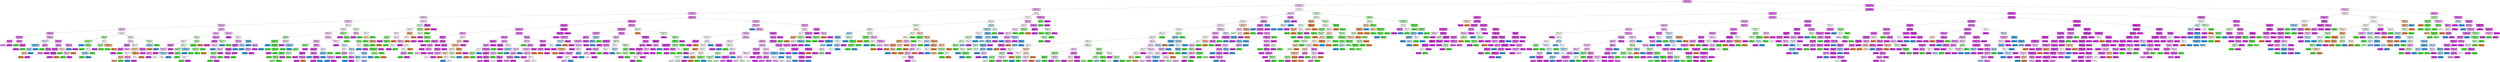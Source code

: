 digraph Tree {
node [shape=box, style="filled, rounded", color="black", fontname=helvetica] ;
edge [fontname=helvetica] ;
0 [label="SQBmeaned <= 65.62\nentropy = 1.509\nsamples = 4893\nvalue = [618, 1251, 935, 4841]", fillcolor="#d739e58f"] ;
1 [label="SQBovercrowding <= 3.681\nentropy = 1.829\nsamples = 2146\nvalue = [419, 858, 557, 1501]", fillcolor="#d739e542"] ;
0 -> 1 [labeldistance=2.5, labelangle=45, headlabel="True"] ;
2 [label="SQBhogar_nin <= 2.5\nentropy = 1.699\nsamples = 1320\nvalue = [182, 422, 343, 1086]", fillcolor="#d739e569"] ;
1 -> 2 ;
3 [label="meaneduc <= 5.125\nentropy = 1.572\nsamples = 1019\nvalue = [122, 291, 215, 943]", fillcolor="#d739e582"] ;
2 -> 3 ;
4 [label="overcrowding <= 1.367\nentropy = 1.788\nsamples = 361\nvalue = [62, 150, 85, 261]", fillcolor="#d739e545"] ;
3 -> 4 ;
5 [label="SQBdependency <= 1.625\nentropy = 1.792\nsamples = 295\nvalue = [45, 113, 85, 214]", fillcolor="#d739e54b"] ;
4 -> 5 ;
6 [label="SQBmeaned <= 11.681\nentropy = 1.744\nsamples = 190\nvalue = [33, 53, 52, 150]", fillcolor="#d739e569"] ;
5 -> 6 ;
7 [label="meaneduc <= 2.875\nentropy = 1.803\nsamples = 96\nvalue = [28, 26, 21, 72]", fillcolor="#d739e55e"] ;
6 -> 7 ;
8 [label="overcrowding <= 0.833\nentropy = 1.552\nsamples = 52\nvalue = [9, 10, 12, 51]", fillcolor="#d739e58e"] ;
7 -> 8 ;
9 [label="SQBdependency <= 0.5\nentropy = 0.974\nsamples = 16\nvalue = [1, 5, 0, 18]", fillcolor="#d739e5ae"] ;
8 -> 9 ;
10 [label="meaneduc <= 0.5\nentropy = 0.722\nsamples = 4\nvalue = [1, 0, 0, 4]", fillcolor="#d739e5bf"] ;
9 -> 10 ;
11 [label="entropy = 0.918\nsamples = 2\nvalue = [1, 0, 0, 2]", fillcolor="#d739e57f"] ;
10 -> 11 ;
12 [label="entropy = 0.0\nsamples = 2\nvalue = [0, 0, 0, 2]", fillcolor="#d739e5ff"] ;
10 -> 12 ;
13 [label="rooms <= 4.5\nentropy = 0.831\nsamples = 12\nvalue = [0, 5, 0, 14]", fillcolor="#d739e5a4"] ;
9 -> 13 ;
14 [label="entropy = 0.0\nsamples = 1\nvalue = [0, 3, 0, 0]", fillcolor="#47e539ff"] ;
13 -> 14 ;
15 [label="meaneduc <= 2.25\nentropy = 0.544\nsamples = 11\nvalue = [0, 2, 0, 14]", fillcolor="#d739e5db"] ;
13 -> 15 ;
16 [label="entropy = 0.0\nsamples = 9\nvalue = [0, 0, 0, 14]", fillcolor="#d739e5ff"] ;
15 -> 16 ;
17 [label="entropy = 0.0\nsamples = 2\nvalue = [0, 2, 0, 0]", fillcolor="#47e539ff"] ;
15 -> 17 ;
18 [label="SQBmeaned <= 0.181\nentropy = 1.632\nsamples = 36\nvalue = [8, 5, 12, 33]", fillcolor="#d739e574"] ;
8 -> 18 ;
19 [label="SQBdependency <= 0.625\nentropy = 1.72\nsamples = 11\nvalue = [2, 2, 9, 6]", fillcolor="#399de53b"] ;
18 -> 19 ;
20 [label="SQBdependency <= 0.125\nentropy = 1.041\nsamples = 6\nvalue = [2, 0, 9, 1]", fillcolor="#399de5b2"] ;
19 -> 20 ;
21 [label="rooms <= 3.5\nentropy = 1.299\nsamples = 4\nvalue = [2, 0, 5, 1]", fillcolor="#399de580"] ;
20 -> 21 ;
22 [label="rooms <= 2.0\nentropy = 0.918\nsamples = 2\nvalue = [2, 0, 0, 1]", fillcolor="#e581397f"] ;
21 -> 22 ;
23 [label="entropy = 0.0\nsamples = 1\nvalue = [2, 0, 0, 0]", fillcolor="#e58139ff"] ;
22 -> 23 ;
24 [label="entropy = 0.0\nsamples = 1\nvalue = [0, 0, 0, 1]", fillcolor="#d739e5ff"] ;
22 -> 24 ;
25 [label="entropy = 0.0\nsamples = 2\nvalue = [0, 0, 5, 0]", fillcolor="#399de5ff"] ;
21 -> 25 ;
26 [label="entropy = 0.0\nsamples = 2\nvalue = [0, 0, 4, 0]", fillcolor="#399de5ff"] ;
20 -> 26 ;
27 [label="rooms <= 3.5\nentropy = 0.863\nsamples = 5\nvalue = [0, 2, 0, 5]", fillcolor="#d739e599"] ;
19 -> 27 ;
28 [label="entropy = 0.0\nsamples = 1\nvalue = [0, 1, 0, 0]", fillcolor="#47e539ff"] ;
27 -> 28 ;
29 [label="hogar_nin <= 0.5\nentropy = 0.65\nsamples = 4\nvalue = [0, 1, 0, 5]", fillcolor="#d739e5cc"] ;
27 -> 29 ;
30 [label="entropy = 0.811\nsamples = 2\nvalue = [0, 1, 0, 3]", fillcolor="#d739e5aa"] ;
29 -> 30 ;
31 [label="entropy = 0.0\nsamples = 2\nvalue = [0, 0, 0, 2]", fillcolor="#d739e5ff"] ;
29 -> 31 ;
32 [label="SQBmeaned <= 5.125\nentropy = 1.352\nsamples = 25\nvalue = [6, 3, 3, 27]", fillcolor="#d739e5a2"] ;
18 -> 32 ;
33 [label="rooms <= 4.5\nentropy = 1.201\nsamples = 17\nvalue = [6, 3, 0, 19]", fillcolor="#d739e597"] ;
32 -> 33 ;
34 [label="meaneduc <= 1.75\nentropy = 0.614\nsamples = 10\nvalue = [1, 1, 0, 16]", fillcolor="#d739e5e1"] ;
33 -> 34 ;
35 [label="SQBedjefe <= 5.0\nentropy = 0.323\nsamples = 9\nvalue = [1, 0, 0, 16]", fillcolor="#d739e5ef"] ;
34 -> 35 ;
36 [label="entropy = 0.0\nsamples = 8\nvalue = [0, 0, 0, 16]", fillcolor="#d739e5ff"] ;
35 -> 36 ;
37 [label="entropy = 0.0\nsamples = 1\nvalue = [1, 0, 0, 0]", fillcolor="#e58139ff"] ;
35 -> 37 ;
38 [label="entropy = 0.0\nsamples = 1\nvalue = [0, 1, 0, 0]", fillcolor="#47e539ff"] ;
34 -> 38 ;
39 [label="SQBhogar_nin <= 0.5\nentropy = 1.485\nsamples = 7\nvalue = [5, 2, 0, 3]", fillcolor="#e5813949"] ;
33 -> 39 ;
40 [label="meaneduc <= 1.667\nentropy = 0.971\nsamples = 3\nvalue = [0, 2, 0, 3]", fillcolor="#d739e555"] ;
39 -> 40 ;
41 [label="entropy = 0.0\nsamples = 1\nvalue = [0, 2, 0, 0]", fillcolor="#47e539ff"] ;
40 -> 41 ;
42 [label="entropy = 0.0\nsamples = 2\nvalue = [0, 0, 0, 3]", fillcolor="#d739e5ff"] ;
40 -> 42 ;
43 [label="entropy = 0.0\nsamples = 4\nvalue = [5, 0, 0, 0]", fillcolor="#e58139ff"] ;
39 -> 43 ;
44 [label="qmobilephone <= 1.5\nentropy = 0.845\nsamples = 8\nvalue = [0, 0, 3, 8]", fillcolor="#d739e59f"] ;
32 -> 44 ;
45 [label="entropy = 0.0\nsamples = 3\nvalue = [0, 0, 3, 0]", fillcolor="#399de5ff"] ;
44 -> 45 ;
46 [label="entropy = 0.0\nsamples = 5\nvalue = [0, 0, 0, 8]", fillcolor="#d739e5ff"] ;
44 -> 46 ;
47 [label="SQBovercrowding <= 0.722\nentropy = 1.938\nsamples = 44\nvalue = [19, 16, 9, 21]", fillcolor="#d739e50b"] ;
7 -> 47 ;
48 [label="SQBedjefe <= 4.5\nentropy = 1.623\nsamples = 12\nvalue = [3, 9, 3, 1]", fillcolor="#47e53976"] ;
47 -> 48 ;
49 [label="SQBovercrowding <= 0.156\nentropy = 0.918\nsamples = 7\nvalue = [0, 6, 3, 0]", fillcolor="#47e5397f"] ;
48 -> 49 ;
50 [label="entropy = 0.0\nsamples = 1\nvalue = [0, 0, 1, 0]", fillcolor="#399de5ff"] ;
49 -> 50 ;
51 [label="qmobilephone <= 1.5\nentropy = 0.811\nsamples = 6\nvalue = [0, 6, 2, 0]", fillcolor="#47e539aa"] ;
49 -> 51 ;
52 [label="entropy = 0.0\nsamples = 2\nvalue = [0, 4, 0, 0]", fillcolor="#47e539ff"] ;
51 -> 52 ;
53 [label="hogar_nin <= 0.5\nentropy = 1.0\nsamples = 4\nvalue = [0, 2, 2, 0]", fillcolor="#47e53900"] ;
51 -> 53 ;
54 [label="SQBdependency <= 0.5\nentropy = 0.918\nsamples = 3\nvalue = [0, 1, 2, 0]", fillcolor="#399de57f"] ;
53 -> 54 ;
55 [label="entropy = 0.0\nsamples = 1\nvalue = [0, 1, 0, 0]", fillcolor="#47e539ff"] ;
54 -> 55 ;
56 [label="entropy = 0.0\nsamples = 2\nvalue = [0, 0, 2, 0]", fillcolor="#399de5ff"] ;
54 -> 56 ;
57 [label="entropy = 0.0\nsamples = 1\nvalue = [0, 1, 0, 0]", fillcolor="#47e539ff"] ;
53 -> 57 ;
58 [label="rooms <= 4.5\nentropy = 1.449\nsamples = 5\nvalue = [3, 3, 0, 1]", fillcolor="#e5813900"] ;
48 -> 58 ;
59 [label="hogar_nin <= 0.5\nentropy = 0.918\nsamples = 3\nvalue = [0, 2, 0, 1]", fillcolor="#47e5397f"] ;
58 -> 59 ;
60 [label="entropy = 0.0\nsamples = 1\nvalue = [0, 0, 0, 1]", fillcolor="#d739e5ff"] ;
59 -> 60 ;
61 [label="entropy = 0.0\nsamples = 2\nvalue = [0, 2, 0, 0]", fillcolor="#47e539ff"] ;
59 -> 61 ;
62 [label="SQBovercrowding <= 0.253\nentropy = 0.811\nsamples = 2\nvalue = [3, 1, 0, 0]", fillcolor="#e58139aa"] ;
58 -> 62 ;
63 [label="entropy = 0.0\nsamples = 1\nvalue = [0, 1, 0, 0]", fillcolor="#47e539ff"] ;
62 -> 63 ;
64 [label="entropy = 0.0\nsamples = 1\nvalue = [3, 0, 0, 0]", fillcolor="#e58139ff"] ;
62 -> 64 ;
65 [label="SQBedjefe <= 22.5\nentropy = 1.827\nsamples = 32\nvalue = [16, 7, 6, 20]", fillcolor="#d739e51f"] ;
47 -> 65 ;
66 [label="rooms <= 3.5\nentropy = 1.681\nsamples = 27\nvalue = [15, 4, 4, 20]", fillcolor="#d739e52e"] ;
65 -> 66 ;
67 [label="SQBedjefe <= 4.5\nentropy = 0.986\nsamples = 5\nvalue = [0, 1, 1, 7]", fillcolor="#d739e5bf"] ;
66 -> 67 ;
68 [label="rooms <= 2.5\nentropy = 0.65\nsamples = 3\nvalue = [0, 1, 0, 5]", fillcolor="#d739e5cc"] ;
67 -> 68 ;
69 [label="entropy = 0.0\nsamples = 2\nvalue = [0, 0, 0, 5]", fillcolor="#d739e5ff"] ;
68 -> 69 ;
70 [label="entropy = 0.0\nsamples = 1\nvalue = [0, 1, 0, 0]", fillcolor="#47e539ff"] ;
68 -> 70 ;
71 [label="entropy = 0.918\nsamples = 2\nvalue = [0, 0, 1, 2]", fillcolor="#d739e57f"] ;
67 -> 71 ;
72 [label="meaneduc <= 3.167\nentropy = 1.669\nsamples = 22\nvalue = [15, 3, 3, 13]", fillcolor="#e5813918"] ;
66 -> 72 ;
73 [label="SQBovercrowding <= 1.389\nentropy = 1.621\nsamples = 16\nvalue = [14, 2, 3, 6]", fillcolor="#e581396b"] ;
72 -> 73 ;
74 [label="SQBdependency <= 0.625\nentropy = 1.706\nsamples = 11\nvalue = [6, 1, 2, 6]", fillcolor="#e5813900"] ;
73 -> 74 ;
75 [label="rooms <= 5.5\nentropy = 1.224\nsamples = 7\nvalue = [6, 1, 0, 2]", fillcolor="#e5813992"] ;
74 -> 75 ;
76 [label="entropy = 0.811\nsamples = 6\nvalue = [6, 0, 0, 2]", fillcolor="#e58139aa"] ;
75 -> 76 ;
77 [label="entropy = 0.0\nsamples = 1\nvalue = [0, 1, 0, 0]", fillcolor="#47e539ff"] ;
75 -> 77 ;
78 [label="qmobilephone <= 1.5\nentropy = 0.918\nsamples = 4\nvalue = [0, 0, 2, 4]", fillcolor="#d739e57f"] ;
74 -> 78 ;
79 [label="entropy = 0.0\nsamples = 1\nvalue = [0, 0, 2, 0]", fillcolor="#399de5ff"] ;
78 -> 79 ;
80 [label="entropy = 0.0\nsamples = 3\nvalue = [0, 0, 0, 4]", fillcolor="#d739e5ff"] ;
78 -> 80 ;
81 [label="SQBdependency <= 0.5\nentropy = 0.922\nsamples = 5\nvalue = [8, 1, 1, 0]", fillcolor="#e58139c6"] ;
73 -> 81 ;
82 [label="entropy = 1.0\nsamples = 2\nvalue = [0, 1, 1, 0]", fillcolor="#47e53900"] ;
81 -> 82 ;
83 [label="entropy = 0.0\nsamples = 3\nvalue = [8, 0, 0, 0]", fillcolor="#e58139ff"] ;
81 -> 83 ;
84 [label="SQBhogar_nin <= 0.5\nentropy = 0.986\nsamples = 6\nvalue = [1, 1, 0, 7]", fillcolor="#d739e5bf"] ;
72 -> 84 ;
85 [label="entropy = 0.0\nsamples = 2\nvalue = [0, 0, 0, 4]", fillcolor="#d739e5ff"] ;
84 -> 85 ;
86 [label="SQBedjefe <= 2.5\nentropy = 1.371\nsamples = 4\nvalue = [1, 1, 0, 3]", fillcolor="#d739e57f"] ;
84 -> 86 ;
87 [label="entropy = 0.0\nsamples = 2\nvalue = [0, 0, 0, 3]", fillcolor="#d739e5ff"] ;
86 -> 87 ;
88 [label="entropy = 1.0\nsamples = 2\nvalue = [1, 1, 0, 0]", fillcolor="#e5813900"] ;
86 -> 88 ;
89 [label="SQBhogar_nin <= 0.5\nentropy = 1.459\nsamples = 5\nvalue = [1, 3, 2, 0]", fillcolor="#47e53940"] ;
65 -> 89 ;
90 [label="SQBdependency <= 0.5\nentropy = 0.918\nsamples = 2\nvalue = [1, 0, 2, 0]", fillcolor="#399de57f"] ;
89 -> 90 ;
91 [label="entropy = 0.0\nsamples = 1\nvalue = [1, 0, 0, 0]", fillcolor="#e58139ff"] ;
90 -> 91 ;
92 [label="entropy = 0.0\nsamples = 1\nvalue = [0, 0, 2, 0]", fillcolor="#399de5ff"] ;
90 -> 92 ;
93 [label="entropy = 0.0\nsamples = 3\nvalue = [0, 3, 0, 0]", fillcolor="#47e539ff"] ;
89 -> 93 ;
94 [label="SQBedjefe <= 20.5\nentropy = 1.58\nsamples = 94\nvalue = [5, 27, 31, 78]", fillcolor="#d739e56d"] ;
6 -> 94 ;
95 [label="rooms <= 4.5\nentropy = 1.622\nsamples = 63\nvalue = [5, 26, 14, 51]", fillcolor="#d739e55b"] ;
94 -> 95 ;
96 [label="SQBedjefe <= 6.5\nentropy = 1.894\nsamples = 23\nvalue = [5, 14, 7, 8]", fillcolor="#47e5393b"] ;
95 -> 96 ;
97 [label="qmobilephone <= 1.5\nentropy = 1.575\nsamples = 15\nvalue = [0, 6, 7, 8]", fillcolor="#d739e512"] ;
96 -> 97 ;
98 [label="SQBmeaned <= 20.5\nentropy = 0.811\nsamples = 7\nvalue = [0, 0, 2, 6]", fillcolor="#d739e5aa"] ;
97 -> 98 ;
99 [label="SQBmeaned <= 14.125\nentropy = 0.971\nsamples = 5\nvalue = [0, 0, 2, 3]", fillcolor="#d739e555"] ;
98 -> 99 ;
100 [label="entropy = 0.0\nsamples = 2\nvalue = [0, 0, 0, 2]", fillcolor="#d739e5ff"] ;
99 -> 100 ;
101 [label="SQBovercrowding <= 0.625\nentropy = 0.918\nsamples = 3\nvalue = [0, 0, 2, 1]", fillcolor="#399de57f"] ;
99 -> 101 ;
102 [label="entropy = 1.0\nsamples = 2\nvalue = [0, 0, 1, 1]", fillcolor="#399de500"] ;
101 -> 102 ;
103 [label="entropy = 0.0\nsamples = 1\nvalue = [0, 0, 1, 0]", fillcolor="#399de5ff"] ;
101 -> 103 ;
104 [label="entropy = 0.0\nsamples = 2\nvalue = [0, 0, 0, 3]", fillcolor="#d739e5ff"] ;
98 -> 104 ;
105 [label="SQBdependency <= 0.5\nentropy = 1.46\nsamples = 8\nvalue = [0, 6, 5, 2]", fillcolor="#47e53920"] ;
97 -> 105 ;
106 [label="meaneduc <= 3.583\nentropy = 0.918\nsamples = 4\nvalue = [0, 4, 0, 2]", fillcolor="#47e5397f"] ;
105 -> 106 ;
107 [label="entropy = 0.0\nsamples = 1\nvalue = [0, 0, 0, 1]", fillcolor="#d739e5ff"] ;
106 -> 107 ;
108 [label="meaneduc <= 4.083\nentropy = 0.722\nsamples = 3\nvalue = [0, 4, 0, 1]", fillcolor="#47e539bf"] ;
106 -> 108 ;
109 [label="entropy = 0.0\nsamples = 1\nvalue = [0, 3, 0, 0]", fillcolor="#47e539ff"] ;
108 -> 109 ;
110 [label="SQBovercrowding <= 0.722\nentropy = 1.0\nsamples = 2\nvalue = [0, 1, 0, 1]", fillcolor="#47e53900"] ;
108 -> 110 ;
111 [label="entropy = 0.0\nsamples = 1\nvalue = [0, 1, 0, 0]", fillcolor="#47e539ff"] ;
110 -> 111 ;
112 [label="entropy = 0.0\nsamples = 1\nvalue = [0, 0, 0, 1]", fillcolor="#d739e5ff"] ;
110 -> 112 ;
113 [label="SQBovercrowding <= 1.389\nentropy = 0.863\nsamples = 4\nvalue = [0, 2, 5, 0]", fillcolor="#399de599"] ;
105 -> 113 ;
114 [label="entropy = 0.0\nsamples = 3\nvalue = [0, 0, 5, 0]", fillcolor="#399de5ff"] ;
113 -> 114 ;
115 [label="entropy = 0.0\nsamples = 1\nvalue = [0, 2, 0, 0]", fillcolor="#47e539ff"] ;
113 -> 115 ;
116 [label="meaneduc <= 4.25\nentropy = 0.961\nsamples = 8\nvalue = [5, 8, 0, 0]", fillcolor="#47e53960"] ;
96 -> 116 ;
117 [label="qmobilephone <= 1.5\nentropy = 0.503\nsamples = 5\nvalue = [1, 8, 0, 0]", fillcolor="#47e539df"] ;
116 -> 117 ;
118 [label="SQBmeaned <= 14.125\nentropy = 0.918\nsamples = 2\nvalue = [1, 2, 0, 0]", fillcolor="#47e5397f"] ;
117 -> 118 ;
119 [label="entropy = 0.0\nsamples = 1\nvalue = [0, 2, 0, 0]", fillcolor="#47e539ff"] ;
118 -> 119 ;
120 [label="entropy = 0.0\nsamples = 1\nvalue = [1, 0, 0, 0]", fillcolor="#e58139ff"] ;
118 -> 120 ;
121 [label="entropy = 0.0\nsamples = 3\nvalue = [0, 6, 0, 0]", fillcolor="#47e539ff"] ;
117 -> 121 ;
122 [label="entropy = 0.0\nsamples = 3\nvalue = [4, 0, 0, 0]", fillcolor="#e58139ff"] ;
116 -> 122 ;
123 [label="SQBmeaned <= 23.389\nentropy = 1.18\nsamples = 40\nvalue = [0, 12, 7, 43]", fillcolor="#d739e59e"] ;
95 -> 123 ;
124 [label="rooms <= 5.5\nentropy = 0.824\nsamples = 32\nvalue = [0, 6, 3, 43]", fillcolor="#d739e5cd"] ;
123 -> 124 ;
125 [label="entropy = 0.0\nsamples = 19\nvalue = [0, 0, 0, 34]", fillcolor="#d739e5ff"] ;
124 -> 125 ;
126 [label="SQBdependency <= 0.056\nentropy = 1.459\nsamples = 13\nvalue = [0, 6, 3, 9]", fillcolor="#d739e540"] ;
124 -> 126 ;
127 [label="entropy = 0.0\nsamples = 3\nvalue = [0, 0, 3, 0]", fillcolor="#399de5ff"] ;
126 -> 127 ;
128 [label="qmobilephone <= 2.5\nentropy = 0.971\nsamples = 10\nvalue = [0, 6, 0, 9]", fillcolor="#d739e555"] ;
126 -> 128 ;
129 [label="meaneduc <= 4.125\nentropy = 0.811\nsamples = 7\nvalue = [0, 6, 0, 2]", fillcolor="#47e539aa"] ;
128 -> 129 ;
130 [label="qmobilephone <= 1.5\nentropy = 0.918\nsamples = 3\nvalue = [0, 1, 0, 2]", fillcolor="#d739e57f"] ;
129 -> 130 ;
131 [label="entropy = 0.0\nsamples = 1\nvalue = [0, 1, 0, 0]", fillcolor="#47e539ff"] ;
130 -> 131 ;
132 [label="entropy = 0.0\nsamples = 2\nvalue = [0, 0, 0, 2]", fillcolor="#d739e5ff"] ;
130 -> 132 ;
133 [label="entropy = 0.0\nsamples = 4\nvalue = [0, 5, 0, 0]", fillcolor="#47e539ff"] ;
129 -> 133 ;
134 [label="entropy = 0.0\nsamples = 3\nvalue = [0, 0, 0, 7]", fillcolor="#d739e5ff"] ;
128 -> 134 ;
135 [label="SQBdependency <= 0.625\nentropy = 0.971\nsamples = 8\nvalue = [0, 6, 4, 0]", fillcolor="#47e53955"] ;
123 -> 135 ;
136 [label="entropy = 0.0\nsamples = 4\nvalue = [0, 0, 4, 0]", fillcolor="#399de5ff"] ;
135 -> 136 ;
137 [label="entropy = 0.0\nsamples = 4\nvalue = [0, 6, 0, 0]", fillcolor="#47e539ff"] ;
135 -> 137 ;
138 [label="SQBdependency <= 0.056\nentropy = 1.095\nsamples = 31\nvalue = [0, 1, 17, 27]", fillcolor="#d739e55b"] ;
94 -> 138 ;
139 [label="entropy = 0.0\nsamples = 5\nvalue = [0, 0, 0, 9]", fillcolor="#d739e5ff"] ;
138 -> 139 ;
140 [label="qmobilephone <= 2.5\nentropy = 1.155\nsamples = 26\nvalue = [0, 1, 17, 18]", fillcolor="#d739e50d"] ;
138 -> 140 ;
141 [label="SQBhogar_nin <= 0.5\nentropy = 1.124\nsamples = 17\nvalue = [0, 1, 8, 16]", fillcolor="#d739e578"] ;
140 -> 141 ;
142 [label="SQBedjefe <= 56.5\nentropy = 0.735\nsamples = 9\nvalue = [0, 1, 1, 12]", fillcolor="#d739e5d8"] ;
141 -> 142 ;
143 [label="rooms <= 4.5\nentropy = 0.391\nsamples = 8\nvalue = [0, 1, 0, 12]", fillcolor="#d739e5ea"] ;
142 -> 143 ;
144 [label="meaneduc <= 4.5\nentropy = 0.722\nsamples = 3\nvalue = [0, 1, 0, 4]", fillcolor="#d739e5bf"] ;
143 -> 144 ;
145 [label="entropy = 0.0\nsamples = 2\nvalue = [0, 0, 0, 4]", fillcolor="#d739e5ff"] ;
144 -> 145 ;
146 [label="entropy = 0.0\nsamples = 1\nvalue = [0, 1, 0, 0]", fillcolor="#47e539ff"] ;
144 -> 146 ;
147 [label="entropy = 0.0\nsamples = 5\nvalue = [0, 0, 0, 8]", fillcolor="#d739e5ff"] ;
143 -> 147 ;
148 [label="entropy = 0.0\nsamples = 1\nvalue = [0, 0, 1, 0]", fillcolor="#399de5ff"] ;
142 -> 148 ;
149 [label="meaneduc <= 4.25\nentropy = 0.946\nsamples = 8\nvalue = [0, 0, 7, 4]", fillcolor="#399de56d"] ;
141 -> 149 ;
150 [label="entropy = 0.0\nsamples = 3\nvalue = [0, 0, 5, 0]", fillcolor="#399de5ff"] ;
149 -> 150 ;
151 [label="SQBedjefe <= 30.5\nentropy = 0.918\nsamples = 5\nvalue = [0, 0, 2, 4]", fillcolor="#d739e57f"] ;
149 -> 151 ;
152 [label="entropy = 0.0\nsamples = 2\nvalue = [0, 0, 2, 0]", fillcolor="#399de5ff"] ;
151 -> 152 ;
153 [label="entropy = 0.0\nsamples = 3\nvalue = [0, 0, 0, 4]", fillcolor="#d739e5ff"] ;
151 -> 153 ;
154 [label="rooms <= 4.5\nentropy = 0.684\nsamples = 9\nvalue = [0, 0, 9, 2]", fillcolor="#399de5c6"] ;
140 -> 154 ;
155 [label="entropy = 0.0\nsamples = 6\nvalue = [0, 0, 8, 0]", fillcolor="#399de5ff"] ;
154 -> 155 ;
156 [label="rooms <= 6.0\nentropy = 0.918\nsamples = 3\nvalue = [0, 0, 1, 2]", fillcolor="#d739e57f"] ;
154 -> 156 ;
157 [label="entropy = 0.0\nsamples = 2\nvalue = [0, 0, 0, 2]", fillcolor="#d739e5ff"] ;
156 -> 157 ;
158 [label="entropy = 0.0\nsamples = 1\nvalue = [0, 0, 1, 0]", fillcolor="#399de5ff"] ;
156 -> 158 ;
159 [label="SQBhogar_nin <= 0.5\nentropy = 1.792\nsamples = 105\nvalue = [12, 60, 33, 64]", fillcolor="#d739e509"] ;
5 -> 159 ;
160 [label="SQBedjefe <= 20.5\nentropy = 1.72\nsamples = 93\nvalue = [6, 52, 33, 61]", fillcolor="#d739e517"] ;
159 -> 160 ;
161 [label="SQBdependency <= 6.5\nentropy = 1.727\nsamples = 76\nvalue = [5, 34, 32, 53]", fillcolor="#d739e536"] ;
160 -> 161 ;
162 [label="SQBedjefe <= 0.5\nentropy = 1.412\nsamples = 19\nvalue = [0, 20, 7, 8]", fillcolor="#47e53971"] ;
161 -> 162 ;
163 [label="overcrowding <= 0.875\nentropy = 0.723\nsamples = 11\nvalue = [0, 18, 2, 1]", fillcolor="#47e539d7"] ;
162 -> 163 ;
164 [label="entropy = 0.0\nsamples = 1\nvalue = [0, 0, 2, 0]", fillcolor="#399de5ff"] ;
163 -> 164 ;
165 [label="SQBmeaned <= 9.111\nentropy = 0.297\nsamples = 10\nvalue = [0, 18, 0, 1]", fillcolor="#47e539f1"] ;
163 -> 165 ;
166 [label="entropy = 0.0\nsamples = 6\nvalue = [0, 12, 0, 0]", fillcolor="#47e539ff"] ;
165 -> 166 ;
167 [label="SQBmeaned <= 18.056\nentropy = 0.592\nsamples = 4\nvalue = [0, 6, 0, 1]", fillcolor="#47e539d4"] ;
165 -> 167 ;
168 [label="entropy = 0.0\nsamples = 1\nvalue = [0, 0, 0, 1]", fillcolor="#d739e5ff"] ;
167 -> 168 ;
169 [label="entropy = 0.0\nsamples = 3\nvalue = [0, 6, 0, 0]", fillcolor="#47e539ff"] ;
167 -> 169 ;
170 [label="SQBmeaned <= 18.889\nentropy = 1.432\nsamples = 8\nvalue = [0, 2, 5, 7]", fillcolor="#d739e539"] ;
162 -> 170 ;
171 [label="entropy = 0.0\nsamples = 5\nvalue = [0, 0, 0, 7]", fillcolor="#d739e5ff"] ;
170 -> 171 ;
172 [label="SQBovercrowding <= 0.781\nentropy = 0.863\nsamples = 3\nvalue = [0, 2, 5, 0]", fillcolor="#399de599"] ;
170 -> 172 ;
173 [label="entropy = 0.0\nsamples = 1\nvalue = [0, 2, 0, 0]", fillcolor="#47e539ff"] ;
172 -> 173 ;
174 [label="entropy = 0.0\nsamples = 2\nvalue = [0, 0, 5, 0]", fillcolor="#399de5ff"] ;
172 -> 174 ;
175 [label="overcrowding <= 0.833\nentropy = 1.665\nsamples = 57\nvalue = [5, 14, 25, 45]", fillcolor="#d739e550"] ;
161 -> 175 ;
176 [label="SQBmeaned <= 6.5\nentropy = 1.534\nsamples = 32\nvalue = [1, 12, 9, 27]", fillcolor="#d739e567"] ;
175 -> 176 ;
177 [label="qmobilephone <= 1.5\nentropy = 1.189\nsamples = 10\nvalue = [0, 8, 1, 3]", fillcolor="#47e5398e"] ;
176 -> 177 ;
178 [label="rooms <= 4.5\nentropy = 1.096\nsamples = 9\nvalue = [0, 8, 1, 2]", fillcolor="#47e539aa"] ;
177 -> 178 ;
179 [label="SQBmeaned <= 0.5\nentropy = 0.65\nsamples = 5\nvalue = [0, 5, 1, 0]", fillcolor="#47e539cc"] ;
178 -> 179 ;
180 [label="entropy = 0.0\nsamples = 2\nvalue = [0, 2, 0, 0]", fillcolor="#47e539ff"] ;
179 -> 180 ;
181 [label="SQBmeaned <= 2.5\nentropy = 0.811\nsamples = 3\nvalue = [0, 3, 1, 0]", fillcolor="#47e539aa"] ;
179 -> 181 ;
182 [label="entropy = 0.918\nsamples = 2\nvalue = [0, 2, 1, 0]", fillcolor="#47e5397f"] ;
181 -> 182 ;
183 [label="entropy = 0.0\nsamples = 1\nvalue = [0, 1, 0, 0]", fillcolor="#47e539ff"] ;
181 -> 183 ;
184 [label="meaneduc <= 1.5\nentropy = 0.971\nsamples = 4\nvalue = [0, 3, 0, 2]", fillcolor="#47e53955"] ;
178 -> 184 ;
185 [label="entropy = 0.0\nsamples = 2\nvalue = [0, 0, 0, 2]", fillcolor="#d739e5ff"] ;
184 -> 185 ;
186 [label="entropy = 0.0\nsamples = 2\nvalue = [0, 3, 0, 0]", fillcolor="#47e539ff"] ;
184 -> 186 ;
187 [label="entropy = 0.0\nsamples = 1\nvalue = [0, 0, 0, 1]", fillcolor="#d739e5ff"] ;
177 -> 187 ;
188 [label="meaneduc <= 3.25\nentropy = 1.371\nsamples = 22\nvalue = [1, 4, 8, 24]", fillcolor="#d739e58d"] ;
176 -> 188 ;
189 [label="overcrowding <= 0.583\nentropy = 0.744\nsamples = 13\nvalue = [1, 0, 3, 22]", fillcolor="#d739e5d3"] ;
188 -> 189 ;
190 [label="SQBedjefe <= 4.5\nentropy = 0.391\nsamples = 7\nvalue = [1, 0, 0, 12]", fillcolor="#d739e5ea"] ;
189 -> 190 ;
191 [label="entropy = 0.0\nsamples = 5\nvalue = [0, 0, 0, 9]", fillcolor="#d739e5ff"] ;
190 -> 191 ;
192 [label="overcrowding <= 0.375\nentropy = 0.811\nsamples = 2\nvalue = [1, 0, 0, 3]", fillcolor="#d739e5aa"] ;
190 -> 192 ;
193 [label="entropy = 0.0\nsamples = 1\nvalue = [0, 0, 0, 3]", fillcolor="#d739e5ff"] ;
192 -> 193 ;
194 [label="entropy = 0.0\nsamples = 1\nvalue = [1, 0, 0, 0]", fillcolor="#e58139ff"] ;
192 -> 194 ;
195 [label="qmobilephone <= 0.5\nentropy = 0.779\nsamples = 6\nvalue = [0, 0, 3, 10]", fillcolor="#d739e5b3"] ;
189 -> 195 ;
196 [label="entropy = 0.0\nsamples = 1\nvalue = [0, 0, 2, 0]", fillcolor="#399de5ff"] ;
195 -> 196 ;
197 [label="qmobilephone <= 2.5\nentropy = 0.439\nsamples = 5\nvalue = [0, 0, 1, 10]", fillcolor="#d739e5e6"] ;
195 -> 197 ;
198 [label="entropy = 0.0\nsamples = 4\nvalue = [0, 0, 0, 10]", fillcolor="#d739e5ff"] ;
197 -> 198 ;
199 [label="entropy = 0.0\nsamples = 1\nvalue = [0, 0, 1, 0]", fillcolor="#399de5ff"] ;
197 -> 199 ;
200 [label="rooms <= 5.5\nentropy = 1.495\nsamples = 9\nvalue = [0, 4, 5, 2]", fillcolor="#399de524"] ;
188 -> 200 ;
201 [label="qmobilephone <= 0.5\nentropy = 0.863\nsamples = 6\nvalue = [0, 0, 5, 2]", fillcolor="#399de599"] ;
200 -> 201 ;
202 [label="entropy = 0.0\nsamples = 3\nvalue = [0, 0, 4, 0]", fillcolor="#399de5ff"] ;
201 -> 202 ;
203 [label="SQBovercrowding <= 0.347\nentropy = 0.918\nsamples = 3\nvalue = [0, 0, 1, 2]", fillcolor="#d739e57f"] ;
201 -> 203 ;
204 [label="entropy = 0.0\nsamples = 1\nvalue = [0, 0, 1, 0]", fillcolor="#399de5ff"] ;
203 -> 204 ;
205 [label="entropy = 0.0\nsamples = 2\nvalue = [0, 0, 0, 2]", fillcolor="#d739e5ff"] ;
203 -> 205 ;
206 [label="entropy = 0.0\nsamples = 3\nvalue = [0, 4, 0, 0]", fillcolor="#47e539ff"] ;
200 -> 206 ;
207 [label="SQBdependency <= 36.5\nentropy = 1.595\nsamples = 25\nvalue = [4, 2, 16, 18]", fillcolor="#d739e515"] ;
175 -> 207 ;
208 [label="entropy = 0.0\nsamples = 3\nvalue = [0, 0, 0, 7]", fillcolor="#d739e5ff"] ;
207 -> 208 ;
209 [label="rooms <= 1.5\nentropy = 1.649\nsamples = 22\nvalue = [4, 2, 16, 11]", fillcolor="#399de53a"] ;
207 -> 209 ;
210 [label="SQBmeaned <= 2.0\nentropy = 1.0\nsamples = 3\nvalue = [0, 2, 0, 2]", fillcolor="#47e53900"] ;
209 -> 210 ;
211 [label="entropy = 0.0\nsamples = 1\nvalue = [0, 1, 0, 0]", fillcolor="#47e539ff"] ;
210 -> 211 ;
212 [label="SQBedjefe <= 6.5\nentropy = 0.918\nsamples = 2\nvalue = [0, 1, 0, 2]", fillcolor="#d739e57f"] ;
210 -> 212 ;
213 [label="entropy = 0.0\nsamples = 1\nvalue = [0, 0, 0, 2]", fillcolor="#d739e5ff"] ;
212 -> 213 ;
214 [label="entropy = 0.0\nsamples = 1\nvalue = [0, 1, 0, 0]", fillcolor="#47e539ff"] ;
212 -> 214 ;
215 [label="SQBedjefe <= 6.5\nentropy = 1.391\nsamples = 19\nvalue = [4, 0, 16, 9]", fillcolor="#399de559"] ;
209 -> 215 ;
216 [label="qmobilephone <= 0.5\nentropy = 1.342\nsamples = 16\nvalue = [2, 0, 11, 9]", fillcolor="#399de527"] ;
215 -> 216 ;
217 [label="rooms <= 2.5\nentropy = 0.811\nsamples = 5\nvalue = [0, 0, 2, 6]", fillcolor="#d739e5aa"] ;
216 -> 217 ;
218 [label="entropy = 0.0\nsamples = 2\nvalue = [0, 0, 2, 0]", fillcolor="#399de5ff"] ;
217 -> 218 ;
219 [label="entropy = 0.0\nsamples = 3\nvalue = [0, 0, 0, 6]", fillcolor="#d739e5ff"] ;
217 -> 219 ;
220 [label="meaneduc <= 0.5\nentropy = 1.287\nsamples = 11\nvalue = [2, 0, 9, 3]", fillcolor="#399de58b"] ;
216 -> 220 ;
221 [label="entropy = 1.0\nsamples = 4\nvalue = [2, 0, 2, 0]", fillcolor="#e5813900"] ;
220 -> 221 ;
222 [label="entropy = 0.881\nsamples = 7\nvalue = [0, 0, 7, 3]", fillcolor="#399de592"] ;
220 -> 222 ;
223 [label="rooms <= 3.5\nentropy = 0.863\nsamples = 3\nvalue = [2, 0, 5, 0]", fillcolor="#399de599"] ;
215 -> 223 ;
224 [label="entropy = 0.918\nsamples = 2\nvalue = [2, 0, 4, 0]", fillcolor="#399de57f"] ;
223 -> 224 ;
225 [label="entropy = 0.0\nsamples = 1\nvalue = [0, 0, 1, 0]", fillcolor="#399de5ff"] ;
223 -> 225 ;
226 [label="SQBdependency <= 6.5\nentropy = 1.27\nsamples = 17\nvalue = [1, 18, 1, 8]", fillcolor="#47e53980"] ;
160 -> 226 ;
227 [label="entropy = 0.0\nsamples = 3\nvalue = [0, 0, 0, 6]", fillcolor="#d739e5ff"] ;
226 -> 227 ;
228 [label="meaneduc <= 4.0\nentropy = 0.957\nsamples = 14\nvalue = [1, 18, 1, 2]", fillcolor="#47e539cc"] ;
226 -> 228 ;
229 [label="entropy = 0.0\nsamples = 5\nvalue = [0, 10, 0, 0]", fillcolor="#47e539ff"] ;
228 -> 229 ;
230 [label="rooms <= 4.5\nentropy = 1.418\nsamples = 9\nvalue = [1, 8, 1, 2]", fillcolor="#47e53999"] ;
228 -> 230 ;
231 [label="qmobilephone <= 1.5\nentropy = 1.0\nsamples = 2\nvalue = [0, 0, 1, 1]", fillcolor="#399de500"] ;
230 -> 231 ;
232 [label="entropy = 0.0\nsamples = 1\nvalue = [0, 0, 1, 0]", fillcolor="#399de5ff"] ;
231 -> 232 ;
233 [label="entropy = 0.0\nsamples = 1\nvalue = [0, 0, 0, 1]", fillcolor="#d739e5ff"] ;
231 -> 233 ;
234 [label="rooms <= 5.5\nentropy = 0.922\nsamples = 7\nvalue = [1, 8, 0, 1]", fillcolor="#47e539c6"] ;
230 -> 234 ;
235 [label="SQBovercrowding <= 1.389\nentropy = 0.503\nsamples = 6\nvalue = [1, 8, 0, 0]", fillcolor="#47e539df"] ;
234 -> 235 ;
236 [label="overcrowding <= 0.833\nentropy = 0.918\nsamples = 2\nvalue = [1, 2, 0, 0]", fillcolor="#47e5397f"] ;
235 -> 236 ;
237 [label="entropy = 0.0\nsamples = 1\nvalue = [0, 2, 0, 0]", fillcolor="#47e539ff"] ;
236 -> 237 ;
238 [label="entropy = 0.0\nsamples = 1\nvalue = [1, 0, 0, 0]", fillcolor="#e58139ff"] ;
236 -> 238 ;
239 [label="entropy = 0.0\nsamples = 4\nvalue = [0, 6, 0, 0]", fillcolor="#47e539ff"] ;
235 -> 239 ;
240 [label="entropy = 0.0\nsamples = 1\nvalue = [0, 0, 0, 1]", fillcolor="#d739e5ff"] ;
234 -> 240 ;
241 [label="SQBmeaned <= 7.625\nentropy = 1.484\nsamples = 12\nvalue = [6, 8, 0, 3]", fillcolor="#47e5392e"] ;
159 -> 241 ;
242 [label="SQBedjefe <= 5.0\nentropy = 0.971\nsamples = 3\nvalue = [0, 2, 0, 3]", fillcolor="#d739e555"] ;
241 -> 242 ;
243 [label="entropy = 0.0\nsamples = 2\nvalue = [0, 0, 0, 3]", fillcolor="#d739e5ff"] ;
242 -> 243 ;
244 [label="entropy = 0.0\nsamples = 1\nvalue = [0, 2, 0, 0]", fillcolor="#47e539ff"] ;
242 -> 244 ;
245 [label="SQBmeaned <= 19.281\nentropy = 1.0\nsamples = 9\nvalue = [6, 6, 0, 0]", fillcolor="#e5813900"] ;
241 -> 245 ;
246 [label="rooms <= 4.5\nentropy = 0.971\nsamples = 7\nvalue = [6, 4, 0, 0]", fillcolor="#e5813955"] ;
245 -> 246 ;
247 [label="entropy = 0.0\nsamples = 1\nvalue = [0, 2, 0, 0]", fillcolor="#47e539ff"] ;
246 -> 247 ;
248 [label="overcrowding <= 0.708\nentropy = 0.811\nsamples = 6\nvalue = [6, 2, 0, 0]", fillcolor="#e58139aa"] ;
246 -> 248 ;
249 [label="entropy = 0.0\nsamples = 2\nvalue = [0, 2, 0, 0]", fillcolor="#47e539ff"] ;
248 -> 249 ;
250 [label="entropy = 0.0\nsamples = 4\nvalue = [6, 0, 0, 0]", fillcolor="#e58139ff"] ;
248 -> 250 ;
251 [label="entropy = 0.0\nsamples = 2\nvalue = [0, 2, 0, 0]", fillcolor="#47e539ff"] ;
245 -> 251 ;
252 [label="SQBovercrowding <= 2.514\nentropy = 1.477\nsamples = 66\nvalue = [17, 37, 0, 47]", fillcolor="#d739e528"] ;
4 -> 252 ;
253 [label="meaneduc <= 4.25\nentropy = 1.485\nsamples = 50\nvalue = [14, 37, 0, 27]", fillcolor="#47e53932"] ;
252 -> 253 ;
254 [label="SQBmeaned <= 14.125\nentropy = 1.583\nsamples = 31\nvalue = [14, 15, 0, 16]", fillcolor="#d739e509"] ;
253 -> 254 ;
255 [label="SQBedjefe <= 0.5\nentropy = 1.552\nsamples = 26\nvalue = [9, 15, 0, 14]", fillcolor="#47e5390b"] ;
254 -> 255 ;
256 [label="rooms <= 2.5\nentropy = 0.863\nsamples = 10\nvalue = [0, 10, 0, 4]", fillcolor="#47e53999"] ;
255 -> 256 ;
257 [label="entropy = 0.0\nsamples = 2\nvalue = [0, 0, 0, 2]", fillcolor="#d739e5ff"] ;
256 -> 257 ;
258 [label="SQBmeaned <= 5.125\nentropy = 0.65\nsamples = 8\nvalue = [0, 10, 0, 2]", fillcolor="#47e539cc"] ;
256 -> 258 ;
259 [label="entropy = 0.0\nsamples = 4\nvalue = [0, 8, 0, 0]", fillcolor="#47e539ff"] ;
258 -> 259 ;
260 [label="SQBmeaned <= 7.625\nentropy = 1.0\nsamples = 4\nvalue = [0, 2, 0, 2]", fillcolor="#47e53900"] ;
258 -> 260 ;
261 [label="entropy = 0.0\nsamples = 2\nvalue = [0, 0, 0, 2]", fillcolor="#d739e5ff"] ;
260 -> 261 ;
262 [label="entropy = 0.0\nsamples = 2\nvalue = [0, 2, 0, 0]", fillcolor="#47e539ff"] ;
260 -> 262 ;
263 [label="meaneduc <= 2.167\nentropy = 1.528\nsamples = 16\nvalue = [9, 5, 0, 10]", fillcolor="#d739e511"] ;
255 -> 263 ;
264 [label="entropy = 0.0\nsamples = 4\nvalue = [7, 0, 0, 0]", fillcolor="#e58139ff"] ;
263 -> 264 ;
265 [label="qmobilephone <= 2.5\nentropy = 1.333\nsamples = 12\nvalue = [2, 5, 0, 10]", fillcolor="#d739e56a"] ;
263 -> 265 ;
266 [label="entropy = 0.0\nsamples = 3\nvalue = [0, 0, 0, 5]", fillcolor="#d739e5ff"] ;
265 -> 266 ;
267 [label="rooms <= 4.5\nentropy = 1.483\nsamples = 9\nvalue = [2, 5, 0, 5]", fillcolor="#47e53900"] ;
265 -> 267 ;
268 [label="SQBedjefe <= 5.0\nentropy = 1.0\nsamples = 7\nvalue = [0, 5, 0, 5]", fillcolor="#47e53900"] ;
267 -> 268 ;
269 [label="meaneduc <= 2.833\nentropy = 0.863\nsamples = 5\nvalue = [0, 2, 0, 5]", fillcolor="#d739e599"] ;
268 -> 269 ;
270 [label="entropy = 0.0\nsamples = 2\nvalue = [0, 2, 0, 0]", fillcolor="#47e539ff"] ;
269 -> 270 ;
271 [label="entropy = 0.0\nsamples = 3\nvalue = [0, 0, 0, 5]", fillcolor="#d739e5ff"] ;
269 -> 271 ;
272 [label="entropy = 0.0\nsamples = 2\nvalue = [0, 3, 0, 0]", fillcolor="#47e539ff"] ;
268 -> 272 ;
273 [label="entropy = 0.0\nsamples = 2\nvalue = [2, 0, 0, 0]", fillcolor="#e58139ff"] ;
267 -> 273 ;
274 [label="SQBedjefe <= 2.0\nentropy = 0.863\nsamples = 5\nvalue = [5, 0, 0, 2]", fillcolor="#e5813999"] ;
254 -> 274 ;
275 [label="qmobilephone <= 1.5\nentropy = 1.0\nsamples = 4\nvalue = [2, 0, 0, 2]", fillcolor="#e5813900"] ;
274 -> 275 ;
276 [label="entropy = 0.0\nsamples = 2\nvalue = [2, 0, 0, 0]", fillcolor="#e58139ff"] ;
275 -> 276 ;
277 [label="entropy = 0.0\nsamples = 2\nvalue = [0, 0, 0, 2]", fillcolor="#d739e5ff"] ;
275 -> 277 ;
278 [label="entropy = 0.0\nsamples = 1\nvalue = [3, 0, 0, 0]", fillcolor="#e58139ff"] ;
274 -> 278 ;
279 [label="qmobilephone <= 3.5\nentropy = 0.918\nsamples = 19\nvalue = [0, 22, 0, 11]", fillcolor="#47e5397f"] ;
253 -> 279 ;
280 [label="SQBedjefe <= 22.5\nentropy = 0.999\nsamples = 12\nvalue = [0, 12, 0, 11]", fillcolor="#47e53915"] ;
279 -> 280 ;
281 [label="entropy = 0.0\nsamples = 4\nvalue = [0, 0, 0, 8]", fillcolor="#d739e5ff"] ;
280 -> 281 ;
282 [label="SQBmeaned <= 22.625\nentropy = 0.722\nsamples = 8\nvalue = [0, 12, 0, 3]", fillcolor="#47e539bf"] ;
280 -> 282 ;
283 [label="entropy = 0.0\nsamples = 2\nvalue = [0, 0, 0, 3]", fillcolor="#d739e5ff"] ;
282 -> 283 ;
284 [label="entropy = 0.0\nsamples = 6\nvalue = [0, 12, 0, 0]", fillcolor="#47e539ff"] ;
282 -> 284 ;
285 [label="entropy = 0.0\nsamples = 7\nvalue = [0, 10, 0, 0]", fillcolor="#47e539ff"] ;
279 -> 285 ;
286 [label="qmobilephone <= 2.5\nentropy = 0.559\nsamples = 16\nvalue = [3, 0, 0, 20]", fillcolor="#d739e5d9"] ;
252 -> 286 ;
287 [label="entropy = 0.0\nsamples = 2\nvalue = [3, 0, 0, 0]", fillcolor="#e58139ff"] ;
286 -> 287 ;
288 [label="entropy = 0.0\nsamples = 14\nvalue = [0, 0, 0, 20]", fillcolor="#d739e5ff"] ;
286 -> 288 ;
289 [label="SQBhogar_nin <= 0.5\nentropy = 1.402\nsamples = 658\nvalue = [60, 141, 130, 682]", fillcolor="#d739e59e"] ;
3 -> 289 ;
290 [label="SQBdependency <= 0.722\nentropy = 1.154\nsamples = 371\nvalue = [30, 60, 42, 424]", fillcolor="#d739e5bb"] ;
289 -> 290 ;
291 [label="qmobilephone <= 2.5\nentropy = 1.008\nsamples = 255\nvalue = [28, 24, 21, 307]", fillcolor="#d739e5ca"] ;
290 -> 291 ;
292 [label="SQBovercrowding <= 0.503\nentropy = 1.4\nsamples = 142\nvalue = [26, 24, 18, 146]", fillcolor="#d739e5a3"] ;
291 -> 292 ;
293 [label="rooms <= 4.5\nentropy = 1.377\nsamples = 47\nvalue = [17, 6, 2, 43]", fillcolor="#d739e582"] ;
292 -> 293 ;
294 [label="SQBedjefe <= 18.0\nentropy = 0.777\nsamples = 21\nvalue = [2, 3, 0, 27]", fillcolor="#d739e5d3"] ;
293 -> 294 ;
295 [label="overcrowding <= 0.417\nentropy = 0.722\nsamples = 6\nvalue = [2, 0, 0, 8]", fillcolor="#d739e5bf"] ;
294 -> 295 ;
296 [label="entropy = 0.0\nsamples = 1\nvalue = [0, 0, 0, 3]", fillcolor="#d739e5ff"] ;
295 -> 296 ;
297 [label="rooms <= 3.5\nentropy = 0.863\nsamples = 5\nvalue = [2, 0, 0, 5]", fillcolor="#d739e599"] ;
295 -> 297 ;
298 [label="entropy = 0.0\nsamples = 1\nvalue = [0, 0, 0, 1]", fillcolor="#d739e5ff"] ;
297 -> 298 ;
299 [label="qmobilephone <= 1.5\nentropy = 0.918\nsamples = 4\nvalue = [2, 0, 0, 4]", fillcolor="#d739e57f"] ;
297 -> 299 ;
300 [label="entropy = 0.971\nsamples = 3\nvalue = [2, 0, 0, 3]", fillcolor="#d739e555"] ;
299 -> 300 ;
301 [label="entropy = 0.0\nsamples = 1\nvalue = [0, 0, 0, 1]", fillcolor="#d739e5ff"] ;
299 -> 301 ;
302 [label="rooms <= 3.5\nentropy = 0.575\nsamples = 15\nvalue = [0, 3, 0, 19]", fillcolor="#d739e5d7"] ;
294 -> 302 ;
303 [label="entropy = 0.0\nsamples = 3\nvalue = [0, 0, 0, 3]", fillcolor="#d739e5ff"] ;
302 -> 303 ;
304 [label="meaneduc <= 6.5\nentropy = 0.629\nsamples = 12\nvalue = [0, 3, 0, 16]", fillcolor="#d739e5cf"] ;
302 -> 304 ;
305 [label="qmobilephone <= 1.5\nentropy = 0.672\nsamples = 10\nvalue = [0, 3, 0, 14]", fillcolor="#d739e5c8"] ;
304 -> 305 ;
306 [label="entropy = 0.592\nsamples = 7\nvalue = [0, 2, 0, 12]", fillcolor="#d739e5d4"] ;
305 -> 306 ;
307 [label="overcrowding <= 0.583\nentropy = 0.918\nsamples = 3\nvalue = [0, 1, 0, 2]", fillcolor="#d739e57f"] ;
305 -> 307 ;
308 [label="entropy = 1.0\nsamples = 2\nvalue = [0, 1, 0, 1]", fillcolor="#47e53900"] ;
307 -> 308 ;
309 [label="entropy = 0.0\nsamples = 1\nvalue = [0, 0, 0, 1]", fillcolor="#d739e5ff"] ;
307 -> 309 ;
310 [label="entropy = 0.0\nsamples = 2\nvalue = [0, 0, 0, 2]", fillcolor="#d739e5ff"] ;
304 -> 310 ;
311 [label="SQBmeaned <= 39.125\nentropy = 1.577\nsamples = 26\nvalue = [15, 3, 2, 16]", fillcolor="#d739e50c"] ;
293 -> 311 ;
312 [label="rooms <= 5.5\nentropy = 1.616\nsamples = 20\nvalue = [15, 3, 2, 8]", fillcolor="#e5813959"] ;
311 -> 312 ;
313 [label="SQBovercrowding <= 0.347\nentropy = 1.528\nsamples = 17\nvalue = [15, 3, 2, 4]", fillcolor="#e581398c"] ;
312 -> 313 ;
314 [label="overcrowding <= 0.417\nentropy = 1.846\nsamples = 8\nvalue = [4, 3, 2, 1]", fillcolor="#e5813924"] ;
313 -> 314 ;
315 [label="qmobilephone <= 0.5\nentropy = 1.5\nsamples = 4\nvalue = [2, 0, 1, 1]", fillcolor="#e5813955"] ;
314 -> 315 ;
316 [label="entropy = 0.0\nsamples = 1\nvalue = [1, 0, 0, 0]", fillcolor="#e58139ff"] ;
315 -> 316 ;
317 [label="SQBedjefe <= 18.0\nentropy = 1.585\nsamples = 3\nvalue = [1, 0, 1, 1]", fillcolor="#e5813900"] ;
315 -> 317 ;
318 [label="entropy = 0.0\nsamples = 1\nvalue = [0, 0, 1, 0]", fillcolor="#399de5ff"] ;
317 -> 318 ;
319 [label="entropy = 1.0\nsamples = 2\nvalue = [1, 0, 0, 1]", fillcolor="#e5813900"] ;
317 -> 319 ;
320 [label="SQBedjefe <= 18.0\nentropy = 1.459\nsamples = 4\nvalue = [2, 3, 1, 0]", fillcolor="#47e53940"] ;
314 -> 320 ;
321 [label="entropy = 0.971\nsamples = 3\nvalue = [2, 3, 0, 0]", fillcolor="#47e53955"] ;
320 -> 321 ;
322 [label="entropy = 0.0\nsamples = 1\nvalue = [0, 0, 1, 0]", fillcolor="#399de5ff"] ;
320 -> 322 ;
323 [label="SQBedjefe <= 42.5\nentropy = 0.75\nsamples = 9\nvalue = [11, 0, 0, 3]", fillcolor="#e58139b9"] ;
313 -> 323 ;
324 [label="entropy = 0.0\nsamples = 7\nvalue = [11, 0, 0, 0]", fillcolor="#e58139ff"] ;
323 -> 324 ;
325 [label="entropy = 0.0\nsamples = 2\nvalue = [0, 0, 0, 3]", fillcolor="#d739e5ff"] ;
323 -> 325 ;
326 [label="entropy = 0.0\nsamples = 3\nvalue = [0, 0, 0, 4]", fillcolor="#d739e5ff"] ;
312 -> 326 ;
327 [label="entropy = 0.0\nsamples = 6\nvalue = [0, 0, 0, 8]", fillcolor="#d739e5ff"] ;
311 -> 327 ;
328 [label="meaneduc <= 7.417\nentropy = 1.325\nsamples = 95\nvalue = [9, 18, 16, 103]", fillcolor="#d739e5a9"] ;
292 -> 328 ;
329 [label="SQBedjefe <= 20.5\nentropy = 1.174\nsamples = 65\nvalue = [1, 11, 16, 73]", fillcolor="#d739e5ab"] ;
328 -> 329 ;
330 [label="overcrowding <= 1.167\nentropy = 1.012\nsamples = 34\nvalue = [1, 9, 3, 46]", fillcolor="#d739e5bd"] ;
329 -> 330 ;
331 [label="rooms <= 2.5\nentropy = 1.263\nsamples = 25\nvalue = [1, 9, 3, 28]", fillcolor="#d739e597"] ;
330 -> 331 ;
332 [label="rooms <= 1.5\nentropy = 1.522\nsamples = 3\nvalue = [1, 2, 2, 0]", fillcolor="#47e53900"] ;
331 -> 332 ;
333 [label="qmobilephone <= 0.5\nentropy = 0.918\nsamples = 2\nvalue = [1, 2, 0, 0]", fillcolor="#47e5397f"] ;
332 -> 333 ;
334 [label="entropy = 0.0\nsamples = 1\nvalue = [1, 0, 0, 0]", fillcolor="#e58139ff"] ;
333 -> 334 ;
335 [label="entropy = 0.0\nsamples = 1\nvalue = [0, 2, 0, 0]", fillcolor="#47e539ff"] ;
333 -> 335 ;
336 [label="entropy = 0.0\nsamples = 1\nvalue = [0, 0, 2, 0]", fillcolor="#399de5ff"] ;
332 -> 336 ;
337 [label="SQBdependency <= 0.125\nentropy = 0.885\nsamples = 22\nvalue = [0, 7, 1, 28]", fillcolor="#d739e5b9"] ;
331 -> 337 ;
338 [label="qmobilephone <= 1.5\nentropy = 0.544\nsamples = 14\nvalue = [0, 3, 0, 21]", fillcolor="#d739e5db"] ;
337 -> 338 ;
339 [label="entropy = 0.0\nsamples = 4\nvalue = [0, 0, 0, 6]", fillcolor="#d739e5ff"] ;
338 -> 339 ;
340 [label="meaneduc <= 6.25\nentropy = 0.65\nsamples = 10\nvalue = [0, 3, 0, 15]", fillcolor="#d739e5cc"] ;
338 -> 340 ;
341 [label="entropy = 0.811\nsamples = 7\nvalue = [0, 3, 0, 9]", fillcolor="#d739e5aa"] ;
340 -> 341 ;
342 [label="entropy = 0.0\nsamples = 3\nvalue = [0, 0, 0, 6]", fillcolor="#d739e5ff"] ;
340 -> 342 ;
343 [label="qmobilephone <= 1.5\nentropy = 1.281\nsamples = 8\nvalue = [0, 4, 1, 7]", fillcolor="#d739e560"] ;
337 -> 343 ;
344 [label="entropy = 0.0\nsamples = 2\nvalue = [0, 3, 0, 0]", fillcolor="#47e539ff"] ;
343 -> 344 ;
345 [label="meaneduc <= 6.667\nentropy = 0.986\nsamples = 6\nvalue = [0, 1, 1, 7]", fillcolor="#d739e5bf"] ;
343 -> 345 ;
346 [label="entropy = 1.585\nsamples = 3\nvalue = [0, 1, 1, 1]", fillcolor="#47e53900"] ;
345 -> 346 ;
347 [label="entropy = 0.0\nsamples = 3\nvalue = [0, 0, 0, 6]", fillcolor="#d739e5ff"] ;
345 -> 347 ;
348 [label="entropy = 0.0\nsamples = 9\nvalue = [0, 0, 0, 18]", fillcolor="#d739e5ff"] ;
330 -> 348 ;
349 [label="rooms <= 3.5\nentropy = 1.143\nsamples = 31\nvalue = [0, 2, 13, 27]", fillcolor="#d739e57b"] ;
329 -> 349 ;
350 [label="meaneduc <= 5.75\nentropy = 0.391\nsamples = 9\nvalue = [0, 1, 0, 12]", fillcolor="#d739e5ea"] ;
349 -> 350 ;
351 [label="entropy = 0.0\nsamples = 1\nvalue = [0, 1, 0, 0]", fillcolor="#47e539ff"] ;
350 -> 351 ;
352 [label="entropy = 0.0\nsamples = 8\nvalue = [0, 0, 0, 12]", fillcolor="#d739e5ff"] ;
350 -> 352 ;
353 [label="qmobilephone <= 1.5\nentropy = 1.178\nsamples = 22\nvalue = [0, 1, 13, 15]", fillcolor="#d739e520"] ;
349 -> 353 ;
354 [label="SQBovercrowding <= 1.625\nentropy = 0.918\nsamples = 3\nvalue = [0, 1, 2, 0]", fillcolor="#399de57f"] ;
353 -> 354 ;
355 [label="entropy = 0.0\nsamples = 1\nvalue = [0, 1, 0, 0]", fillcolor="#47e539ff"] ;
354 -> 355 ;
356 [label="entropy = 0.0\nsamples = 2\nvalue = [0, 0, 2, 0]", fillcolor="#399de5ff"] ;
354 -> 356 ;
357 [label="meaneduc <= 7.167\nentropy = 0.983\nsamples = 19\nvalue = [0, 0, 11, 15]", fillcolor="#d739e544"] ;
353 -> 357 ;
358 [label="rooms <= 6.5\nentropy = 0.932\nsamples = 17\nvalue = [0, 0, 8, 15]", fillcolor="#d739e577"] ;
357 -> 358 ;
359 [label="overcrowding <= 1.25\nentropy = 0.811\nsamples = 15\nvalue = [0, 0, 5, 15]", fillcolor="#d739e5aa"] ;
358 -> 359 ;
360 [label="entropy = 0.896\nsamples = 13\nvalue = [0, 0, 5, 11]", fillcolor="#d739e58b"] ;
359 -> 360 ;
361 [label="entropy = 0.0\nsamples = 2\nvalue = [0, 0, 0, 4]", fillcolor="#d739e5ff"] ;
359 -> 361 ;
362 [label="entropy = 0.0\nsamples = 2\nvalue = [0, 0, 3, 0]", fillcolor="#399de5ff"] ;
358 -> 362 ;
363 [label="entropy = 0.0\nsamples = 2\nvalue = [0, 0, 3, 0]", fillcolor="#399de5ff"] ;
357 -> 363 ;
364 [label="SQBedjefe <= 12.5\nentropy = 1.251\nsamples = 30\nvalue = [8, 7, 0, 30]", fillcolor="#d739e598"] ;
328 -> 364 ;
365 [label="qmobilephone <= 0.5\nentropy = 1.337\nsamples = 14\nvalue = [2, 7, 0, 11]", fillcolor="#d739e54e"] ;
364 -> 365 ;
366 [label="entropy = 0.0\nsamples = 2\nvalue = [0, 4, 0, 0]", fillcolor="#47e539ff"] ;
365 -> 366 ;
367 [label="rooms <= 4.5\nentropy = 1.199\nsamples = 12\nvalue = [2, 3, 0, 11]", fillcolor="#d739e59d"] ;
365 -> 367 ;
368 [label="SQBdependency <= 0.125\nentropy = 1.435\nsamples = 9\nvalue = [2, 3, 0, 6]", fillcolor="#d739e560"] ;
367 -> 368 ;
369 [label="SQBmeaned <= 61.389\nentropy = 1.295\nsamples = 8\nvalue = [1, 3, 0, 6]", fillcolor="#d739e56d"] ;
368 -> 369 ;
370 [label="entropy = 0.0\nsamples = 2\nvalue = [0, 0, 0, 3]", fillcolor="#d739e5ff"] ;
369 -> 370 ;
371 [label="overcrowding <= 1.25\nentropy = 1.449\nsamples = 6\nvalue = [1, 3, 0, 3]", fillcolor="#47e53900"] ;
369 -> 371 ;
372 [label="entropy = 0.971\nsamples = 4\nvalue = [0, 2, 0, 3]", fillcolor="#d739e555"] ;
371 -> 372 ;
373 [label="entropy = 1.0\nsamples = 2\nvalue = [1, 1, 0, 0]", fillcolor="#e5813900"] ;
371 -> 373 ;
374 [label="entropy = 0.0\nsamples = 1\nvalue = [1, 0, 0, 0]", fillcolor="#e58139ff"] ;
368 -> 374 ;
375 [label="entropy = 0.0\nsamples = 3\nvalue = [0, 0, 0, 5]", fillcolor="#d739e5ff"] ;
367 -> 375 ;
376 [label="SQBedjefe <= 101.0\nentropy = 0.795\nsamples = 16\nvalue = [6, 0, 0, 19]", fillcolor="#d739e5ae"] ;
364 -> 376 ;
377 [label="meaneduc <= 7.583\nentropy = 0.353\nsamples = 12\nvalue = [1, 0, 0, 14]", fillcolor="#d739e5ed"] ;
376 -> 377 ;
378 [label="SQBedjefe <= 58.5\nentropy = 0.811\nsamples = 3\nvalue = [1, 0, 0, 3]", fillcolor="#d739e5aa"] ;
377 -> 378 ;
379 [label="entropy = 0.0\nsamples = 1\nvalue = [1, 0, 0, 0]", fillcolor="#e58139ff"] ;
378 -> 379 ;
380 [label="entropy = 0.0\nsamples = 2\nvalue = [0, 0, 0, 3]", fillcolor="#d739e5ff"] ;
378 -> 380 ;
381 [label="entropy = 0.0\nsamples = 9\nvalue = [0, 0, 0, 11]", fillcolor="#d739e5ff"] ;
377 -> 381 ;
382 [label="qmobilephone <= 1.5\nentropy = 1.0\nsamples = 4\nvalue = [5, 0, 0, 5]", fillcolor="#e5813900"] ;
376 -> 382 ;
383 [label="entropy = 0.0\nsamples = 2\nvalue = [0, 0, 0, 3]", fillcolor="#d739e5ff"] ;
382 -> 383 ;
384 [label="SQBovercrowding <= 1.625\nentropy = 0.863\nsamples = 2\nvalue = [5, 0, 0, 2]", fillcolor="#e5813999"] ;
382 -> 384 ;
385 [label="entropy = 0.0\nsamples = 1\nvalue = [5, 0, 0, 0]", fillcolor="#e58139ff"] ;
384 -> 385 ;
386 [label="entropy = 0.0\nsamples = 1\nvalue = [0, 0, 0, 2]", fillcolor="#d739e5ff"] ;
384 -> 386 ;
387 [label="SQBmeaned <= 41.181\nentropy = 0.224\nsamples = 113\nvalue = [2, 0, 3, 161]", fillcolor="#d739e5f7"] ;
291 -> 387 ;
388 [label="SQBmeaned <= 37.531\nentropy = 0.514\nsamples = 44\nvalue = [2, 0, 3, 52]", fillcolor="#d739e5e7"] ;
387 -> 388 ;
389 [label="entropy = 0.0\nsamples = 31\nvalue = [0, 0, 0, 41]", fillcolor="#d739e5ff"] ;
388 -> 389 ;
390 [label="SQBovercrowding <= 1.389\nentropy = 1.199\nsamples = 13\nvalue = [2, 0, 3, 11]", fillcolor="#d739e59d"] ;
388 -> 390 ;
391 [label="SQBmeaned <= 39.587\nentropy = 0.971\nsamples = 3\nvalue = [2, 0, 3, 0]", fillcolor="#399de555"] ;
390 -> 391 ;
392 [label="entropy = 0.0\nsamples = 2\nvalue = [0, 0, 3, 0]", fillcolor="#399de5ff"] ;
391 -> 392 ;
393 [label="entropy = 0.0\nsamples = 1\nvalue = [2, 0, 0, 0]", fillcolor="#e58139ff"] ;
391 -> 393 ;
394 [label="entropy = 0.0\nsamples = 10\nvalue = [0, 0, 0, 11]", fillcolor="#d739e5ff"] ;
390 -> 394 ;
395 [label="entropy = 0.0\nsamples = 69\nvalue = [0, 0, 0, 109]", fillcolor="#d739e5ff"] ;
387 -> 395 ;
396 [label="SQBmeaned <= 53.17\nentropy = 1.299\nsamples = 116\nvalue = [2, 36, 21, 117]", fillcolor="#d739e594"] ;
290 -> 396 ;
397 [label="SQBovercrowding <= 0.722\nentropy = 1.101\nsamples = 92\nvalue = [0, 17, 20, 102]", fillcolor="#d739e5b0"] ;
396 -> 397 ;
398 [label="SQBmeaned <= 45.625\nentropy = 0.991\nsamples = 29\nvalue = [0, 1, 12, 31]", fillcolor="#d739e597"] ;
397 -> 398 ;
399 [label="rooms <= 6.5\nentropy = 0.779\nsamples = 25\nvalue = [0, 0, 9, 30]", fillcolor="#d739e5b3"] ;
398 -> 399 ;
400 [label="SQBovercrowding <= 0.181\nentropy = 0.906\nsamples = 20\nvalue = [0, 0, 9, 19]", fillcolor="#d739e586"] ;
399 -> 400 ;
401 [label="entropy = 0.0\nsamples = 3\nvalue = [0, 0, 0, 5]", fillcolor="#d739e5ff"] ;
400 -> 401 ;
402 [label="SQBmeaned <= 33.125\nentropy = 0.966\nsamples = 17\nvalue = [0, 0, 9, 14]", fillcolor="#d739e55b"] ;
400 -> 402 ;
403 [label="entropy = 0.0\nsamples = 2\nvalue = [0, 0, 0, 4]", fillcolor="#d739e5ff"] ;
402 -> 403 ;
404 [label="SQBedjefe <= 18.0\nentropy = 0.998\nsamples = 15\nvalue = [0, 0, 9, 10]", fillcolor="#d739e519"] ;
402 -> 404 ;
405 [label="SQBdependency <= 32.5\nentropy = 0.845\nsamples = 10\nvalue = [0, 0, 3, 8]", fillcolor="#d739e59f"] ;
404 -> 405 ;
406 [label="entropy = 0.0\nsamples = 5\nvalue = [0, 0, 0, 5]", fillcolor="#d739e5ff"] ;
405 -> 406 ;
407 [label="SQBovercrowding <= 0.347\nentropy = 1.0\nsamples = 5\nvalue = [0, 0, 3, 3]", fillcolor="#399de500"] ;
405 -> 407 ;
408 [label="entropy = 0.971\nsamples = 4\nvalue = [0, 0, 2, 3]", fillcolor="#d739e555"] ;
407 -> 408 ;
409 [label="entropy = 0.0\nsamples = 1\nvalue = [0, 0, 1, 0]", fillcolor="#399de5ff"] ;
407 -> 409 ;
410 [label="rooms <= 4.0\nentropy = 0.811\nsamples = 5\nvalue = [0, 0, 6, 2]", fillcolor="#399de5aa"] ;
404 -> 410 ;
411 [label="entropy = 0.0\nsamples = 1\nvalue = [0, 0, 0, 2]", fillcolor="#d739e5ff"] ;
410 -> 411 ;
412 [label="entropy = 0.0\nsamples = 4\nvalue = [0, 0, 6, 0]", fillcolor="#399de5ff"] ;
410 -> 412 ;
413 [label="entropy = 0.0\nsamples = 5\nvalue = [0, 0, 0, 11]", fillcolor="#d739e5ff"] ;
399 -> 413 ;
414 [label="overcrowding <= 0.583\nentropy = 1.371\nsamples = 4\nvalue = [0, 1, 3, 1]", fillcolor="#399de57f"] ;
398 -> 414 ;
415 [label="SQBedjefe <= 4.5\nentropy = 0.811\nsamples = 3\nvalue = [0, 0, 3, 1]", fillcolor="#399de5aa"] ;
414 -> 415 ;
416 [label="entropy = 0.0\nsamples = 1\nvalue = [0, 0, 0, 1]", fillcolor="#d739e5ff"] ;
415 -> 416 ;
417 [label="entropy = 0.0\nsamples = 2\nvalue = [0, 0, 3, 0]", fillcolor="#399de5ff"] ;
415 -> 417 ;
418 [label="entropy = 0.0\nsamples = 1\nvalue = [0, 1, 0, 0]", fillcolor="#47e539ff"] ;
414 -> 418 ;
419 [label="rooms <= 4.5\nentropy = 1.047\nsamples = 63\nvalue = [0, 16, 8, 71]", fillcolor="#d739e5b2"] ;
397 -> 419 ;
420 [label="SQBedjefe <= 2.0\nentropy = 1.436\nsamples = 29\nvalue = [0, 12, 7, 22]", fillcolor="#d739e558"] ;
419 -> 420 ;
421 [label="SQBdependency <= 34.0\nentropy = 0.544\nsamples = 12\nvalue = [0, 0, 2, 14]", fillcolor="#d739e5db"] ;
420 -> 421 ;
422 [label="entropy = 0.0\nsamples = 6\nvalue = [0, 0, 0, 9]", fillcolor="#d739e5ff"] ;
421 -> 422 ;
423 [label="qmobilephone <= 0.5\nentropy = 0.863\nsamples = 6\nvalue = [0, 0, 2, 5]", fillcolor="#d739e599"] ;
421 -> 423 ;
424 [label="entropy = 0.0\nsamples = 1\nvalue = [0, 0, 0, 1]", fillcolor="#d739e5ff"] ;
423 -> 424 ;
425 [label="qmobilephone <= 1.5\nentropy = 0.918\nsamples = 5\nvalue = [0, 0, 2, 4]", fillcolor="#d739e57f"] ;
423 -> 425 ;
426 [label="rooms <= 3.5\nentropy = 0.971\nsamples = 4\nvalue = [0, 0, 2, 3]", fillcolor="#d739e555"] ;
425 -> 426 ;
427 [label="entropy = 1.0\nsamples = 3\nvalue = [0, 0, 2, 2]", fillcolor="#399de500"] ;
426 -> 427 ;
428 [label="entropy = 0.0\nsamples = 1\nvalue = [0, 0, 0, 1]", fillcolor="#d739e5ff"] ;
426 -> 428 ;
429 [label="entropy = 0.0\nsamples = 1\nvalue = [0, 0, 0, 1]", fillcolor="#d739e5ff"] ;
425 -> 429 ;
430 [label="SQBdependency <= 2.5\nentropy = 1.499\nsamples = 17\nvalue = [0, 12, 5, 8]", fillcolor="#47e5393c"] ;
420 -> 430 ;
431 [label="SQBedjefe <= 22.5\nentropy = 1.549\nsamples = 9\nvalue = [0, 5, 5, 3]", fillcolor="#47e53900"] ;
430 -> 431 ;
432 [label="SQBmeaned <= 33.125\nentropy = 1.0\nsamples = 3\nvalue = [0, 2, 0, 2]", fillcolor="#47e53900"] ;
431 -> 432 ;
433 [label="entropy = 0.0\nsamples = 2\nvalue = [0, 2, 0, 0]", fillcolor="#47e539ff"] ;
432 -> 433 ;
434 [label="entropy = 0.0\nsamples = 1\nvalue = [0, 0, 0, 2]", fillcolor="#d739e5ff"] ;
432 -> 434 ;
435 [label="qmobilephone <= 1.5\nentropy = 1.352\nsamples = 6\nvalue = [0, 3, 5, 1]", fillcolor="#399de555"] ;
431 -> 435 ;
436 [label="entropy = 0.0\nsamples = 2\nvalue = [0, 0, 4, 0]", fillcolor="#399de5ff"] ;
435 -> 436 ;
437 [label="entropy = 1.371\nsamples = 4\nvalue = [0, 3, 1, 1]", fillcolor="#47e5397f"] ;
435 -> 437 ;
438 [label="SQBmeaned <= 38.056\nentropy = 0.98\nsamples = 8\nvalue = [0, 7, 0, 5]", fillcolor="#47e53949"] ;
430 -> 438 ;
439 [label="rooms <= 3.5\nentropy = 0.764\nsamples = 5\nvalue = [0, 7, 0, 2]", fillcolor="#47e539b6"] ;
438 -> 439 ;
440 [label="qmobilephone <= 0.5\nentropy = 0.971\nsamples = 2\nvalue = [0, 3, 0, 2]", fillcolor="#47e53955"] ;
439 -> 440 ;
441 [label="entropy = 0.0\nsamples = 1\nvalue = [0, 0, 0, 2]", fillcolor="#d739e5ff"] ;
440 -> 441 ;
442 [label="entropy = 0.0\nsamples = 1\nvalue = [0, 3, 0, 0]", fillcolor="#47e539ff"] ;
440 -> 442 ;
443 [label="entropy = 0.0\nsamples = 3\nvalue = [0, 4, 0, 0]", fillcolor="#47e539ff"] ;
439 -> 443 ;
444 [label="entropy = 0.0\nsamples = 3\nvalue = [0, 0, 0, 3]", fillcolor="#d739e5ff"] ;
438 -> 444 ;
445 [label="SQBdependency <= 2.5\nentropy = 0.512\nsamples = 34\nvalue = [0, 4, 1, 49]", fillcolor="#d739e5e6"] ;
419 -> 445 ;
446 [label="rooms <= 6.5\nentropy = 0.65\nsamples = 15\nvalue = [0, 3, 0, 15]", fillcolor="#d739e5cc"] ;
445 -> 446 ;
447 [label="rooms <= 5.5\nentropy = 0.722\nsamples = 12\nvalue = [0, 3, 0, 12]", fillcolor="#d739e5bf"] ;
446 -> 447 ;
448 [label="SQBmeaned <= 37.906\nentropy = 0.469\nsamples = 7\nvalue = [0, 1, 0, 9]", fillcolor="#d739e5e3"] ;
447 -> 448 ;
449 [label="qmobilephone <= 2.0\nentropy = 0.811\nsamples = 4\nvalue = [0, 1, 0, 3]", fillcolor="#d739e5aa"] ;
448 -> 449 ;
450 [label="qmobilephone <= 0.5\nentropy = 1.0\nsamples = 2\nvalue = [0, 1, 0, 1]", fillcolor="#47e53900"] ;
449 -> 450 ;
451 [label="entropy = 0.0\nsamples = 1\nvalue = [0, 0, 0, 1]", fillcolor="#d739e5ff"] ;
450 -> 451 ;
452 [label="entropy = 0.0\nsamples = 1\nvalue = [0, 1, 0, 0]", fillcolor="#47e539ff"] ;
450 -> 452 ;
453 [label="entropy = 0.0\nsamples = 2\nvalue = [0, 0, 0, 2]", fillcolor="#d739e5ff"] ;
449 -> 453 ;
454 [label="entropy = 0.0\nsamples = 3\nvalue = [0, 0, 0, 6]", fillcolor="#d739e5ff"] ;
448 -> 454 ;
455 [label="SQBedjefe <= 22.5\nentropy = 0.971\nsamples = 5\nvalue = [0, 2, 0, 3]", fillcolor="#d739e555"] ;
447 -> 455 ;
456 [label="entropy = 0.0\nsamples = 3\nvalue = [0, 0, 0, 3]", fillcolor="#d739e5ff"] ;
455 -> 456 ;
457 [label="entropy = 0.0\nsamples = 2\nvalue = [0, 2, 0, 0]", fillcolor="#47e539ff"] ;
455 -> 457 ;
458 [label="entropy = 0.0\nsamples = 3\nvalue = [0, 0, 0, 3]", fillcolor="#d739e5ff"] ;
446 -> 458 ;
459 [label="qmobilephone <= 0.5\nentropy = 0.365\nsamples = 19\nvalue = [0, 1, 1, 34]", fillcolor="#d739e5f0"] ;
445 -> 459 ;
460 [label="rooms <= 5.5\nentropy = 0.918\nsamples = 2\nvalue = [0, 0, 1, 2]", fillcolor="#d739e57f"] ;
459 -> 460 ;
461 [label="entropy = 0.0\nsamples = 1\nvalue = [0, 0, 0, 2]", fillcolor="#d739e5ff"] ;
460 -> 461 ;
462 [label="entropy = 0.0\nsamples = 1\nvalue = [0, 0, 1, 0]", fillcolor="#399de5ff"] ;
460 -> 462 ;
463 [label="SQBovercrowding <= 2.014\nentropy = 0.196\nsamples = 17\nvalue = [0, 1, 0, 32]", fillcolor="#d739e5f7"] ;
459 -> 463 ;
464 [label="entropy = 0.0\nsamples = 15\nvalue = [0, 0, 0, 29]", fillcolor="#d739e5ff"] ;
463 -> 464 ;
465 [label="SQBedjefe <= 58.5\nentropy = 0.811\nsamples = 2\nvalue = [0, 1, 0, 3]", fillcolor="#d739e5aa"] ;
463 -> 465 ;
466 [label="entropy = 0.0\nsamples = 1\nvalue = [0, 0, 0, 3]", fillcolor="#d739e5ff"] ;
465 -> 466 ;
467 [label="entropy = 0.0\nsamples = 1\nvalue = [0, 1, 0, 0]", fillcolor="#47e539ff"] ;
465 -> 467 ;
468 [label="qmobilephone <= 0.5\nentropy = 1.39\nsamples = 24\nvalue = [2, 19, 1, 15]", fillcolor="#47e5392e"] ;
396 -> 468 ;
469 [label="entropy = 0.0\nsamples = 2\nvalue = [2, 0, 0, 0]", fillcolor="#e58139ff"] ;
468 -> 469 ;
470 [label="SQBovercrowding <= 0.82\nentropy = 1.149\nsamples = 22\nvalue = [0, 19, 1, 15]", fillcolor="#47e53933"] ;
468 -> 470 ;
471 [label="entropy = 0.0\nsamples = 5\nvalue = [0, 0, 0, 6]", fillcolor="#d739e5ff"] ;
470 -> 471 ;
472 [label="qmobilephone <= 3.0\nentropy = 1.091\nsamples = 17\nvalue = [0, 19, 1, 9]", fillcolor="#47e5397f"] ;
470 -> 472 ;
473 [label="qmobilephone <= 1.5\nentropy = 0.7\nsamples = 12\nvalue = [0, 19, 1, 2]", fillcolor="#47e539d9"] ;
472 -> 473 ;
474 [label="SQBdependency <= 2.5\nentropy = 1.299\nsamples = 6\nvalue = [0, 5, 1, 2]", fillcolor="#47e53980"] ;
473 -> 474 ;
475 [label="entropy = 1.0\nsamples = 2\nvalue = [0, 0, 1, 1]", fillcolor="#399de500"] ;
474 -> 475 ;
476 [label="meaneduc <= 7.75\nentropy = 0.65\nsamples = 4\nvalue = [0, 5, 0, 1]", fillcolor="#47e539cc"] ;
474 -> 476 ;
477 [label="entropy = 0.0\nsamples = 3\nvalue = [0, 5, 0, 0]", fillcolor="#47e539ff"] ;
476 -> 477 ;
478 [label="entropy = 0.0\nsamples = 1\nvalue = [0, 0, 0, 1]", fillcolor="#d739e5ff"] ;
476 -> 478 ;
479 [label="entropy = 0.0\nsamples = 6\nvalue = [0, 14, 0, 0]", fillcolor="#47e539ff"] ;
473 -> 479 ;
480 [label="entropy = 0.0\nsamples = 5\nvalue = [0, 0, 0, 7]", fillcolor="#d739e5ff"] ;
472 -> 480 ;
481 [label="meaneduc <= 7.875\nentropy = 1.624\nsamples = 287\nvalue = [30, 81, 88, 258]", fillcolor="#d739e575"] ;
289 -> 481 ;
482 [label="SQBdependency <= 0.051\nentropy = 1.583\nsamples = 243\nvalue = [15, 67, 85, 210]", fillcolor="#d739e56d"] ;
481 -> 482 ;
483 [label="entropy = 0.0\nsamples = 6\nvalue = [0, 0, 9, 0]", fillcolor="#399de5ff"] ;
482 -> 483 ;
484 [label="qmobilephone <= 3.5\nentropy = 1.567\nsamples = 237\nvalue = [15, 67, 76, 210]", fillcolor="#d739e575"] ;
482 -> 484 ;
485 [label="qmobilephone <= 1.5\nentropy = 1.645\nsamples = 197\nvalue = [13, 60, 76, 158]", fillcolor="#d739e55b"] ;
484 -> 485 ;
486 [label="SQBovercrowding <= 0.722\nentropy = 1.963\nsamples = 30\nvalue = [9, 11, 15, 16]", fillcolor="#d739e507"] ;
485 -> 486 ;
487 [label="SQBmeaned <= 42.5\nentropy = 0.503\nsamples = 4\nvalue = [1, 0, 0, 8]", fillcolor="#d739e5df"] ;
486 -> 487 ;
488 [label="entropy = 0.0\nsamples = 3\nvalue = [0, 0, 0, 8]", fillcolor="#d739e5ff"] ;
487 -> 488 ;
489 [label="entropy = 0.0\nsamples = 1\nvalue = [1, 0, 0, 0]", fillcolor="#e58139ff"] ;
487 -> 489 ;
490 [label="rooms <= 5.5\nentropy = 1.948\nsamples = 26\nvalue = [8, 11, 15, 8]", fillcolor="#399de521"] ;
486 -> 490 ;
491 [label="SQBdependency <= 0.181\nentropy = 1.986\nsamples = 23\nvalue = [8, 11, 10, 8]", fillcolor="#47e53909"] ;
490 -> 491 ;
492 [label="entropy = 0.0\nsamples = 1\nvalue = [3, 0, 0, 0]", fillcolor="#e58139ff"] ;
491 -> 492 ;
493 [label="SQBmeaned <= 45.625\nentropy = 1.944\nsamples = 22\nvalue = [5, 11, 10, 8]", fillcolor="#47e5390b"] ;
491 -> 493 ;
494 [label="rooms <= 4.5\nentropy = 1.757\nsamples = 15\nvalue = [1, 8, 9, 7]", fillcolor="#399de50f"] ;
493 -> 494 ;
495 [label="SQBovercrowding <= 1.625\nentropy = 1.761\nsamples = 12\nvalue = [1, 8, 5, 7]", fillcolor="#47e53912"] ;
494 -> 495 ;
496 [label="entropy = 1.835\nsamples = 7\nvalue = [1, 4, 5, 4]", fillcolor="#399de51a"] ;
495 -> 496 ;
497 [label="entropy = 0.985\nsamples = 5\nvalue = [0, 4, 0, 3]", fillcolor="#47e53940"] ;
495 -> 497 ;
498 [label="entropy = 0.0\nsamples = 3\nvalue = [0, 0, 4, 0]", fillcolor="#399de5ff"] ;
494 -> 498 ;
499 [label="meaneduc <= 7.25\nentropy = 1.753\nsamples = 7\nvalue = [4, 3, 1, 1]", fillcolor="#e581392a"] ;
493 -> 499 ;
500 [label="rooms <= 3.5\nentropy = 0.722\nsamples = 4\nvalue = [4, 0, 0, 1]", fillcolor="#e58139bf"] ;
499 -> 500 ;
501 [label="entropy = 0.0\nsamples = 1\nvalue = [0, 0, 0, 1]", fillcolor="#d739e5ff"] ;
500 -> 501 ;
502 [label="entropy = 0.0\nsamples = 3\nvalue = [4, 0, 0, 0]", fillcolor="#e58139ff"] ;
500 -> 502 ;
503 [label="SQBovercrowding <= 1.625\nentropy = 0.811\nsamples = 3\nvalue = [0, 3, 1, 0]", fillcolor="#47e539aa"] ;
499 -> 503 ;
504 [label="entropy = 0.0\nsamples = 2\nvalue = [0, 3, 0, 0]", fillcolor="#47e539ff"] ;
503 -> 504 ;
505 [label="entropy = 0.0\nsamples = 1\nvalue = [0, 0, 1, 0]", fillcolor="#399de5ff"] ;
503 -> 505 ;
506 [label="entropy = 0.0\nsamples = 3\nvalue = [0, 0, 5, 0]", fillcolor="#399de5ff"] ;
490 -> 506 ;
507 [label="SQBedjefe <= 6.5\nentropy = 1.515\nsamples = 167\nvalue = [4, 49, 61, 142]", fillcolor="#d739e56a"] ;
485 -> 507 ;
508 [label="SQBmeaned <= 31.656\nentropy = 1.676\nsamples = 49\nvalue = [3, 26, 12, 31]", fillcolor="#d739e51c"] ;
507 -> 508 ;
509 [label="overcrowding <= 1.25\nentropy = 0.414\nsamples = 6\nvalue = [0, 0, 1, 11]", fillcolor="#d739e5e8"] ;
508 -> 509 ;
510 [label="entropy = 0.0\nsamples = 5\nvalue = [0, 0, 0, 11]", fillcolor="#d739e5ff"] ;
509 -> 510 ;
511 [label="entropy = 0.0\nsamples = 1\nvalue = [0, 0, 1, 0]", fillcolor="#399de5ff"] ;
509 -> 511 ;
512 [label="SQBdependency <= 0.181\nentropy = 1.716\nsamples = 43\nvalue = [3, 26, 11, 20]", fillcolor="#47e53926"] ;
508 -> 512 ;
513 [label="entropy = 0.0\nsamples = 6\nvalue = [0, 9, 0, 0]", fillcolor="#47e539ff"] ;
512 -> 513 ;
514 [label="meaneduc <= 6.583\nentropy = 1.776\nsamples = 37\nvalue = [3, 17, 11, 20]", fillcolor="#d739e517"] ;
512 -> 514 ;
515 [label="SQBedjefe <= 2.0\nentropy = 1.709\nsamples = 22\nvalue = [2, 16, 7, 7]", fillcolor="#47e5395c"] ;
514 -> 515 ;
516 [label="SQBovercrowding <= 1.625\nentropy = 1.665\nsamples = 21\nvalue = [2, 16, 5, 7]", fillcolor="#47e53964"] ;
515 -> 516 ;
517 [label="entropy = 1.533\nsamples = 13\nvalue = [1, 8, 5, 1]", fillcolor="#47e5394c"] ;
516 -> 517 ;
518 [label="entropy = 1.273\nsamples = 8\nvalue = [1, 8, 0, 6]", fillcolor="#47e53939"] ;
516 -> 518 ;
519 [label="entropy = 0.0\nsamples = 1\nvalue = [0, 0, 2, 0]", fillcolor="#399de5ff"] ;
515 -> 519 ;
520 [label="meaneduc <= 7.625\nentropy = 1.295\nsamples = 15\nvalue = [1, 1, 4, 13]", fillcolor="#d739e599"] ;
514 -> 520 ;
521 [label="SQBdependency <= 0.625\nentropy = 0.7\nsamples = 11\nvalue = [1, 1, 0, 13]", fillcolor="#d739e5db"] ;
520 -> 521 ;
522 [label="entropy = 1.252\nsamples = 5\nvalue = [1, 1, 0, 4]", fillcolor="#d739e599"] ;
521 -> 522 ;
523 [label="entropy = 0.0\nsamples = 6\nvalue = [0, 0, 0, 9]", fillcolor="#d739e5ff"] ;
521 -> 523 ;
524 [label="entropy = 0.0\nsamples = 4\nvalue = [0, 0, 4, 0]", fillcolor="#399de5ff"] ;
520 -> 524 ;
525 [label="SQBedjefe <= 42.5\nentropy = 1.364\nsamples = 118\nvalue = [1, 23, 49, 111]", fillcolor="#d739e575"] ;
507 -> 525 ;
526 [label="overcrowding <= 1.292\nentropy = 1.46\nsamples = 92\nvalue = [1, 23, 41, 80]", fillcolor="#d739e560"] ;
525 -> 526 ;
527 [label="SQBmeaned <= 39.125\nentropy = 1.296\nsamples = 29\nvalue = [1, 9, 5, 32]", fillcolor="#d739e59a"] ;
526 -> 527 ;
528 [label="SQBdependency <= 0.625\nentropy = 1.72\nsamples = 14\nvalue = [1, 7, 5, 10]", fillcolor="#d739e530"] ;
527 -> 528 ;
529 [label="rooms <= 5.5\nentropy = 1.519\nsamples = 12\nvalue = [0, 6, 5, 10]", fillcolor="#d739e544"] ;
528 -> 529 ;
530 [label="entropy = 1.432\nsamples = 8\nvalue = [0, 2, 5, 7]", fillcolor="#d739e539"] ;
529 -> 530 ;
531 [label="entropy = 0.985\nsamples = 4\nvalue = [0, 4, 0, 3]", fillcolor="#47e53940"] ;
529 -> 531 ;
532 [label="entropy = 1.0\nsamples = 2\nvalue = [1, 1, 0, 0]", fillcolor="#e5813900"] ;
528 -> 532 ;
533 [label="SQBmeaned <= 54.406\nentropy = 0.414\nsamples = 15\nvalue = [0, 2, 0, 22]", fillcolor="#d739e5e8"] ;
527 -> 533 ;
534 [label="entropy = 0.0\nsamples = 8\nvalue = [0, 0, 0, 14]", fillcolor="#d739e5ff"] ;
533 -> 534 ;
535 [label="rooms <= 5.5\nentropy = 0.722\nsamples = 7\nvalue = [0, 2, 0, 8]", fillcolor="#d739e5bf"] ;
533 -> 535 ;
536 [label="entropy = 1.0\nsamples = 4\nvalue = [0, 2, 0, 2]", fillcolor="#47e53900"] ;
535 -> 536 ;
537 [label="entropy = 0.0\nsamples = 3\nvalue = [0, 0, 0, 6]", fillcolor="#d739e5ff"] ;
535 -> 537 ;
538 [label="meaneduc <= 7.167\nentropy = 1.436\nsamples = 63\nvalue = [0, 14, 36, 48]", fillcolor="#d739e531"] ;
526 -> 538 ;
539 [label="qmobilephone <= 2.5\nentropy = 1.421\nsamples = 52\nvalue = [0, 14, 21, 44]", fillcolor="#d739e565"] ;
538 -> 539 ;
540 [label="rooms <= 4.5\nentropy = 1.041\nsamples = 21\nvalue = [0, 4, 4, 25]", fillcolor="#d739e5b9"] ;
539 -> 540 ;
541 [label="entropy = 0.811\nsamples = 11\nvalue = [0, 4, 0, 12]", fillcolor="#d739e5aa"] ;
540 -> 541 ;
542 [label="entropy = 0.787\nsamples = 10\nvalue = [0, 0, 4, 13]", fillcolor="#d739e5b1"] ;
540 -> 542 ;
543 [label="meaneduc <= 6.75\nentropy = 1.536\nsamples = 31\nvalue = [0, 10, 17, 19]", fillcolor="#d739e512"] ;
539 -> 543 ;
544 [label="entropy = 1.301\nsamples = 24\nvalue = [0, 3, 11, 19]", fillcolor="#d739e55d"] ;
543 -> 544 ;
545 [label="entropy = 0.996\nsamples = 7\nvalue = [0, 7, 6, 0]", fillcolor="#47e53924"] ;
543 -> 545 ;
546 [label="SQBovercrowding <= 2.014\nentropy = 0.742\nsamples = 11\nvalue = [0, 0, 15, 4]", fillcolor="#399de5bb"] ;
538 -> 546 ;
547 [label="entropy = 0.0\nsamples = 3\nvalue = [0, 0, 6, 0]", fillcolor="#399de5ff"] ;
546 -> 547 ;
548 [label="rooms <= 4.5\nentropy = 0.89\nsamples = 8\nvalue = [0, 0, 9, 4]", fillcolor="#399de58e"] ;
546 -> 548 ;
549 [label="entropy = 0.991\nsamples = 5\nvalue = [0, 0, 5, 4]", fillcolor="#399de533"] ;
548 -> 549 ;
550 [label="entropy = 0.0\nsamples = 3\nvalue = [0, 0, 4, 0]", fillcolor="#399de5ff"] ;
548 -> 550 ;
551 [label="SQBmeaned <= 39.125\nentropy = 0.732\nsamples = 26\nvalue = [0, 0, 8, 31]", fillcolor="#d739e5bd"] ;
525 -> 551 ;
552 [label="rooms <= 4.5\nentropy = 0.991\nsamples = 6\nvalue = [0, 0, 5, 4]", fillcolor="#399de533"] ;
551 -> 552 ;
553 [label="entropy = 0.0\nsamples = 3\nvalue = [0, 0, 5, 0]", fillcolor="#399de5ff"] ;
552 -> 553 ;
554 [label="entropy = 0.0\nsamples = 3\nvalue = [0, 0, 0, 4]", fillcolor="#d739e5ff"] ;
552 -> 554 ;
555 [label="overcrowding <= 0.875\nentropy = 0.469\nsamples = 20\nvalue = [0, 0, 3, 27]", fillcolor="#d739e5e3"] ;
551 -> 555 ;
556 [label="entropy = 0.0\nsamples = 1\nvalue = [0, 0, 1, 0]", fillcolor="#399de5ff"] ;
555 -> 556 ;
557 [label="qmobilephone <= 2.5\nentropy = 0.362\nsamples = 19\nvalue = [0, 0, 2, 27]", fillcolor="#d739e5ec"] ;
555 -> 557 ;
558 [label="SQBedjefe <= 112.5\nentropy = 0.485\nsamples = 12\nvalue = [0, 0, 2, 17]", fillcolor="#d739e5e1"] ;
557 -> 558 ;
559 [label="entropy = 0.31\nsamples = 11\nvalue = [0, 0, 1, 17]", fillcolor="#d739e5f0"] ;
558 -> 559 ;
560 [label="entropy = 0.0\nsamples = 1\nvalue = [0, 0, 1, 0]", fillcolor="#399de5ff"] ;
558 -> 560 ;
561 [label="entropy = 0.0\nsamples = 7\nvalue = [0, 0, 0, 10]", fillcolor="#d739e5ff"] ;
557 -> 561 ;
562 [label="overcrowding <= 1.367\nentropy = 0.716\nsamples = 40\nvalue = [2, 7, 0, 52]", fillcolor="#d739e5d4"] ;
484 -> 562 ;
563 [label="meaneduc <= 7.708\nentropy = 0.971\nsamples = 25\nvalue = [2, 7, 0, 29]", fillcolor="#d739e5b5"] ;
562 -> 563 ;
564 [label="SQBmeaned <= 45.003\nentropy = 0.745\nsamples = 22\nvalue = [2, 3, 0, 29]", fillcolor="#d739e5d6"] ;
563 -> 564 ;
565 [label="SQBmeaned <= 42.278\nentropy = 1.087\nsamples = 13\nvalue = [2, 3, 0, 14]", fillcolor="#d739e5af"] ;
564 -> 565 ;
566 [label="overcrowding <= 1.167\nentropy = 0.439\nsamples = 8\nvalue = [1, 0, 0, 10]", fillcolor="#d739e5e6"] ;
565 -> 566 ;
567 [label="entropy = 0.0\nsamples = 1\nvalue = [1, 0, 0, 0]", fillcolor="#e58139ff"] ;
566 -> 567 ;
568 [label="entropy = 0.0\nsamples = 7\nvalue = [0, 0, 0, 10]", fillcolor="#d739e5ff"] ;
566 -> 568 ;
569 [label="rooms <= 4.5\nentropy = 1.406\nsamples = 5\nvalue = [1, 3, 0, 4]", fillcolor="#d739e533"] ;
565 -> 569 ;
570 [label="entropy = 0.811\nsamples = 3\nvalue = [1, 3, 0, 0]", fillcolor="#47e539aa"] ;
569 -> 570 ;
571 [label="entropy = 0.0\nsamples = 2\nvalue = [0, 0, 0, 4]", fillcolor="#d739e5ff"] ;
569 -> 571 ;
572 [label="entropy = 0.0\nsamples = 9\nvalue = [0, 0, 0, 15]", fillcolor="#d739e5ff"] ;
564 -> 572 ;
573 [label="entropy = 0.0\nsamples = 3\nvalue = [0, 4, 0, 0]", fillcolor="#47e539ff"] ;
563 -> 573 ;
574 [label="entropy = 0.0\nsamples = 15\nvalue = [0, 0, 0, 23]", fillcolor="#d739e5ff"] ;
562 -> 574 ;
575 [label="overcrowding <= 1.417\nentropy = 1.513\nsamples = 44\nvalue = [15, 14, 3, 48]", fillcolor="#d739e581"] ;
481 -> 575 ;
576 [label="SQBedjefe <= 18.0\nentropy = 1.774\nsamples = 27\nvalue = [9, 14, 3, 19]", fillcolor="#d739e529"] ;
575 -> 576 ;
577 [label="rooms <= 4.5\nentropy = 1.65\nsamples = 12\nvalue = [9, 9, 3, 1]", fillcolor="#e5813900"] ;
576 -> 577 ;
578 [label="rooms <= 3.5\nentropy = 0.811\nsamples = 6\nvalue = [9, 3, 0, 0]", fillcolor="#e58139aa"] ;
577 -> 578 ;
579 [label="entropy = 0.0\nsamples = 2\nvalue = [5, 0, 0, 0]", fillcolor="#e58139ff"] ;
578 -> 579 ;
580 [label="entropy = 0.985\nsamples = 4\nvalue = [4, 3, 0, 0]", fillcolor="#e5813940"] ;
578 -> 580 ;
581 [label="SQBdependency <= 2.125\nentropy = 1.295\nsamples = 6\nvalue = [0, 6, 3, 1]", fillcolor="#47e5396d"] ;
577 -> 581 ;
582 [label="SQBdependency <= 0.181\nentropy = 0.811\nsamples = 3\nvalue = [0, 0, 3, 1]", fillcolor="#399de5aa"] ;
581 -> 582 ;
583 [label="entropy = 0.0\nsamples = 1\nvalue = [0, 0, 0, 1]", fillcolor="#d739e5ff"] ;
582 -> 583 ;
584 [label="entropy = 0.0\nsamples = 2\nvalue = [0, 0, 3, 0]", fillcolor="#399de5ff"] ;
582 -> 584 ;
585 [label="entropy = 0.0\nsamples = 3\nvalue = [0, 6, 0, 0]", fillcolor="#47e539ff"] ;
581 -> 585 ;
586 [label="SQBovercrowding <= 1.67\nentropy = 0.755\nsamples = 15\nvalue = [0, 5, 0, 18]", fillcolor="#d739e5b8"] ;
576 -> 586 ;
587 [label="entropy = 0.0\nsamples = 10\nvalue = [0, 0, 0, 16]", fillcolor="#d739e5ff"] ;
586 -> 587 ;
588 [label="SQBdependency <= 0.556\nentropy = 0.863\nsamples = 5\nvalue = [0, 5, 0, 2]", fillcolor="#47e53999"] ;
586 -> 588 ;
589 [label="entropy = 0.0\nsamples = 3\nvalue = [0, 5, 0, 0]", fillcolor="#47e539ff"] ;
588 -> 589 ;
590 [label="entropy = 0.0\nsamples = 2\nvalue = [0, 0, 0, 2]", fillcolor="#d739e5ff"] ;
588 -> 590 ;
591 [label="rooms <= 4.5\nentropy = 0.661\nsamples = 17\nvalue = [6, 0, 0, 29]", fillcolor="#d739e5ca"] ;
575 -> 591 ;
592 [label="entropy = 0.0\nsamples = 9\nvalue = [0, 0, 0, 20]", fillcolor="#d739e5ff"] ;
591 -> 592 ;
593 [label="SQBedjefe <= 72.5\nentropy = 0.971\nsamples = 8\nvalue = [6, 0, 0, 9]", fillcolor="#d739e555"] ;
591 -> 593 ;
594 [label="entropy = 0.0\nsamples = 4\nvalue = [6, 0, 0, 0]", fillcolor="#e58139ff"] ;
593 -> 594 ;
595 [label="entropy = 0.0\nsamples = 4\nvalue = [0, 0, 0, 9]", fillcolor="#d739e5ff"] ;
593 -> 595 ;
596 [label="rooms <= 8.0\nentropy = 1.935\nsamples = 301\nvalue = [60, 131, 128, 143]", fillcolor="#d739e509"] ;
2 -> 596 ;
597 [label="qmobilephone <= 3.5\nentropy = 1.947\nsamples = 277\nvalue = [60, 122, 128, 119]", fillcolor="#399de505"] ;
596 -> 597 ;
598 [label="SQBedjefe <= 12.5\nentropy = 1.911\nsamples = 201\nvalue = [51, 95, 111, 50]", fillcolor="#399de513"] ;
597 -> 598 ;
599 [label="SQBdependency <= 1.625\nentropy = 1.931\nsamples = 119\nvalue = [46, 61, 46, 24]", fillcolor="#47e5391d"] ;
598 -> 599 ;
600 [label="SQBedjefe <= 2.0\nentropy = 1.728\nsamples = 55\nvalue = [6, 30, 38, 13]", fillcolor="#399de524"] ;
599 -> 600 ;
601 [label="rooms <= 5.5\nentropy = 1.235\nsamples = 37\nvalue = [0, 18, 34, 4]", fillcolor="#399de56b"] ;
600 -> 601 ;
602 [label="meaneduc <= 5.0\nentropy = 0.845\nsamples = 20\nvalue = [0, 1, 21, 4]", fillcolor="#399de5c5"] ;
601 -> 602 ;
603 [label="SQBdependency <= 0.722\nentropy = 0.31\nsamples = 12\nvalue = [0, 1, 17, 0]", fillcolor="#399de5f0"] ;
602 -> 603 ;
604 [label="entropy = 0.918\nsamples = 3\nvalue = [0, 1, 2, 0]", fillcolor="#399de57f"] ;
603 -> 604 ;
605 [label="entropy = 0.0\nsamples = 9\nvalue = [0, 0, 15, 0]", fillcolor="#399de5ff"] ;
603 -> 605 ;
606 [label="SQBovercrowding <= 2.278\nentropy = 1.0\nsamples = 8\nvalue = [0, 0, 4, 4]", fillcolor="#399de500"] ;
602 -> 606 ;
607 [label="meaneduc <= 5.75\nentropy = 0.918\nsamples = 6\nvalue = [0, 0, 4, 2]", fillcolor="#399de57f"] ;
606 -> 607 ;
608 [label="entropy = 1.0\nsamples = 4\nvalue = [0, 0, 2, 2]", fillcolor="#399de500"] ;
607 -> 608 ;
609 [label="entropy = 0.0\nsamples = 2\nvalue = [0, 0, 2, 0]", fillcolor="#399de5ff"] ;
607 -> 609 ;
610 [label="entropy = 0.0\nsamples = 2\nvalue = [0, 0, 0, 2]", fillcolor="#d739e5ff"] ;
606 -> 610 ;
611 [label="SQBdependency <= 0.601\nentropy = 0.987\nsamples = 17\nvalue = [0, 17, 13, 0]", fillcolor="#47e5393c"] ;
601 -> 611 ;
612 [label="entropy = 0.0\nsamples = 6\nvalue = [0, 0, 12, 0]", fillcolor="#399de5ff"] ;
611 -> 612 ;
613 [label="overcrowding <= 1.417\nentropy = 0.31\nsamples = 11\nvalue = [0, 17, 1, 0]", fillcolor="#47e539f0"] ;
611 -> 613 ;
614 [label="SQBmeaned <= 19.625\nentropy = 0.722\nsamples = 3\nvalue = [0, 4, 1, 0]", fillcolor="#47e539bf"] ;
613 -> 614 ;
615 [label="entropy = 0.0\nsamples = 2\nvalue = [0, 4, 0, 0]", fillcolor="#47e539ff"] ;
614 -> 615 ;
616 [label="entropy = 0.0\nsamples = 1\nvalue = [0, 0, 1, 0]", fillcolor="#399de5ff"] ;
614 -> 616 ;
617 [label="entropy = 0.0\nsamples = 8\nvalue = [0, 13, 0, 0]", fillcolor="#47e539ff"] ;
613 -> 617 ;
618 [label="qmobilephone <= 1.5\nentropy = 1.888\nsamples = 18\nvalue = [6, 12, 4, 9]", fillcolor="#47e53923"] ;
600 -> 618 ;
619 [label="SQBmeaned <= 14.125\nentropy = 0.75\nsamples = 8\nvalue = [3, 11, 0, 0]", fillcolor="#47e539b9"] ;
618 -> 619 ;
620 [label="entropy = 0.0\nsamples = 2\nvalue = [3, 0, 0, 0]", fillcolor="#e58139ff"] ;
619 -> 620 ;
621 [label="entropy = 0.0\nsamples = 6\nvalue = [0, 11, 0, 0]", fillcolor="#47e539ff"] ;
619 -> 621 ;
622 [label="SQBmeaned <= 14.625\nentropy = 1.659\nsamples = 10\nvalue = [3, 1, 4, 9]", fillcolor="#d739e562"] ;
618 -> 622 ;
623 [label="meaneduc <= 2.0\nentropy = 1.0\nsamples = 2\nvalue = [0, 1, 1, 0]", fillcolor="#47e53900"] ;
622 -> 623 ;
624 [label="entropy = 0.0\nsamples = 1\nvalue = [0, 0, 1, 0]", fillcolor="#399de5ff"] ;
623 -> 624 ;
625 [label="entropy = 0.0\nsamples = 1\nvalue = [0, 1, 0, 0]", fillcolor="#47e539ff"] ;
623 -> 625 ;
626 [label="SQBovercrowding <= 2.278\nentropy = 1.371\nsamples = 8\nvalue = [3, 0, 3, 9]", fillcolor="#d739e57f"] ;
622 -> 626 ;
627 [label="qmobilephone <= 2.5\nentropy = 0.985\nsamples = 5\nvalue = [3, 0, 0, 4]", fillcolor="#d739e540"] ;
626 -> 627 ;
628 [label="entropy = 0.0\nsamples = 2\nvalue = [3, 0, 0, 0]", fillcolor="#e58139ff"] ;
627 -> 628 ;
629 [label="entropy = 0.0\nsamples = 3\nvalue = [0, 0, 0, 4]", fillcolor="#d739e5ff"] ;
627 -> 629 ;
630 [label="entropy = 0.954\nsamples = 3\nvalue = [0, 0, 3, 5]", fillcolor="#d739e566"] ;
626 -> 630 ;
631 [label="rooms <= 4.5\nentropy = 1.731\nsamples = 64\nvalue = [40, 31, 8, 11]", fillcolor="#e5813927"] ;
599 -> 631 ;
632 [label="meaneduc <= 7.25\nentropy = 1.778\nsamples = 29\nvalue = [13, 15, 2, 11]", fillcolor="#47e53912"] ;
631 -> 632 ;
633 [label="meaneduc <= 5.5\nentropy = 1.777\nsamples = 24\nvalue = [13, 7, 2, 11]", fillcolor="#e5813917"] ;
632 -> 633 ;
634 [label="SQBmeaned <= 12.5\nentropy = 1.096\nsamples = 9\nvalue = [8, 2, 1, 0]", fillcolor="#e58139aa"] ;
633 -> 634 ;
635 [label="SQBmeaned <= 2.0\nentropy = 0.65\nsamples = 5\nvalue = [5, 0, 1, 0]", fillcolor="#e58139cc"] ;
634 -> 635 ;
636 [label="entropy = 0.0\nsamples = 3\nvalue = [3, 0, 0, 0]", fillcolor="#e58139ff"] ;
635 -> 636 ;
637 [label="meaneduc <= 2.5\nentropy = 0.918\nsamples = 2\nvalue = [2, 0, 1, 0]", fillcolor="#e581397f"] ;
635 -> 637 ;
638 [label="entropy = 0.0\nsamples = 1\nvalue = [0, 0, 1, 0]", fillcolor="#399de5ff"] ;
637 -> 638 ;
639 [label="entropy = 0.0\nsamples = 1\nvalue = [2, 0, 0, 0]", fillcolor="#e58139ff"] ;
637 -> 639 ;
640 [label="meaneduc <= 4.5\nentropy = 0.971\nsamples = 4\nvalue = [3, 2, 0, 0]", fillcolor="#e5813955"] ;
634 -> 640 ;
641 [label="entropy = 0.0\nsamples = 2\nvalue = [0, 2, 0, 0]", fillcolor="#47e539ff"] ;
640 -> 641 ;
642 [label="entropy = 0.0\nsamples = 2\nvalue = [3, 0, 0, 0]", fillcolor="#e58139ff"] ;
640 -> 642 ;
643 [label="qmobilephone <= 0.5\nentropy = 1.674\nsamples = 15\nvalue = [5, 5, 1, 11]", fillcolor="#d739e55a"] ;
633 -> 643 ;
644 [label="entropy = 0.0\nsamples = 2\nvalue = [2, 0, 0, 0]", fillcolor="#e58139ff"] ;
643 -> 644 ;
645 [label="qmobilephone <= 2.5\nentropy = 1.601\nsamples = 13\nvalue = [3, 5, 1, 11]", fillcolor="#d739e566"] ;
643 -> 645 ;
646 [label="rooms <= 3.5\nentropy = 1.491\nsamples = 11\nvalue = [1, 5, 1, 9]", fillcolor="#d739e55d"] ;
645 -> 646 ;
647 [label="entropy = 0.0\nsamples = 1\nvalue = [1, 0, 0, 0]", fillcolor="#e58139ff"] ;
646 -> 647 ;
648 [label="qmobilephone <= 1.5\nentropy = 1.231\nsamples = 10\nvalue = [0, 5, 1, 9]", fillcolor="#d739e566"] ;
646 -> 648 ;
649 [label="entropy = 1.0\nsamples = 4\nvalue = [0, 3, 0, 3]", fillcolor="#47e53900"] ;
648 -> 649 ;
650 [label="meaneduc <= 6.5\nentropy = 1.224\nsamples = 6\nvalue = [0, 2, 1, 6]", fillcolor="#d739e592"] ;
648 -> 650 ;
651 [label="entropy = 0.0\nsamples = 3\nvalue = [0, 0, 0, 4]", fillcolor="#d739e5ff"] ;
650 -> 651 ;
652 [label="entropy = 1.522\nsamples = 3\nvalue = [0, 2, 1, 2]", fillcolor="#47e53900"] ;
650 -> 652 ;
653 [label="meaneduc <= 6.5\nentropy = 1.0\nsamples = 2\nvalue = [2, 0, 0, 2]", fillcolor="#e5813900"] ;
645 -> 653 ;
654 [label="entropy = 0.0\nsamples = 1\nvalue = [2, 0, 0, 0]", fillcolor="#e58139ff"] ;
653 -> 654 ;
655 [label="entropy = 0.0\nsamples = 1\nvalue = [0, 0, 0, 2]", fillcolor="#d739e5ff"] ;
653 -> 655 ;
656 [label="entropy = 0.0\nsamples = 5\nvalue = [0, 8, 0, 0]", fillcolor="#47e539ff"] ;
632 -> 656 ;
657 [label="qmobilephone <= 1.5\nentropy = 1.372\nsamples = 35\nvalue = [27, 16, 6, 0]", fillcolor="#e5813955"] ;
631 -> 657 ;
658 [label="overcrowding <= 0.875\nentropy = 0.544\nsamples = 4\nvalue = [1, 7, 0, 0]", fillcolor="#47e539db"] ;
657 -> 658 ;
659 [label="entropy = 0.0\nsamples = 2\nvalue = [0, 6, 0, 0]", fillcolor="#47e539ff"] ;
658 -> 659 ;
660 [label="entropy = 1.0\nsamples = 2\nvalue = [1, 1, 0, 0]", fillcolor="#e5813900"] ;
658 -> 660 ;
661 [label="meaneduc <= 4.25\nentropy = 1.303\nsamples = 31\nvalue = [26, 9, 6, 0]", fillcolor="#e5813987"] ;
657 -> 661 ;
662 [label="SQBmeaned <= 8.0\nentropy = 0.971\nsamples = 3\nvalue = [0, 2, 3, 0]", fillcolor="#399de555"] ;
661 -> 662 ;
663 [label="entropy = 0.0\nsamples = 1\nvalue = [0, 2, 0, 0]", fillcolor="#47e539ff"] ;
662 -> 663 ;
664 [label="entropy = 0.0\nsamples = 2\nvalue = [0, 0, 3, 0]", fillcolor="#399de5ff"] ;
662 -> 664 ;
665 [label="SQBdependency <= 6.5\nentropy = 1.097\nsamples = 28\nvalue = [26, 7, 3, 0]", fillcolor="#e58139a7"] ;
661 -> 665 ;
666 [label="overcrowding <= 1.3\nentropy = 0.672\nsamples = 13\nvalue = [14, 0, 3, 0]", fillcolor="#e58139c8"] ;
665 -> 666 ;
667 [label="meaneduc <= 7.0\nentropy = 1.0\nsamples = 6\nvalue = [3, 0, 3, 0]", fillcolor="#e5813900"] ;
666 -> 667 ;
668 [label="entropy = 0.0\nsamples = 2\nvalue = [0, 0, 2, 0]", fillcolor="#399de5ff"] ;
667 -> 668 ;
669 [label="entropy = 0.811\nsamples = 4\nvalue = [3, 0, 1, 0]", fillcolor="#e58139aa"] ;
667 -> 669 ;
670 [label="entropy = 0.0\nsamples = 7\nvalue = [11, 0, 0, 0]", fillcolor="#e58139ff"] ;
666 -> 670 ;
671 [label="qmobilephone <= 2.5\nentropy = 0.949\nsamples = 15\nvalue = [12, 7, 0, 0]", fillcolor="#e581396a"] ;
665 -> 671 ;
672 [label="SQBovercrowding <= 2.278\nentropy = 0.946\nsamples = 10\nvalue = [4, 7, 0, 0]", fillcolor="#47e5396d"] ;
671 -> 672 ;
673 [label="entropy = 0.0\nsamples = 3\nvalue = [0, 3, 0, 0]", fillcolor="#47e539ff"] ;
672 -> 673 ;
674 [label="rooms <= 5.5\nentropy = 1.0\nsamples = 7\nvalue = [4, 4, 0, 0]", fillcolor="#e5813900"] ;
672 -> 674 ;
675 [label="entropy = 0.0\nsamples = 3\nvalue = [0, 4, 0, 0]", fillcolor="#47e539ff"] ;
674 -> 675 ;
676 [label="entropy = 0.0\nsamples = 4\nvalue = [4, 0, 0, 0]", fillcolor="#e58139ff"] ;
674 -> 676 ;
677 [label="entropy = 0.0\nsamples = 5\nvalue = [8, 0, 0, 0]", fillcolor="#e58139ff"] ;
671 -> 677 ;
678 [label="hogar_nin <= 3.5\nentropy = 1.651\nsamples = 82\nvalue = [5, 34, 65, 26]", fillcolor="#399de552"] ;
598 -> 678 ;
679 [label="SQBdependency <= 1.625\nentropy = 1.576\nsamples = 72\nvalue = [5, 26, 65, 19]", fillcolor="#399de570"] ;
678 -> 679 ;
680 [label="SQBmeaned <= 45.625\nentropy = 1.727\nsamples = 43\nvalue = [5, 26, 27, 9]", fillcolor="#399de506"] ;
679 -> 680 ;
681 [label="SQBmeaned <= 41.181\nentropy = 1.785\nsamples = 30\nvalue = [5, 24, 13, 9]", fillcolor="#47e5394a"] ;
680 -> 681 ;
682 [label="rooms <= 5.5\nentropy = 1.263\nsamples = 21\nvalue = [0, 17, 13, 2]", fillcolor="#47e53936"] ;
681 -> 682 ;
683 [label="meaneduc <= 5.75\nentropy = 0.904\nsamples = 17\nvalue = [0, 17, 8, 0]", fillcolor="#47e53987"] ;
682 -> 683 ;
684 [label="entropy = 0.0\nsamples = 5\nvalue = [0, 8, 0, 0]", fillcolor="#47e539ff"] ;
683 -> 684 ;
685 [label="qmobilephone <= 2.5\nentropy = 0.998\nsamples = 12\nvalue = [0, 9, 8, 0]", fillcolor="#47e5391c"] ;
683 -> 685 ;
686 [label="entropy = 0.0\nsamples = 4\nvalue = [0, 0, 6, 0]", fillcolor="#399de5ff"] ;
685 -> 686 ;
687 [label="SQBovercrowding <= 1.67\nentropy = 0.684\nsamples = 8\nvalue = [0, 9, 2, 0]", fillcolor="#47e539c6"] ;
685 -> 687 ;
688 [label="entropy = 0.0\nsamples = 2\nvalue = [0, 0, 2, 0]", fillcolor="#399de5ff"] ;
687 -> 688 ;
689 [label="entropy = 0.0\nsamples = 6\nvalue = [0, 9, 0, 0]", fillcolor="#47e539ff"] ;
687 -> 689 ;
690 [label="entropy = 0.863\nsamples = 4\nvalue = [0, 0, 5, 2]", fillcolor="#399de599"] ;
682 -> 690 ;
691 [label="SQBedjefe <= 42.5\nentropy = 1.568\nsamples = 9\nvalue = [5, 7, 0, 7]", fillcolor="#47e53900"] ;
681 -> 691 ;
692 [label="entropy = 0.0\nsamples = 3\nvalue = [0, 0, 0, 7]", fillcolor="#d739e5ff"] ;
691 -> 692 ;
693 [label="qmobilephone <= 2.5\nentropy = 0.98\nsamples = 6\nvalue = [5, 7, 0, 0]", fillcolor="#47e53949"] ;
691 -> 693 ;
694 [label="entropy = 0.918\nsamples = 2\nvalue = [1, 2, 0, 0]", fillcolor="#47e5397f"] ;
693 -> 694 ;
695 [label="entropy = 0.991\nsamples = 4\nvalue = [4, 5, 0, 0]", fillcolor="#47e53933"] ;
693 -> 695 ;
696 [label="SQBmeaned <= 56.278\nentropy = 0.544\nsamples = 13\nvalue = [0, 2, 14, 0]", fillcolor="#399de5db"] ;
680 -> 696 ;
697 [label="entropy = 0.0\nsamples = 9\nvalue = [0, 0, 10, 0]", fillcolor="#399de5ff"] ;
696 -> 697 ;
698 [label="entropy = 0.918\nsamples = 4\nvalue = [0, 2, 4, 0]", fillcolor="#399de57f"] ;
696 -> 698 ;
699 [label="rooms <= 5.5\nentropy = 0.738\nsamples = 29\nvalue = [0, 0, 38, 10]", fillcolor="#399de5bc"] ;
679 -> 699 ;
700 [label="meaneduc <= 7.25\nentropy = 0.951\nsamples = 19\nvalue = [0, 0, 17, 10]", fillcolor="#399de569"] ;
699 -> 700 ;
701 [label="SQBedjefe <= 42.5\nentropy = 0.871\nsamples = 17\nvalue = [0, 0, 17, 7]", fillcolor="#399de596"] ;
700 -> 701 ;
702 [label="qmobilephone <= 2.5\nentropy = 0.702\nsamples = 14\nvalue = [0, 0, 17, 4]", fillcolor="#399de5c3"] ;
701 -> 702 ;
703 [label="SQBhogar_nin <= 6.5\nentropy = 0.918\nsamples = 8\nvalue = [0, 0, 8, 4]", fillcolor="#399de57f"] ;
702 -> 703 ;
704 [label="entropy = 0.0\nsamples = 3\nvalue = [0, 0, 5, 0]", fillcolor="#399de5ff"] ;
703 -> 704 ;
705 [label="SQBmeaned <= 42.5\nentropy = 0.985\nsamples = 5\nvalue = [0, 0, 3, 4]", fillcolor="#d739e540"] ;
703 -> 705 ;
706 [label="entropy = 0.0\nsamples = 2\nvalue = [0, 0, 0, 4]", fillcolor="#d739e5ff"] ;
705 -> 706 ;
707 [label="entropy = 0.0\nsamples = 3\nvalue = [0, 0, 3, 0]", fillcolor="#399de5ff"] ;
705 -> 707 ;
708 [label="entropy = 0.0\nsamples = 6\nvalue = [0, 0, 9, 0]", fillcolor="#399de5ff"] ;
702 -> 708 ;
709 [label="entropy = 0.0\nsamples = 3\nvalue = [0, 0, 0, 3]", fillcolor="#d739e5ff"] ;
701 -> 709 ;
710 [label="entropy = 0.0\nsamples = 2\nvalue = [0, 0, 0, 3]", fillcolor="#d739e5ff"] ;
700 -> 710 ;
711 [label="entropy = 0.0\nsamples = 10\nvalue = [0, 0, 21, 0]", fillcolor="#399de5ff"] ;
699 -> 711 ;
712 [label="rooms <= 5.5\nentropy = 0.997\nsamples = 10\nvalue = [0, 8, 0, 7]", fillcolor="#47e53920"] ;
678 -> 712 ;
713 [label="entropy = 0.0\nsamples = 5\nvalue = [0, 8, 0, 0]", fillcolor="#47e539ff"] ;
712 -> 713 ;
714 [label="entropy = 0.0\nsamples = 5\nvalue = [0, 0, 0, 7]", fillcolor="#d739e5ff"] ;
712 -> 714 ;
715 [label="meaneduc <= 6.25\nentropy = 1.62\nsamples = 76\nvalue = [9, 27, 17, 69]", fillcolor="#d739e571"] ;
597 -> 715 ;
716 [label="meaneduc <= 5.75\nentropy = 1.929\nsamples = 38\nvalue = [9, 12, 17, 21]", fillcolor="#d739e518"] ;
715 -> 716 ;
717 [label="qmobilephone <= 4.5\nentropy = 1.652\nsamples = 28\nvalue = [5, 3, 17, 21]", fillcolor="#d739e523"] ;
716 -> 717 ;
718 [label="SQBmeaned <= 21.889\nentropy = 1.395\nsamples = 26\nvalue = [5, 0, 17, 21]", fillcolor="#d739e527"] ;
717 -> 718 ;
719 [label="meaneduc <= 2.167\nentropy = 1.293\nsamples = 14\nvalue = [5, 0, 3, 14]", fillcolor="#d739e587"] ;
718 -> 719 ;
720 [label="entropy = 0.0\nsamples = 2\nvalue = [0, 0, 3, 0]", fillcolor="#399de5ff"] ;
719 -> 720 ;
721 [label="hogar_nin <= 2.5\nentropy = 0.831\nsamples = 12\nvalue = [5, 0, 0, 14]", fillcolor="#d739e5a4"] ;
719 -> 721 ;
722 [label="SQBmeaned <= 7.222\nentropy = 0.544\nsamples = 9\nvalue = [2, 0, 0, 14]", fillcolor="#d739e5db"] ;
721 -> 722 ;
723 [label="entropy = 0.0\nsamples = 2\nvalue = [2, 0, 0, 0]", fillcolor="#e58139ff"] ;
722 -> 723 ;
724 [label="entropy = 0.0\nsamples = 7\nvalue = [0, 0, 0, 14]", fillcolor="#d739e5ff"] ;
722 -> 724 ;
725 [label="entropy = 0.0\nsamples = 3\nvalue = [3, 0, 0, 0]", fillcolor="#e58139ff"] ;
721 -> 725 ;
726 [label="SQBovercrowding <= 1.67\nentropy = 0.918\nsamples = 12\nvalue = [0, 0, 14, 7]", fillcolor="#399de57f"] ;
718 -> 726 ;
727 [label="entropy = 0.0\nsamples = 3\nvalue = [0, 0, 0, 5]", fillcolor="#d739e5ff"] ;
726 -> 727 ;
728 [label="hogar_nin <= 2.5\nentropy = 0.544\nsamples = 9\nvalue = [0, 0, 14, 2]", fillcolor="#399de5db"] ;
726 -> 728 ;
729 [label="entropy = 0.764\nsamples = 3\nvalue = [0, 0, 7, 2]", fillcolor="#399de5b6"] ;
728 -> 729 ;
730 [label="entropy = 0.0\nsamples = 6\nvalue = [0, 0, 7, 0]", fillcolor="#399de5ff"] ;
728 -> 730 ;
731 [label="entropy = 0.0\nsamples = 2\nvalue = [0, 3, 0, 0]", fillcolor="#47e539ff"] ;
717 -> 731 ;
732 [label="SQBdependency <= 5.0\nentropy = 0.89\nsamples = 10\nvalue = [4, 9, 0, 0]", fillcolor="#47e5398e"] ;
716 -> 732 ;
733 [label="entropy = 0.0\nsamples = 7\nvalue = [0, 9, 0, 0]", fillcolor="#47e539ff"] ;
732 -> 733 ;
734 [label="entropy = 0.0\nsamples = 3\nvalue = [4, 0, 0, 0]", fillcolor="#e58139ff"] ;
732 -> 734 ;
735 [label="SQBmeaned <= 61.389\nentropy = 0.792\nsamples = 38\nvalue = [0, 15, 0, 48]", fillcolor="#d739e5af"] ;
715 -> 735 ;
736 [label="hogar_nin <= 3.5\nentropy = 0.378\nsamples = 27\nvalue = [0, 3, 0, 38]", fillcolor="#d739e5eb"] ;
735 -> 736 ;
737 [label="entropy = 0.0\nsamples = 25\nvalue = [0, 0, 0, 38]", fillcolor="#d739e5ff"] ;
736 -> 737 ;
738 [label="entropy = 0.0\nsamples = 2\nvalue = [0, 3, 0, 0]", fillcolor="#47e539ff"] ;
736 -> 738 ;
739 [label="qmobilephone <= 4.5\nentropy = 0.994\nsamples = 11\nvalue = [0, 12, 0, 10]", fillcolor="#47e5392a"] ;
735 -> 739 ;
740 [label="SQBedjefe <= 18.0\nentropy = 0.811\nsamples = 7\nvalue = [0, 12, 0, 4]", fillcolor="#47e539aa"] ;
739 -> 740 ;
741 [label="overcrowding <= 1.583\nentropy = 0.971\nsamples = 5\nvalue = [0, 6, 0, 4]", fillcolor="#47e53955"] ;
740 -> 741 ;
742 [label="entropy = 0.0\nsamples = 2\nvalue = [0, 6, 0, 0]", fillcolor="#47e539ff"] ;
741 -> 742 ;
743 [label="entropy = 0.0\nsamples = 3\nvalue = [0, 0, 0, 4]", fillcolor="#d739e5ff"] ;
741 -> 743 ;
744 [label="entropy = 0.0\nsamples = 2\nvalue = [0, 6, 0, 0]", fillcolor="#47e539ff"] ;
740 -> 744 ;
745 [label="entropy = 0.0\nsamples = 4\nvalue = [0, 0, 0, 6]", fillcolor="#d739e5ff"] ;
739 -> 745 ;
746 [label="SQBovercrowding <= 2.514\nentropy = 0.845\nsamples = 24\nvalue = [0, 9, 0, 24]", fillcolor="#d739e59f"] ;
596 -> 746 ;
747 [label="SQBedjefe <= 18.0\nentropy = 0.811\nsamples = 8\nvalue = [0, 9, 0, 3]", fillcolor="#47e539aa"] ;
746 -> 747 ;
748 [label="entropy = 0.0\nsamples = 6\nvalue = [0, 9, 0, 0]", fillcolor="#47e539ff"] ;
747 -> 748 ;
749 [label="entropy = 0.0\nsamples = 2\nvalue = [0, 0, 0, 3]", fillcolor="#d739e5ff"] ;
747 -> 749 ;
750 [label="entropy = 0.0\nsamples = 16\nvalue = [0, 0, 0, 21]", fillcolor="#d739e5ff"] ;
746 -> 750 ;
751 [label="SQBdependency <= 2.014\nentropy = 1.93\nsamples = 826\nvalue = [237, 436, 214, 415]", fillcolor="#47e53906"] ;
1 -> 751 ;
752 [label="qmobilephone <= 5.5\nentropy = 1.842\nsamples = 536\nvalue = [92, 217, 179, 370]", fillcolor="#d739e53d"] ;
751 -> 752 ;
753 [label="SQBedjefe <= 56.5\nentropy = 1.872\nsamples = 496\nvalue = [92, 217, 161, 316]", fillcolor="#d739e52c"] ;
752 -> 753 ;
754 [label="SQBedjefe <= 42.5\nentropy = 1.91\nsamples = 440\nvalue = [92, 203, 149, 253]", fillcolor="#d739e51a"] ;
753 -> 754 ;
755 [label="SQBmeaned <= 45.003\nentropy = 1.879\nsamples = 415\nvalue = [69, 194, 149, 242]", fillcolor="#d739e51b"] ;
754 -> 755 ;
756 [label="overcrowding <= 3.167\nentropy = 1.916\nsamples = 302\nvalue = [67, 167, 98, 151]", fillcolor="#47e5390c"] ;
755 -> 756 ;
757 [label="SQBhogar_nin <= 12.5\nentropy = 1.915\nsamples = 276\nvalue = [66, 140, 79, 151]", fillcolor="#d739e509"] ;
756 -> 757 ;
758 [label="SQBmeaned <= 32.587\nentropy = 1.924\nsamples = 265\nvalue = [66, 123, 79, 151]", fillcolor="#d739e518"] ;
757 -> 758 ;
759 [label="SQBmeaned <= 19.514\nentropy = 1.82\nsamples = 128\nvalue = [39, 77, 17, 68]", fillcolor="#47e53911"] ;
758 -> 759 ;
760 [label="hogar_nin <= 1.5\nentropy = 1.804\nsamples = 68\nvalue = [33, 34, 6, 36]", fillcolor="#d739e507"] ;
759 -> 760 ;
761 [label="SQBedjefe <= 12.5\nentropy = 1.664\nsamples = 41\nvalue = [9, 27, 3, 24]", fillcolor="#47e53914"] ;
760 -> 761 ;
762 [label="qmobilephone <= 1.5\nentropy = 1.666\nsamples = 34\nvalue = [9, 27, 3, 13]", fillcolor="#47e5395c"] ;
761 -> 762 ;
763 [label="rooms <= 5.0\nentropy = 1.173\nsamples = 17\nvalue = [7, 18, 2, 0]", fillcolor="#47e5398c"] ;
762 -> 763 ;
764 [label="entropy = 1.402\nsamples = 11\nvalue = [7, 8, 2, 0]", fillcolor="#47e5391a"] ;
763 -> 764 ;
765 [label="entropy = 0.0\nsamples = 6\nvalue = [0, 10, 0, 0]", fillcolor="#47e539ff"] ;
763 -> 765 ;
766 [label="SQBovercrowding <= 5.125\nentropy = 1.498\nsamples = 17\nvalue = [2, 9, 1, 13]", fillcolor="#d739e540"] ;
762 -> 766 ;
767 [label="entropy = 0.868\nsamples = 10\nvalue = [2, 1, 0, 13]", fillcolor="#d739e5c8"] ;
766 -> 767 ;
768 [label="entropy = 0.503\nsamples = 7\nvalue = [0, 8, 1, 0]", fillcolor="#47e539df"] ;
766 -> 768 ;
769 [label="entropy = 0.0\nsamples = 7\nvalue = [0, 0, 0, 11]", fillcolor="#d739e5ff"] ;
761 -> 769 ;
770 [label="SQBmeaned <= 10.625\nentropy = 1.666\nsamples = 27\nvalue = [24, 7, 3, 12]", fillcolor="#e581395a"] ;
760 -> 770 ;
771 [label="qmobilephone <= 1.5\nentropy = 1.496\nsamples = 7\nvalue = [7, 7, 3, 0]", fillcolor="#e5813900"] ;
770 -> 771 ;
772 [label="entropy = 0.0\nsamples = 3\nvalue = [7, 0, 0, 0]", fillcolor="#e58139ff"] ;
771 -> 772 ;
773 [label="SQBmeaned <= 6.5\nentropy = 0.881\nsamples = 4\nvalue = [0, 7, 3, 0]", fillcolor="#47e53992"] ;
771 -> 773 ;
774 [label="entropy = 0.0\nsamples = 1\nvalue = [0, 0, 3, 0]", fillcolor="#399de5ff"] ;
773 -> 774 ;
775 [label="entropy = 0.0\nsamples = 3\nvalue = [0, 7, 0, 0]", fillcolor="#47e539ff"] ;
773 -> 775 ;
776 [label="rooms <= 5.5\nentropy = 0.978\nsamples = 20\nvalue = [17, 0, 0, 12]", fillcolor="#e581394b"] ;
770 -> 776 ;
777 [label="SQBmeaned <= 18.42\nentropy = 0.994\nsamples = 16\nvalue = [10, 0, 0, 12]", fillcolor="#d739e52a"] ;
776 -> 777 ;
778 [label="entropy = 0.918\nsamples = 13\nvalue = [6, 0, 0, 12]", fillcolor="#d739e57f"] ;
777 -> 778 ;
779 [label="entropy = 0.0\nsamples = 3\nvalue = [4, 0, 0, 0]", fillcolor="#e58139ff"] ;
777 -> 779 ;
780 [label="entropy = 0.0\nsamples = 4\nvalue = [7, 0, 0, 0]", fillcolor="#e58139ff"] ;
776 -> 780 ;
781 [label="SQBdependency <= 0.722\nentropy = 1.666\nsamples = 60\nvalue = [6, 43, 11, 32]", fillcolor="#47e5392f"] ;
759 -> 781 ;
782 [label="rooms <= 3.5\nentropy = 1.498\nsamples = 34\nvalue = [4, 18, 2, 26]", fillcolor="#d739e540"] ;
781 -> 782 ;
783 [label="SQBmeaned <= 27.625\nentropy = 1.157\nsamples = 13\nvalue = [0, 14, 2, 4]", fillcolor="#47e5399f"] ;
782 -> 783 ;
784 [label="SQBedjefe <= 4.5\nentropy = 0.619\nsamples = 7\nvalue = [0, 11, 2, 0]", fillcolor="#47e539d1"] ;
783 -> 784 ;
785 [label="entropy = 0.918\nsamples = 2\nvalue = [0, 1, 2, 0]", fillcolor="#399de57f"] ;
784 -> 785 ;
786 [label="entropy = 0.0\nsamples = 5\nvalue = [0, 10, 0, 0]", fillcolor="#47e539ff"] ;
784 -> 786 ;
787 [label="SQBovercrowding <= 6.5\nentropy = 0.985\nsamples = 6\nvalue = [0, 3, 0, 4]", fillcolor="#d739e540"] ;
783 -> 787 ;
788 [label="entropy = 0.0\nsamples = 2\nvalue = [0, 0, 0, 3]", fillcolor="#d739e5ff"] ;
787 -> 788 ;
789 [label="entropy = 0.811\nsamples = 4\nvalue = [0, 3, 0, 1]", fillcolor="#47e539aa"] ;
787 -> 789 ;
790 [label="SQBhogar_nin <= 0.5\nentropy = 1.103\nsamples = 21\nvalue = [4, 4, 0, 22]", fillcolor="#d739e5b1"] ;
782 -> 790 ;
791 [label="SQBedjefe <= 8.0\nentropy = 1.53\nsamples = 6\nvalue = [4, 2, 0, 3]", fillcolor="#e581392a"] ;
790 -> 791 ;
792 [label="entropy = 0.0\nsamples = 3\nvalue = [0, 0, 0, 3]", fillcolor="#d739e5ff"] ;
791 -> 792 ;
793 [label="entropy = 0.918\nsamples = 3\nvalue = [4, 2, 0, 0]", fillcolor="#e581397f"] ;
791 -> 793 ;
794 [label="meaneduc <= 5.5\nentropy = 0.454\nsamples = 15\nvalue = [0, 2, 0, 19]", fillcolor="#d739e5e4"] ;
790 -> 794 ;
795 [label="entropy = 0.0\nsamples = 12\nvalue = [0, 0, 0, 18]", fillcolor="#d739e5ff"] ;
794 -> 795 ;
796 [label="entropy = 0.918\nsamples = 3\nvalue = [0, 2, 0, 1]", fillcolor="#47e5397f"] ;
794 -> 796 ;
797 [label="SQBedjefe <= 12.5\nentropy = 1.532\nsamples = 26\nvalue = [2, 25, 9, 6]", fillcolor="#47e5397c"] ;
781 -> 797 ;
798 [label="SQBmeaned <= 22.625\nentropy = 1.095\nsamples = 14\nvalue = [2, 20, 6, 0]", fillcolor="#47e539a2"] ;
797 -> 798 ;
799 [label="qmobilephone <= 2.5\nentropy = 0.971\nsamples = 5\nvalue = [0, 9, 6, 0]", fillcolor="#47e53955"] ;
798 -> 799 ;
800 [label="entropy = 0.0\nsamples = 2\nvalue = [0, 6, 0, 0]", fillcolor="#47e539ff"] ;
799 -> 800 ;
801 [label="entropy = 0.918\nsamples = 3\nvalue = [0, 3, 6, 0]", fillcolor="#399de57f"] ;
799 -> 801 ;
802 [label="rooms <= 6.0\nentropy = 0.619\nsamples = 9\nvalue = [2, 11, 0, 0]", fillcolor="#47e539d1"] ;
798 -> 802 ;
803 [label="entropy = 0.0\nsamples = 6\nvalue = [0, 9, 0, 0]", fillcolor="#47e539ff"] ;
802 -> 803 ;
804 [label="entropy = 1.0\nsamples = 3\nvalue = [2, 2, 0, 0]", fillcolor="#e5813900"] ;
802 -> 804 ;
805 [label="meaneduc <= 4.75\nentropy = 1.531\nsamples = 12\nvalue = [0, 5, 3, 6]", fillcolor="#d739e51c"] ;
797 -> 805 ;
806 [label="entropy = 0.0\nsamples = 6\nvalue = [0, 0, 0, 6]", fillcolor="#d739e5ff"] ;
805 -> 806 ;
807 [label="SQBhogar_nin <= 2.5\nentropy = 0.954\nsamples = 6\nvalue = [0, 5, 3, 0]", fillcolor="#47e53966"] ;
805 -> 807 ;
808 [label="entropy = 0.0\nsamples = 2\nvalue = [0, 0, 3, 0]", fillcolor="#399de5ff"] ;
807 -> 808 ;
809 [label="entropy = 0.0\nsamples = 4\nvalue = [0, 5, 0, 0]", fillcolor="#47e539ff"] ;
807 -> 809 ;
810 [label="hogar_nin <= 2.5\nentropy = 1.893\nsamples = 137\nvalue = [27, 46, 62, 83]", fillcolor="#d739e522"] ;
758 -> 810 ;
811 [label="qmobilephone <= 1.5\nentropy = 1.883\nsamples = 120\nvalue = [22, 46, 43, 74]", fillcolor="#d739e533"] ;
810 -> 811 ;
812 [label="meaneduc <= 6.375\nentropy = 1.491\nsamples = 15\nvalue = [10, 9, 0, 4]", fillcolor="#e5813912"] ;
811 -> 812 ;
813 [label="overcrowding <= 2.25\nentropy = 1.234\nsamples = 13\nvalue = [10, 9, 0, 1]", fillcolor="#e5813917"] ;
812 -> 813 ;
814 [label="SQBedjefe <= 2.0\nentropy = 1.221\nsamples = 11\nvalue = [10, 6, 0, 1]", fillcolor="#e581395d"] ;
813 -> 814 ;
815 [label="entropy = 0.722\nsamples = 4\nvalue = [0, 4, 0, 1]", fillcolor="#47e539bf"] ;
814 -> 815 ;
816 [label="entropy = 0.65\nsamples = 7\nvalue = [10, 2, 0, 0]", fillcolor="#e58139cc"] ;
814 -> 816 ;
817 [label="entropy = 0.0\nsamples = 2\nvalue = [0, 3, 0, 0]", fillcolor="#47e539ff"] ;
813 -> 817 ;
818 [label="entropy = 0.0\nsamples = 2\nvalue = [0, 0, 0, 3]", fillcolor="#d739e5ff"] ;
812 -> 818 ;
819 [label="SQBdependency <= 0.347\nentropy = 1.796\nsamples = 105\nvalue = [12, 37, 43, 70]", fillcolor="#d739e53a"] ;
811 -> 819 ;
820 [label="qmobilephone <= 2.5\nentropy = 1.634\nsamples = 38\nvalue = [9, 2, 23, 25]", fillcolor="#d739e50e"] ;
819 -> 820 ;
821 [label="rooms <= 3.5\nentropy = 1.506\nsamples = 23\nvalue = [9, 2, 2, 17]", fillcolor="#d739e561"] ;
820 -> 821 ;
822 [label="entropy = 1.326\nsamples = 17\nvalue = [9, 0, 2, 12]", fillcolor="#d739e537"] ;
821 -> 822 ;
823 [label="entropy = 0.863\nsamples = 6\nvalue = [0, 2, 0, 5]", fillcolor="#d739e599"] ;
821 -> 823 ;
824 [label="SQBdependency <= 0.181\nentropy = 0.85\nsamples = 15\nvalue = [0, 0, 21, 8]", fillcolor="#399de59e"] ;
820 -> 824 ;
825 [label="entropy = 0.0\nsamples = 9\nvalue = [0, 0, 18, 0]", fillcolor="#399de5ff"] ;
824 -> 825 ;
826 [label="entropy = 0.845\nsamples = 6\nvalue = [0, 0, 3, 8]", fillcolor="#d739e59f"] ;
824 -> 826 ;
827 [label="rooms <= 5.5\nentropy = 1.659\nsamples = 67\nvalue = [3, 35, 20, 45]", fillcolor="#d739e525"] ;
819 -> 827 ;
828 [label="rooms <= 3.5\nentropy = 1.513\nsamples = 65\nvalue = [0, 35, 20, 45]", fillcolor="#d739e527"] ;
827 -> 828 ;
829 [label="entropy = 1.302\nsamples = 16\nvalue = [0, 13, 8, 2]", fillcolor="#47e53955"] ;
828 -> 829 ;
830 [label="entropy = 1.404\nsamples = 49\nvalue = [0, 22, 12, 43]", fillcolor="#d739e561"] ;
828 -> 830 ;
831 [label="entropy = 0.0\nsamples = 2\nvalue = [3, 0, 0, 0]", fillcolor="#e58139ff"] ;
827 -> 831 ;
832 [label="SQBedjefe <= 4.5\nentropy = 1.382\nsamples = 17\nvalue = [5, 0, 19, 9]", fillcolor="#399de56a"] ;
810 -> 832 ;
833 [label="meaneduc <= 6.333\nentropy = 0.94\nsamples = 7\nvalue = [5, 0, 0, 9]", fillcolor="#d739e571"] ;
832 -> 833 ;
834 [label="entropy = 0.0\nsamples = 4\nvalue = [0, 0, 0, 9]", fillcolor="#d739e5ff"] ;
833 -> 834 ;
835 [label="entropy = 0.0\nsamples = 3\nvalue = [5, 0, 0, 0]", fillcolor="#e58139ff"] ;
833 -> 835 ;
836 [label="entropy = 0.0\nsamples = 10\nvalue = [0, 0, 19, 0]", fillcolor="#399de5ff"] ;
832 -> 836 ;
837 [label="entropy = 0.0\nsamples = 11\nvalue = [0, 17, 0, 0]", fillcolor="#47e539ff"] ;
757 -> 837 ;
838 [label="hogar_nin <= 2.5\nentropy = 1.106\nsamples = 26\nvalue = [1, 27, 19, 0]", fillcolor="#47e53949"] ;
756 -> 838 ;
839 [label="meaneduc <= 4.417\nentropy = 1.038\nsamples = 16\nvalue = [1, 7, 19, 0]", fillcolor="#399de599"] ;
838 -> 839 ;
840 [label="qmobilephone <= 3.5\nentropy = 0.592\nsamples = 5\nvalue = [1, 0, 6, 0]", fillcolor="#399de5d4"] ;
839 -> 840 ;
841 [label="entropy = 0.0\nsamples = 1\nvalue = [1, 0, 0, 0]", fillcolor="#e58139ff"] ;
840 -> 841 ;
842 [label="entropy = 0.0\nsamples = 4\nvalue = [0, 0, 6, 0]", fillcolor="#399de5ff"] ;
840 -> 842 ;
843 [label="SQBmeaned <= 39.125\nentropy = 0.934\nsamples = 11\nvalue = [0, 7, 13, 0]", fillcolor="#399de576"] ;
839 -> 843 ;
844 [label="qmobilephone <= 3.5\nentropy = 0.996\nsamples = 7\nvalue = [0, 7, 6, 0]", fillcolor="#47e53924"] ;
843 -> 844 ;
845 [label="SQBedjefe <= 18.0\nentropy = 0.811\nsamples = 4\nvalue = [0, 2, 6, 0]", fillcolor="#399de5aa"] ;
844 -> 845 ;
846 [label="entropy = 0.0\nsamples = 1\nvalue = [0, 2, 0, 0]", fillcolor="#47e539ff"] ;
845 -> 846 ;
847 [label="entropy = 0.0\nsamples = 3\nvalue = [0, 0, 6, 0]", fillcolor="#399de5ff"] ;
845 -> 847 ;
848 [label="entropy = 0.0\nsamples = 3\nvalue = [0, 5, 0, 0]", fillcolor="#47e539ff"] ;
844 -> 848 ;
849 [label="entropy = 0.0\nsamples = 4\nvalue = [0, 0, 7, 0]", fillcolor="#399de5ff"] ;
843 -> 849 ;
850 [label="entropy = 0.0\nsamples = 10\nvalue = [0, 20, 0, 0]", fillcolor="#47e539ff"] ;
838 -> 850 ;
851 [label="SQBovercrowding <= 4.722\nentropy = 1.5\nsamples = 113\nvalue = [2, 27, 51, 91]", fillcolor="#d739e555"] ;
755 -> 851 ;
852 [label="qmobilephone <= 2.5\nentropy = 1.425\nsamples = 70\nvalue = [2, 25, 14, 64]", fillcolor="#d739e57c"] ;
851 -> 852 ;
853 [label="SQBmeaned <= 61.389\nentropy = 1.217\nsamples = 31\nvalue = [2, 22, 0, 21]", fillcolor="#47e5390b"] ;
852 -> 853 ;
854 [label="rooms <= 5.5\nentropy = 1.0\nsamples = 28\nvalue = [0, 21, 0, 21]", fillcolor="#47e53900"] ;
853 -> 854 ;
855 [label="rooms <= 3.5\nentropy = 0.96\nsamples = 24\nvalue = [0, 13, 0, 21]", fillcolor="#d739e561"] ;
854 -> 855 ;
856 [label="SQBedjefe <= 4.5\nentropy = 0.934\nsamples = 15\nvalue = [0, 13, 0, 7]", fillcolor="#47e53976"] ;
855 -> 856 ;
857 [label="SQBmeaned <= 52.625\nentropy = 0.954\nsamples = 6\nvalue = [0, 3, 0, 5]", fillcolor="#d739e566"] ;
856 -> 857 ;
858 [label="SQBhogar_nin <= 2.5\nentropy = 0.971\nsamples = 3\nvalue = [0, 3, 0, 2]", fillcolor="#47e53955"] ;
857 -> 858 ;
859 [label="entropy = 0.0\nsamples = 1\nvalue = [0, 0, 0, 2]", fillcolor="#d739e5ff"] ;
858 -> 859 ;
860 [label="entropy = 0.0\nsamples = 2\nvalue = [0, 3, 0, 0]", fillcolor="#47e539ff"] ;
858 -> 860 ;
861 [label="entropy = 0.0\nsamples = 3\nvalue = [0, 0, 0, 3]", fillcolor="#d739e5ff"] ;
857 -> 861 ;
862 [label="SQBmeaned <= 52.625\nentropy = 0.65\nsamples = 9\nvalue = [0, 10, 0, 2]", fillcolor="#47e539cc"] ;
856 -> 862 ;
863 [label="entropy = 0.0\nsamples = 4\nvalue = [0, 6, 0, 0]", fillcolor="#47e539ff"] ;
862 -> 863 ;
864 [label="entropy = 0.918\nsamples = 5\nvalue = [0, 4, 0, 2]", fillcolor="#47e5397f"] ;
862 -> 864 ;
865 [label="entropy = 0.0\nsamples = 9\nvalue = [0, 0, 0, 14]", fillcolor="#d739e5ff"] ;
855 -> 865 ;
866 [label="entropy = 0.0\nsamples = 4\nvalue = [0, 8, 0, 0]", fillcolor="#47e539ff"] ;
854 -> 866 ;
867 [label="qmobilephone <= 1.5\nentropy = 0.918\nsamples = 3\nvalue = [2, 1, 0, 0]", fillcolor="#e581397f"] ;
853 -> 867 ;
868 [label="entropy = 0.0\nsamples = 2\nvalue = [2, 0, 0, 0]", fillcolor="#e58139ff"] ;
867 -> 868 ;
869 [label="entropy = 0.0\nsamples = 1\nvalue = [0, 1, 0, 0]", fillcolor="#47e539ff"] ;
867 -> 869 ;
870 [label="rooms <= 5.5\nentropy = 1.05\nsamples = 39\nvalue = [0, 3, 14, 43]", fillcolor="#d739e5a1"] ;
852 -> 870 ;
871 [label="meaneduc <= 7.167\nentropy = 0.804\nsamples = 37\nvalue = [0, 0, 14, 43]", fillcolor="#d739e5ac"] ;
870 -> 871 ;
872 [label="entropy = 0.0\nsamples = 14\nvalue = [0, 0, 0, 23]", fillcolor="#d739e5ff"] ;
871 -> 872 ;
873 [label="qmobilephone <= 3.5\nentropy = 0.977\nsamples = 23\nvalue = [0, 0, 14, 20]", fillcolor="#d739e54d"] ;
871 -> 873 ;
874 [label="rooms <= 3.5\nentropy = 0.855\nsamples = 19\nvalue = [0, 0, 7, 18]", fillcolor="#d739e59c"] ;
873 -> 874 ;
875 [label="entropy = 0.0\nsamples = 2\nvalue = [0, 0, 3, 0]", fillcolor="#399de5ff"] ;
874 -> 875 ;
876 [label="meaneduc <= 7.583\nentropy = 0.684\nsamples = 17\nvalue = [0, 0, 4, 18]", fillcolor="#d739e5c6"] ;
874 -> 876 ;
877 [label="entropy = 0.0\nsamples = 8\nvalue = [0, 0, 0, 9]", fillcolor="#d739e5ff"] ;
876 -> 877 ;
878 [label="SQBmeaned <= 61.389\nentropy = 0.89\nsamples = 9\nvalue = [0, 0, 4, 9]", fillcolor="#d739e58e"] ;
876 -> 878 ;
879 [label="entropy = 0.0\nsamples = 2\nvalue = [0, 0, 2, 0]", fillcolor="#399de5ff"] ;
878 -> 879 ;
880 [label="entropy = 0.684\nsamples = 7\nvalue = [0, 0, 2, 9]", fillcolor="#d739e5c6"] ;
878 -> 880 ;
881 [label="rooms <= 4.5\nentropy = 0.764\nsamples = 4\nvalue = [0, 0, 7, 2]", fillcolor="#399de5b6"] ;
873 -> 881 ;
882 [label="entropy = 0.0\nsamples = 1\nvalue = [0, 0, 0, 2]", fillcolor="#d739e5ff"] ;
881 -> 882 ;
883 [label="entropy = 0.0\nsamples = 3\nvalue = [0, 0, 7, 0]", fillcolor="#399de5ff"] ;
881 -> 883 ;
884 [label="entropy = 0.0\nsamples = 2\nvalue = [0, 3, 0, 0]", fillcolor="#47e539ff"] ;
870 -> 884 ;
885 [label="SQBedjefe <= 0.5\nentropy = 1.148\nsamples = 43\nvalue = [0, 2, 37, 27]", fillcolor="#399de541"] ;
851 -> 885 ;
886 [label="SQBovercrowding <= 5.847\nentropy = 0.605\nsamples = 21\nvalue = [0, 0, 4, 23]", fillcolor="#d739e5d3"] ;
885 -> 886 ;
887 [label="entropy = 0.0\nsamples = 4\nvalue = [0, 0, 4, 0]", fillcolor="#399de5ff"] ;
886 -> 887 ;
888 [label="entropy = 0.0\nsamples = 17\nvalue = [0, 0, 0, 23]", fillcolor="#d739e5ff"] ;
886 -> 888 ;
889 [label="qmobilephone <= 2.5\nentropy = 0.761\nsamples = 22\nvalue = [0, 2, 33, 4]", fillcolor="#399de5d3"] ;
885 -> 889 ;
890 [label="rooms <= 3.5\nentropy = 1.157\nsamples = 11\nvalue = [0, 2, 14, 4]", fillcolor="#399de59f"] ;
889 -> 890 ;
891 [label="SQBedjefe <= 10.0\nentropy = 0.918\nsamples = 3\nvalue = [0, 2, 0, 4]", fillcolor="#d739e57f"] ;
890 -> 891 ;
892 [label="entropy = 0.0\nsamples = 2\nvalue = [0, 0, 0, 4]", fillcolor="#d739e5ff"] ;
891 -> 892 ;
893 [label="entropy = 0.0\nsamples = 1\nvalue = [0, 2, 0, 0]", fillcolor="#47e539ff"] ;
891 -> 893 ;
894 [label="entropy = 0.0\nsamples = 8\nvalue = [0, 0, 14, 0]", fillcolor="#399de5ff"] ;
890 -> 894 ;
895 [label="entropy = 0.0\nsamples = 11\nvalue = [0, 0, 19, 0]", fillcolor="#399de5ff"] ;
889 -> 895 ;
896 [label="SQBovercrowding <= 7.556\nentropy = 1.458\nsamples = 25\nvalue = [23, 9, 0, 11]", fillcolor="#e5813960"] ;
754 -> 896 ;
897 [label="meaneduc <= 6.75\nentropy = 1.473\nsamples = 15\nvalue = [7, 4, 0, 11]", fillcolor="#d739e544"] ;
896 -> 897 ;
898 [label="entropy = 0.985\nsamples = 5\nvalue = [0, 4, 0, 3]", fillcolor="#47e53940"] ;
897 -> 898 ;
899 [label="rooms <= 3.5\nentropy = 0.997\nsamples = 10\nvalue = [7, 0, 0, 8]", fillcolor="#d739e520"] ;
897 -> 899 ;
900 [label="entropy = 0.0\nsamples = 6\nvalue = [0, 0, 0, 8]", fillcolor="#d739e5ff"] ;
899 -> 900 ;
901 [label="entropy = 0.0\nsamples = 4\nvalue = [7, 0, 0, 0]", fillcolor="#e58139ff"] ;
899 -> 901 ;
902 [label="meaneduc <= 7.167\nentropy = 0.792\nsamples = 10\nvalue = [16, 5, 0, 0]", fillcolor="#e58139af"] ;
896 -> 902 ;
903 [label="entropy = 0.0\nsamples = 7\nvalue = [16, 0, 0, 0]", fillcolor="#e58139ff"] ;
902 -> 903 ;
904 [label="entropy = 0.0\nsamples = 3\nvalue = [0, 5, 0, 0]", fillcolor="#47e539ff"] ;
902 -> 904 ;
905 [label="meaneduc <= 7.75\nentropy = 1.162\nsamples = 56\nvalue = [0, 14, 12, 63]", fillcolor="#d739e5a7"] ;
753 -> 905 ;
906 [label="meaneduc <= 4.6\nentropy = 0.903\nsamples = 48\nvalue = [0, 14, 3, 61]", fillcolor="#d739e5bb"] ;
905 -> 906 ;
907 [label="entropy = 0.0\nsamples = 2\nvalue = [0, 0, 3, 0]", fillcolor="#399de5ff"] ;
906 -> 907 ;
908 [label="SQBmeaned <= 45.625\nentropy = 0.694\nsamples = 46\nvalue = [0, 14, 0, 61]", fillcolor="#d739e5c4"] ;
906 -> 908 ;
909 [label="entropy = 0.0\nsamples = 19\nvalue = [0, 0, 0, 33]", fillcolor="#d739e5ff"] ;
908 -> 909 ;
910 [label="hogar_nin <= 2.5\nentropy = 0.918\nsamples = 27\nvalue = [0, 14, 0, 28]", fillcolor="#d739e57f"] ;
908 -> 910 ;
911 [label="SQBovercrowding <= 6.5\nentropy = 0.764\nsamples = 23\nvalue = [0, 8, 0, 28]", fillcolor="#d739e5b6"] ;
910 -> 911 ;
912 [label="qmobilephone <= 2.5\nentropy = 0.918\nsamples = 16\nvalue = [0, 8, 0, 16]", fillcolor="#d739e57f"] ;
911 -> 912 ;
913 [label="rooms <= 2.5\nentropy = 0.787\nsamples = 11\nvalue = [0, 4, 0, 13]", fillcolor="#d739e5b1"] ;
912 -> 913 ;
914 [label="entropy = 0.0\nsamples = 1\nvalue = [0, 2, 0, 0]", fillcolor="#47e539ff"] ;
913 -> 914 ;
915 [label="SQBedjefe <= 72.5\nentropy = 0.567\nsamples = 10\nvalue = [0, 2, 0, 13]", fillcolor="#d739e5d8"] ;
913 -> 915 ;
916 [label="entropy = 0.0\nsamples = 4\nvalue = [0, 0, 0, 6]", fillcolor="#d739e5ff"] ;
915 -> 916 ;
917 [label="SQBmeaned <= 52.625\nentropy = 0.764\nsamples = 6\nvalue = [0, 2, 0, 7]", fillcolor="#d739e5b6"] ;
915 -> 917 ;
918 [label="entropy = 0.0\nsamples = 3\nvalue = [0, 0, 0, 6]", fillcolor="#d739e5ff"] ;
917 -> 918 ;
919 [label="SQBdependency <= 0.5\nentropy = 0.918\nsamples = 3\nvalue = [0, 2, 0, 1]", fillcolor="#47e5397f"] ;
917 -> 919 ;
920 [label="entropy = 0.0\nsamples = 1\nvalue = [0, 0, 0, 1]", fillcolor="#d739e5ff"] ;
919 -> 920 ;
921 [label="entropy = 0.0\nsamples = 2\nvalue = [0, 2, 0, 0]", fillcolor="#47e539ff"] ;
919 -> 921 ;
922 [label="rooms <= 4.5\nentropy = 0.985\nsamples = 5\nvalue = [0, 4, 0, 3]", fillcolor="#47e53940"] ;
912 -> 922 ;
923 [label="entropy = 0.0\nsamples = 2\nvalue = [0, 0, 0, 3]", fillcolor="#d739e5ff"] ;
922 -> 923 ;
924 [label="entropy = 0.0\nsamples = 3\nvalue = [0, 4, 0, 0]", fillcolor="#47e539ff"] ;
922 -> 924 ;
925 [label="entropy = 0.0\nsamples = 7\nvalue = [0, 0, 0, 12]", fillcolor="#d739e5ff"] ;
911 -> 925 ;
926 [label="entropy = 0.0\nsamples = 4\nvalue = [0, 6, 0, 0]", fillcolor="#47e539ff"] ;
910 -> 926 ;
927 [label="hogar_nin <= 3.0\nentropy = 0.684\nsamples = 8\nvalue = [0, 0, 9, 2]", fillcolor="#399de5c6"] ;
905 -> 927 ;
928 [label="entropy = 0.0\nsamples = 2\nvalue = [0, 0, 0, 2]", fillcolor="#d739e5ff"] ;
927 -> 928 ;
929 [label="entropy = 0.0\nsamples = 6\nvalue = [0, 0, 9, 0]", fillcolor="#399de5ff"] ;
927 -> 929 ;
930 [label="rooms <= 4.5\nentropy = 0.811\nsamples = 40\nvalue = [0, 0, 18, 54]", fillcolor="#d739e5aa"] ;
752 -> 930 ;
931 [label="SQBedjefe <= 40.5\nentropy = 0.811\nsamples = 16\nvalue = [0, 0, 18, 6]", fillcolor="#399de5aa"] ;
930 -> 931 ;
932 [label="SQBmeaned <= 44.656\nentropy = 0.996\nsamples = 10\nvalue = [0, 0, 7, 6]", fillcolor="#399de524"] ;
931 -> 932 ;
933 [label="entropy = 0.0\nsamples = 5\nvalue = [0, 0, 7, 0]", fillcolor="#399de5ff"] ;
932 -> 933 ;
934 [label="entropy = 0.0\nsamples = 5\nvalue = [0, 0, 0, 6]", fillcolor="#d739e5ff"] ;
932 -> 934 ;
935 [label="entropy = 0.0\nsamples = 6\nvalue = [0, 0, 11, 0]", fillcolor="#399de5ff"] ;
931 -> 935 ;
936 [label="entropy = 0.0\nsamples = 24\nvalue = [0, 0, 0, 48]", fillcolor="#d739e5ff"] ;
930 -> 936 ;
937 [label="qmobilephone <= 2.5\nentropy = 1.654\nsamples = 290\nvalue = [145, 219, 35, 45]", fillcolor="#47e5393f"] ;
751 -> 937 ;
938 [label="SQBmeaned <= 5.125\nentropy = 1.5\nsamples = 195\nvalue = [120, 141, 7, 30]", fillcolor="#47e5391e"] ;
937 -> 938 ;
939 [label="meaneduc <= 1.25\nentropy = 1.181\nsamples = 31\nvalue = [38, 8, 1, 5]", fillcolor="#e58139ae"] ;
938 -> 939 ;
940 [label="qmobilephone <= 0.5\nentropy = 1.559\nsamples = 13\nvalue = [7, 8, 0, 5]", fillcolor="#47e53914"] ;
939 -> 940 ;
941 [label="SQBhogar_nin <= 4.5\nentropy = 0.881\nsamples = 5\nvalue = [7, 3, 0, 0]", fillcolor="#e5813992"] ;
940 -> 941 ;
942 [label="entropy = 0.0\nsamples = 2\nvalue = [0, 3, 0, 0]", fillcolor="#47e539ff"] ;
941 -> 942 ;
943 [label="entropy = 0.0\nsamples = 3\nvalue = [7, 0, 0, 0]", fillcolor="#e58139ff"] ;
941 -> 943 ;
944 [label="SQBhogar_nin <= 12.5\nentropy = 1.0\nsamples = 8\nvalue = [0, 5, 0, 5]", fillcolor="#47e53900"] ;
940 -> 944 ;
945 [label="SQBedjefe <= 10.0\nentropy = 0.65\nsamples = 6\nvalue = [0, 5, 0, 1]", fillcolor="#47e539cc"] ;
944 -> 945 ;
946 [label="entropy = 0.0\nsamples = 5\nvalue = [0, 5, 0, 0]", fillcolor="#47e539ff"] ;
945 -> 946 ;
947 [label="entropy = 0.0\nsamples = 1\nvalue = [0, 0, 0, 1]", fillcolor="#d739e5ff"] ;
945 -> 947 ;
948 [label="entropy = 0.0\nsamples = 2\nvalue = [0, 0, 0, 4]", fillcolor="#d739e5ff"] ;
944 -> 948 ;
949 [label="SQBmeaned <= 3.125\nentropy = 0.201\nsamples = 18\nvalue = [31, 0, 1, 0]", fillcolor="#e58139f7"] ;
939 -> 949 ;
950 [label="entropy = 0.918\nsamples = 2\nvalue = [2, 0, 1, 0]", fillcolor="#e581397f"] ;
949 -> 950 ;
951 [label="entropy = 0.0\nsamples = 16\nvalue = [29, 0, 0, 0]", fillcolor="#e58139ff"] ;
949 -> 951 ;
952 [label="overcrowding <= 4.25\nentropy = 1.474\nsamples = 164\nvalue = [82, 133, 6, 25]", fillcolor="#47e5394f"] ;
938 -> 952 ;
953 [label="meaneduc <= 4.75\nentropy = 1.552\nsamples = 141\nvalue = [80, 100, 6, 25]", fillcolor="#47e53927"] ;
952 -> 953 ;
954 [label="qmobilephone <= 1.5\nentropy = 0.825\nsamples = 40\nvalue = [15, 43, 0, 0]", fillcolor="#47e539a6"] ;
953 -> 954 ;
955 [label="entropy = 0.0\nsamples = 12\nvalue = [0, 20, 0, 0]", fillcolor="#47e539ff"] ;
954 -> 955 ;
956 [label="SQBhogar_nin <= 20.5\nentropy = 0.968\nsamples = 28\nvalue = [15, 23, 0, 0]", fillcolor="#47e53959"] ;
954 -> 956 ;
957 [label="SQBmeaned <= 18.125\nentropy = 0.784\nsamples = 21\nvalue = [7, 23, 0, 0]", fillcolor="#47e539b1"] ;
956 -> 957 ;
958 [label="entropy = 0.0\nsamples = 9\nvalue = [0, 14, 0, 0]", fillcolor="#47e539ff"] ;
957 -> 958 ;
959 [label="SQBdependency <= 9.125\nentropy = 0.989\nsamples = 12\nvalue = [7, 9, 0, 0]", fillcolor="#47e53939"] ;
957 -> 959 ;
960 [label="rooms <= 4.5\nentropy = 0.946\nsamples = 8\nvalue = [7, 4, 0, 0]", fillcolor="#e581396d"] ;
959 -> 960 ;
961 [label="entropy = 0.985\nsamples = 5\nvalue = [3, 4, 0, 0]", fillcolor="#47e53940"] ;
960 -> 961 ;
962 [label="entropy = 0.0\nsamples = 3\nvalue = [4, 0, 0, 0]", fillcolor="#e58139ff"] ;
960 -> 962 ;
963 [label="entropy = 0.0\nsamples = 4\nvalue = [0, 5, 0, 0]", fillcolor="#47e539ff"] ;
959 -> 963 ;
964 [label="entropy = 0.0\nsamples = 7\nvalue = [8, 0, 0, 0]", fillcolor="#e58139ff"] ;
956 -> 964 ;
965 [label="SQBedjefe <= 12.5\nentropy = 1.666\nsamples = 101\nvalue = [65, 57, 6, 25]", fillcolor="#e5813915"] ;
953 -> 965 ;
966 [label="rooms <= 5.5\nentropy = 1.667\nsamples = 61\nvalue = [44, 22, 3, 24]", fillcolor="#e581394a"] ;
965 -> 966 ;
967 [label="rooms <= 4.5\nentropy = 1.572\nsamples = 54\nvalue = [43, 11, 3, 24]", fillcolor="#e5813955"] ;
966 -> 967 ;
968 [label="SQBedjefe <= 6.5\nentropy = 1.589\nsamples = 43\nvalue = [27, 11, 1, 24]", fillcolor="#e5813914"] ;
967 -> 968 ;
969 [label="qmobilephone <= 1.5\nentropy = 1.622\nsamples = 36\nvalue = [18, 11, 1, 24]", fillcolor="#d739e52a"] ;
968 -> 969 ;
970 [label="meaneduc <= 7.5\nentropy = 1.498\nsamples = 22\nvalue = [15, 8, 0, 7]", fillcolor="#e5813951"] ;
969 -> 970 ;
971 [label="SQBdependency <= 3.125\nentropy = 1.214\nsamples = 18\nvalue = [15, 6, 0, 2]", fillcolor="#e5813987"] ;
970 -> 971 ;
972 [label="SQBhogar_nin <= 6.5\nentropy = 0.918\nsamples = 6\nvalue = [0, 4, 0, 2]", fillcolor="#47e5397f"] ;
971 -> 972 ;
973 [label="entropy = 0.0\nsamples = 4\nvalue = [0, 4, 0, 0]", fillcolor="#47e539ff"] ;
972 -> 973 ;
974 [label="entropy = 0.0\nsamples = 2\nvalue = [0, 0, 0, 2]", fillcolor="#d739e5ff"] ;
972 -> 974 ;
975 [label="rooms <= 2.5\nentropy = 0.523\nsamples = 12\nvalue = [15, 2, 0, 0]", fillcolor="#e58139dd"] ;
971 -> 975 ;
976 [label="entropy = 0.0\nsamples = 3\nvalue = [5, 0, 0, 0]", fillcolor="#e58139ff"] ;
975 -> 976 ;
977 [label="entropy = 0.65\nsamples = 9\nvalue = [10, 2, 0, 0]", fillcolor="#e58139cc"] ;
975 -> 977 ;
978 [label="rooms <= 3.5\nentropy = 0.863\nsamples = 4\nvalue = [0, 2, 0, 5]", fillcolor="#d739e599"] ;
970 -> 978 ;
979 [label="entropy = 0.0\nsamples = 2\nvalue = [0, 0, 0, 5]", fillcolor="#d739e5ff"] ;
978 -> 979 ;
980 [label="entropy = 0.0\nsamples = 2\nvalue = [0, 2, 0, 0]", fillcolor="#47e539ff"] ;
978 -> 980 ;
981 [label="rooms <= 3.5\nentropy = 1.293\nsamples = 14\nvalue = [3, 3, 1, 17]", fillcolor="#d739e5aa"] ;
969 -> 981 ;
982 [label="hogar_nin <= 3.5\nentropy = 1.825\nsamples = 8\nvalue = [3, 3, 1, 5]", fillcolor="#d739e539"] ;
981 -> 982 ;
983 [label="rooms <= 2.5\nentropy = 1.352\nsamples = 7\nvalue = [0, 3, 1, 5]", fillcolor="#d739e555"] ;
982 -> 983 ;
984 [label="entropy = 1.149\nsamples = 5\nvalue = [0, 1, 1, 5]", fillcolor="#d739e5aa"] ;
983 -> 984 ;
985 [label="entropy = 0.0\nsamples = 2\nvalue = [0, 2, 0, 0]", fillcolor="#47e539ff"] ;
983 -> 985 ;
986 [label="entropy = 0.0\nsamples = 1\nvalue = [3, 0, 0, 0]", fillcolor="#e58139ff"] ;
982 -> 986 ;
987 [label="entropy = 0.0\nsamples = 6\nvalue = [0, 0, 0, 12]", fillcolor="#d739e5ff"] ;
981 -> 987 ;
988 [label="entropy = 0.0\nsamples = 7\nvalue = [9, 0, 0, 0]", fillcolor="#e58139ff"] ;
968 -> 988 ;
989 [label="SQBhogar_nin <= 2.5\nentropy = 0.503\nsamples = 11\nvalue = [16, 0, 2, 0]", fillcolor="#e58139df"] ;
967 -> 989 ;
990 [label="entropy = 0.0\nsamples = 1\nvalue = [0, 0, 2, 0]", fillcolor="#399de5ff"] ;
989 -> 990 ;
991 [label="entropy = 0.0\nsamples = 10\nvalue = [16, 0, 0, 0]", fillcolor="#e58139ff"] ;
989 -> 991 ;
992 [label="SQBmeaned <= 46.125\nentropy = 0.414\nsamples = 7\nvalue = [1, 11, 0, 0]", fillcolor="#47e539e8"] ;
966 -> 992 ;
993 [label="entropy = 1.0\nsamples = 2\nvalue = [1, 1, 0, 0]", fillcolor="#e5813900"] ;
992 -> 993 ;
994 [label="entropy = 0.0\nsamples = 5\nvalue = [0, 10, 0, 0]", fillcolor="#47e539ff"] ;
992 -> 994 ;
995 [label="SQBhogar_nin <= 12.5\nentropy = 1.298\nsamples = 40\nvalue = [21, 35, 3, 1]", fillcolor="#47e5395c"] ;
965 -> 995 ;
996 [label="SQBdependency <= 3.125\nentropy = 0.922\nsamples = 18\nvalue = [1, 23, 3, 1]", fillcolor="#47e539cc"] ;
995 -> 996 ;
997 [label="rooms <= 3.5\nentropy = 0.811\nsamples = 9\nvalue = [0, 9, 3, 0]", fillcolor="#47e539aa"] ;
996 -> 997 ;
998 [label="entropy = 0.0\nsamples = 6\nvalue = [0, 7, 0, 0]", fillcolor="#47e539ff"] ;
997 -> 998 ;
999 [label="SQBedjefe <= 42.5\nentropy = 0.971\nsamples = 3\nvalue = [0, 2, 3, 0]", fillcolor="#399de555"] ;
997 -> 999 ;
1000 [label="entropy = 0.0\nsamples = 2\nvalue = [0, 0, 3, 0]", fillcolor="#399de5ff"] ;
999 -> 1000 ;
1001 [label="entropy = 0.0\nsamples = 1\nvalue = [0, 2, 0, 0]", fillcolor="#47e539ff"] ;
999 -> 1001 ;
1002 [label="SQBmeaned <= 38.056\nentropy = 0.669\nsamples = 9\nvalue = [1, 14, 0, 1]", fillcolor="#47e539dd"] ;
996 -> 1002 ;
1003 [label="entropy = 0.811\nsamples = 2\nvalue = [0, 3, 0, 1]", fillcolor="#47e539aa"] ;
1002 -> 1003 ;
1004 [label="qmobilephone <= 1.0\nentropy = 0.414\nsamples = 7\nvalue = [1, 11, 0, 0]", fillcolor="#47e539e8"] ;
1002 -> 1004 ;
1005 [label="entropy = 0.0\nsamples = 3\nvalue = [0, 7, 0, 0]", fillcolor="#47e539ff"] ;
1004 -> 1005 ;
1006 [label="entropy = 0.722\nsamples = 4\nvalue = [1, 4, 0, 0]", fillcolor="#47e539bf"] ;
1004 -> 1006 ;
1007 [label="SQBdependency <= 5.125\nentropy = 0.954\nsamples = 22\nvalue = [20, 12, 0, 0]", fillcolor="#e5813966"] ;
995 -> 1007 ;
1008 [label="meaneduc <= 6.75\nentropy = 0.949\nsamples = 15\nvalue = [7, 12, 0, 0]", fillcolor="#47e5396a"] ;
1007 -> 1008 ;
1009 [label="entropy = 0.0\nsamples = 10\nvalue = [0, 12, 0, 0]", fillcolor="#47e539ff"] ;
1008 -> 1009 ;
1010 [label="entropy = 0.0\nsamples = 5\nvalue = [7, 0, 0, 0]", fillcolor="#e58139ff"] ;
1008 -> 1010 ;
1011 [label="entropy = 0.0\nsamples = 7\nvalue = [13, 0, 0, 0]", fillcolor="#e58139ff"] ;
1007 -> 1011 ;
1012 [label="meaneduc <= 4.1\nentropy = 0.316\nsamples = 23\nvalue = [2, 33, 0, 0]", fillcolor="#47e539f0"] ;
952 -> 1012 ;
1013 [label="entropy = 0.0\nsamples = 2\nvalue = [2, 0, 0, 0]", fillcolor="#e58139ff"] ;
1012 -> 1013 ;
1014 [label="entropy = 0.0\nsamples = 21\nvalue = [0, 33, 0, 0]", fillcolor="#47e539ff"] ;
1012 -> 1014 ;
1015 [label="SQBedjefe <= 6.5\nentropy = 1.713\nsamples = 95\nvalue = [25, 78, 28, 15]", fillcolor="#47e5396c"] ;
937 -> 1015 ;
1016 [label="meaneduc <= 5.5\nentropy = 1.454\nsamples = 40\nvalue = [23, 28, 9, 0]", fillcolor="#47e53922"] ;
1015 -> 1016 ;
1017 [label="rooms <= 4.5\nentropy = 1.316\nsamples = 19\nvalue = [18, 4, 7, 0]", fillcolor="#e5813980"] ;
1016 -> 1017 ;
1018 [label="qmobilephone <= 3.5\nentropy = 0.684\nsamples = 14\nvalue = [18, 4, 0, 0]", fillcolor="#e58139c6"] ;
1017 -> 1018 ;
1019 [label="rooms <= 3.5\nentropy = 0.985\nsamples = 6\nvalue = [3, 4, 0, 0]", fillcolor="#47e53940"] ;
1018 -> 1019 ;
1020 [label="entropy = 0.0\nsamples = 2\nvalue = [2, 0, 0, 0]", fillcolor="#e58139ff"] ;
1019 -> 1020 ;
1021 [label="entropy = 0.722\nsamples = 4\nvalue = [1, 4, 0, 0]", fillcolor="#47e539bf"] ;
1019 -> 1021 ;
1022 [label="entropy = 0.0\nsamples = 8\nvalue = [15, 0, 0, 0]", fillcolor="#e58139ff"] ;
1018 -> 1022 ;
1023 [label="entropy = 0.0\nsamples = 5\nvalue = [0, 0, 7, 0]", fillcolor="#399de5ff"] ;
1017 -> 1023 ;
1024 [label="overcrowding <= 2.25\nentropy = 0.966\nsamples = 21\nvalue = [5, 24, 2, 0]", fillcolor="#47e539ba"] ;
1016 -> 1024 ;
1025 [label="hogar_nin <= 3.5\nentropy = 0.954\nsamples = 7\nvalue = [5, 3, 0, 0]", fillcolor="#e5813966"] ;
1024 -> 1025 ;
1026 [label="entropy = 0.0\nsamples = 4\nvalue = [5, 0, 0, 0]", fillcolor="#e58139ff"] ;
1025 -> 1026 ;
1027 [label="entropy = 0.0\nsamples = 3\nvalue = [0, 3, 0, 0]", fillcolor="#47e539ff"] ;
1025 -> 1027 ;
1028 [label="SQBdependency <= 3.125\nentropy = 0.426\nsamples = 14\nvalue = [0, 21, 2, 0]", fillcolor="#47e539e7"] ;
1024 -> 1028 ;
1029 [label="qmobilephone <= 5.0\nentropy = 0.684\nsamples = 7\nvalue = [0, 9, 2, 0]", fillcolor="#47e539c6"] ;
1028 -> 1029 ;
1030 [label="entropy = 0.0\nsamples = 2\nvalue = [0, 0, 2, 0]", fillcolor="#399de5ff"] ;
1029 -> 1030 ;
1031 [label="entropy = 0.0\nsamples = 5\nvalue = [0, 9, 0, 0]", fillcolor="#47e539ff"] ;
1029 -> 1031 ;
1032 [label="entropy = 0.0\nsamples = 7\nvalue = [0, 12, 0, 0]", fillcolor="#47e539ff"] ;
1028 -> 1032 ;
1033 [label="SQBovercrowding <= 7.625\nentropy = 1.502\nsamples = 55\nvalue = [2, 50, 19, 15]", fillcolor="#47e53976"] ;
1015 -> 1033 ;
1034 [label="meaneduc <= 6.25\nentropy = 1.769\nsamples = 25\nvalue = [2, 10, 14, 15]", fillcolor="#d739e509"] ;
1033 -> 1034 ;
1035 [label="SQBedjefe <= 50.0\nentropy = 0.742\nsamples = 9\nvalue = [0, 0, 4, 15]", fillcolor="#d739e5bb"] ;
1034 -> 1035 ;
1036 [label="entropy = 0.0\nsamples = 7\nvalue = [0, 0, 0, 15]", fillcolor="#d739e5ff"] ;
1035 -> 1036 ;
1037 [label="entropy = 0.0\nsamples = 2\nvalue = [0, 0, 4, 0]", fillcolor="#399de5ff"] ;
1035 -> 1037 ;
1038 [label="overcrowding <= 2.417\nentropy = 1.349\nsamples = 16\nvalue = [2, 10, 10, 0]", fillcolor="#47e53900"] ;
1034 -> 1038 ;
1039 [label="entropy = 0.0\nsamples = 6\nvalue = [0, 7, 0, 0]", fillcolor="#47e539ff"] ;
1038 -> 1039 ;
1040 [label="SQBedjefe <= 72.5\nentropy = 1.242\nsamples = 10\nvalue = [2, 3, 10, 0]", fillcolor="#399de595"] ;
1038 -> 1040 ;
1041 [label="qmobilephone <= 3.5\nentropy = 0.764\nsamples = 7\nvalue = [2, 0, 7, 0]", fillcolor="#399de5b6"] ;
1040 -> 1041 ;
1042 [label="entropy = 0.0\nsamples = 3\nvalue = [0, 0, 4, 0]", fillcolor="#399de5ff"] ;
1041 -> 1042 ;
1043 [label="rooms <= 3.5\nentropy = 0.971\nsamples = 4\nvalue = [2, 0, 3, 0]", fillcolor="#399de555"] ;
1041 -> 1043 ;
1044 [label="entropy = 0.0\nsamples = 2\nvalue = [0, 0, 3, 0]", fillcolor="#399de5ff"] ;
1043 -> 1044 ;
1045 [label="entropy = 0.0\nsamples = 2\nvalue = [2, 0, 0, 0]", fillcolor="#e58139ff"] ;
1043 -> 1045 ;
1046 [label="qmobilephone <= 4.5\nentropy = 1.0\nsamples = 3\nvalue = [0, 3, 3, 0]", fillcolor="#47e53900"] ;
1040 -> 1046 ;
1047 [label="entropy = 0.0\nsamples = 2\nvalue = [0, 3, 0, 0]", fillcolor="#47e539ff"] ;
1046 -> 1047 ;
1048 [label="entropy = 0.0\nsamples = 1\nvalue = [0, 0, 3, 0]", fillcolor="#399de5ff"] ;
1046 -> 1048 ;
1049 [label="SQBmeaned <= 27.625\nentropy = 0.503\nsamples = 30\nvalue = [0, 40, 5, 0]", fillcolor="#47e539df"] ;
1033 -> 1049 ;
1050 [label="entropy = 0.0\nsamples = 16\nvalue = [0, 24, 0, 0]", fillcolor="#47e539ff"] ;
1049 -> 1050 ;
1051 [label="SQBmeaned <= 36.25\nentropy = 0.792\nsamples = 14\nvalue = [0, 16, 5, 0]", fillcolor="#47e539af"] ;
1049 -> 1051 ;
1052 [label="entropy = 0.0\nsamples = 4\nvalue = [0, 0, 5, 0]", fillcolor="#399de5ff"] ;
1051 -> 1052 ;
1053 [label="entropy = 0.0\nsamples = 10\nvalue = [0, 16, 0, 0]", fillcolor="#47e539ff"] ;
1051 -> 1053 ;
1054 [label="SQBhogar_nin <= 6.5\nentropy = 1.113\nsamples = 2747\nvalue = [199, 393, 378, 3340]", fillcolor="#d739e5c0"] ;
0 -> 1054 [labeldistance=2.5, labelangle=-45, headlabel="False"] ;
1055 [label="rooms <= 4.5\nentropy = 0.895\nsamples = 2284\nvalue = [99, 240, 258, 2995]", fillcolor="#d739e5d1"] ;
1054 -> 1055 ;
1056 [label="hogar_nin <= 0.5\nentropy = 1.271\nsamples = 691\nvalue = [42, 150, 124, 789]", fillcolor="#d739e5ab"] ;
1055 -> 1056 ;
1057 [label="rooms <= 1.5\nentropy = 0.73\nsamples = 209\nvalue = [11, 19, 11, 290]", fillcolor="#d739e5dd"] ;
1056 -> 1057 ;
1058 [label="SQBdependency <= 32.0\nentropy = 0.971\nsamples = 4\nvalue = [6, 0, 0, 4]", fillcolor="#e5813955"] ;
1057 -> 1058 ;
1059 [label="entropy = 0.0\nsamples = 3\nvalue = [0, 0, 0, 4]", fillcolor="#d739e5ff"] ;
1058 -> 1059 ;
1060 [label="entropy = 0.0\nsamples = 1\nvalue = [6, 0, 0, 0]", fillcolor="#e58139ff"] ;
1058 -> 1060 ;
1061 [label="meaneduc <= 9.583\nentropy = 0.65\nsamples = 205\nvalue = [5, 19, 11, 286]", fillcolor="#d739e5e1"] ;
1057 -> 1061 ;
1062 [label="SQBmeaned <= 84.056\nentropy = 0.606\nsamples = 82\nvalue = [2, 15, 0, 120]", fillcolor="#d739e5db"] ;
1061 -> 1062 ;
1063 [label="SQBovercrowding <= 0.722\nentropy = 0.414\nsamples = 64\nvalue = [0, 9, 0, 99]", fillcolor="#d739e5e8"] ;
1062 -> 1063 ;
1064 [label="SQBmeaned <= 76.625\nentropy = 0.991\nsamples = 5\nvalue = [0, 4, 0, 5]", fillcolor="#d739e533"] ;
1063 -> 1064 ;
1065 [label="entropy = 0.0\nsamples = 2\nvalue = [0, 4, 0, 0]", fillcolor="#47e539ff"] ;
1064 -> 1065 ;
1066 [label="entropy = 0.0\nsamples = 3\nvalue = [0, 0, 0, 5]", fillcolor="#d739e5ff"] ;
1064 -> 1066 ;
1067 [label="qmobilephone <= 0.5\nentropy = 0.289\nsamples = 59\nvalue = [0, 5, 0, 94]", fillcolor="#d739e5f1"] ;
1063 -> 1067 ;
1068 [label="entropy = 0.918\nsamples = 2\nvalue = [0, 2, 0, 1]", fillcolor="#47e5397f"] ;
1067 -> 1068 ;
1069 [label="overcrowding <= 1.75\nentropy = 0.201\nsamples = 57\nvalue = [0, 3, 0, 93]", fillcolor="#d739e5f7"] ;
1067 -> 1069 ;
1070 [label="SQBedjefe <= 8.0\nentropy = 0.098\nsamples = 47\nvalue = [0, 1, 0, 78]", fillcolor="#d739e5fc"] ;
1069 -> 1070 ;
1071 [label="qmobilephone <= 1.5\nentropy = 0.196\nsamples = 19\nvalue = [0, 1, 0, 32]", fillcolor="#d739e5f7"] ;
1070 -> 1071 ;
1072 [label="rooms <= 3.5\nentropy = 1.0\nsamples = 2\nvalue = [0, 1, 0, 1]", fillcolor="#47e53900"] ;
1071 -> 1072 ;
1073 [label="entropy = 0.0\nsamples = 1\nvalue = [0, 0, 0, 1]", fillcolor="#d739e5ff"] ;
1072 -> 1073 ;
1074 [label="entropy = 0.0\nsamples = 1\nvalue = [0, 1, 0, 0]", fillcolor="#47e539ff"] ;
1072 -> 1074 ;
1075 [label="entropy = 0.0\nsamples = 17\nvalue = [0, 0, 0, 31]", fillcolor="#d739e5ff"] ;
1071 -> 1075 ;
1076 [label="entropy = 0.0\nsamples = 28\nvalue = [0, 0, 0, 46]", fillcolor="#d739e5ff"] ;
1070 -> 1076 ;
1077 [label="SQBmeaned <= 78.781\nentropy = 0.523\nsamples = 10\nvalue = [0, 2, 0, 15]", fillcolor="#d739e5dd"] ;
1069 -> 1077 ;
1078 [label="entropy = 0.0\nsamples = 8\nvalue = [0, 0, 0, 14]", fillcolor="#d739e5ff"] ;
1077 -> 1078 ;
1079 [label="rooms <= 3.5\nentropy = 0.918\nsamples = 2\nvalue = [0, 2, 0, 1]", fillcolor="#47e5397f"] ;
1077 -> 1079 ;
1080 [label="entropy = 0.0\nsamples = 1\nvalue = [0, 0, 0, 1]", fillcolor="#d739e5ff"] ;
1079 -> 1080 ;
1081 [label="entropy = 0.0\nsamples = 1\nvalue = [0, 2, 0, 0]", fillcolor="#47e539ff"] ;
1079 -> 1081 ;
1082 [label="SQBedjefe <= 50.0\nentropy = 1.074\nsamples = 18\nvalue = [2, 6, 0, 21]", fillcolor="#d739e5a6"] ;
1062 -> 1082 ;
1083 [label="overcrowding <= 1.167\nentropy = 1.352\nsamples = 11\nvalue = [2, 6, 0, 10]", fillcolor="#d739e555"] ;
1082 -> 1083 ;
1084 [label="meaneduc <= 9.417\nentropy = 0.65\nsamples = 8\nvalue = [0, 2, 0, 10]", fillcolor="#d739e5cc"] ;
1083 -> 1084 ;
1085 [label="entropy = 0.0\nsamples = 1\nvalue = [0, 0, 0, 2]", fillcolor="#d739e5ff"] ;
1084 -> 1085 ;
1086 [label="SQBdependency <= 0.5\nentropy = 0.722\nsamples = 7\nvalue = [0, 2, 0, 8]", fillcolor="#d739e5bf"] ;
1084 -> 1086 ;
1087 [label="entropy = 0.722\nsamples = 5\nvalue = [0, 1, 0, 4]", fillcolor="#d739e5bf"] ;
1086 -> 1087 ;
1088 [label="entropy = 0.722\nsamples = 2\nvalue = [0, 1, 0, 4]", fillcolor="#d739e5bf"] ;
1086 -> 1088 ;
1089 [label="overcrowding <= 1.417\nentropy = 0.918\nsamples = 3\nvalue = [2, 4, 0, 0]", fillcolor="#47e5397f"] ;
1083 -> 1089 ;
1090 [label="entropy = 0.0\nsamples = 1\nvalue = [2, 0, 0, 0]", fillcolor="#e58139ff"] ;
1089 -> 1090 ;
1091 [label="entropy = 0.0\nsamples = 2\nvalue = [0, 4, 0, 0]", fillcolor="#47e539ff"] ;
1089 -> 1091 ;
1092 [label="entropy = 0.0\nsamples = 7\nvalue = [0, 0, 0, 11]", fillcolor="#d739e5ff"] ;
1082 -> 1092 ;
1093 [label="SQBmeaned <= 103.389\nentropy = 0.594\nsamples = 123\nvalue = [3, 4, 11, 166]", fillcolor="#d739e5e4"] ;
1061 -> 1093 ;
1094 [label="SQBedjefe <= 42.5\nentropy = 1.118\nsamples = 18\nvalue = [0, 3, 3, 16]", fillcolor="#d739e5ae"] ;
1093 -> 1094 ;
1095 [label="meaneduc <= 9.833\nentropy = 1.561\nsamples = 6\nvalue = [0, 3, 3, 2]", fillcolor="#47e53900"] ;
1094 -> 1095 ;
1096 [label="entropy = 0.0\nsamples = 2\nvalue = [0, 0, 3, 0]", fillcolor="#399de5ff"] ;
1095 -> 1096 ;
1097 [label="SQBovercrowding <= 2.5\nentropy = 0.971\nsamples = 4\nvalue = [0, 3, 0, 2]", fillcolor="#47e53955"] ;
1095 -> 1097 ;
1098 [label="qmobilephone <= 1.5\nentropy = 0.811\nsamples = 3\nvalue = [0, 3, 0, 1]", fillcolor="#47e539aa"] ;
1097 -> 1098 ;
1099 [label="entropy = 0.0\nsamples = 1\nvalue = [0, 0, 0, 1]", fillcolor="#d739e5ff"] ;
1098 -> 1099 ;
1100 [label="entropy = 0.0\nsamples = 2\nvalue = [0, 3, 0, 0]", fillcolor="#47e539ff"] ;
1098 -> 1100 ;
1101 [label="entropy = 0.0\nsamples = 1\nvalue = [0, 0, 0, 1]", fillcolor="#d739e5ff"] ;
1097 -> 1101 ;
1102 [label="entropy = 0.0\nsamples = 12\nvalue = [0, 0, 0, 14]", fillcolor="#d739e5ff"] ;
1094 -> 1102 ;
1103 [label="meaneduc <= 14.25\nentropy = 0.469\nsamples = 105\nvalue = [3, 1, 8, 150]", fillcolor="#d739e5eb"] ;
1093 -> 1103 ;
1104 [label="SQBmeaned <= 118.281\nentropy = 0.485\nsamples = 78\nvalue = [1, 1, 8, 112]", fillcolor="#d739e5e9"] ;
1103 -> 1104 ;
1105 [label="qmobilephone <= 2.5\nentropy = 0.337\nsamples = 10\nvalue = [1, 0, 0, 15]", fillcolor="#d739e5ee"] ;
1104 -> 1105 ;
1106 [label="entropy = 0.0\nsamples = 7\nvalue = [0, 0, 0, 13]", fillcolor="#d739e5ff"] ;
1105 -> 1106 ;
1107 [label="overcrowding <= 1.75\nentropy = 0.918\nsamples = 3\nvalue = [1, 0, 0, 2]", fillcolor="#d739e57f"] ;
1105 -> 1107 ;
1108 [label="entropy = 0.0\nsamples = 1\nvalue = [1, 0, 0, 0]", fillcolor="#e58139ff"] ;
1107 -> 1108 ;
1109 [label="entropy = 0.0\nsamples = 2\nvalue = [0, 0, 0, 2]", fillcolor="#d739e5ff"] ;
1107 -> 1109 ;
1110 [label="SQBedjefe <= 272.5\nentropy = 0.462\nsamples = 68\nvalue = [0, 1, 8, 97]", fillcolor="#d739e5e8"] ;
1104 -> 1110 ;
1111 [label="rooms <= 2.5\nentropy = 0.396\nsamples = 66\nvalue = [0, 1, 6, 97]", fillcolor="#d739e5ed"] ;
1110 -> 1111 ;
1112 [label="meaneduc <= 13.5\nentropy = 1.157\nsamples = 7\nvalue = [0, 1, 2, 7]", fillcolor="#d739e59f"] ;
1111 -> 1112 ;
1113 [label="qmobilephone <= 1.5\nentropy = 0.544\nsamples = 6\nvalue = [0, 1, 0, 7]", fillcolor="#d739e5db"] ;
1112 -> 1113 ;
1114 [label="entropy = 0.0\nsamples = 5\nvalue = [0, 0, 0, 7]", fillcolor="#d739e5ff"] ;
1113 -> 1114 ;
1115 [label="entropy = 0.0\nsamples = 1\nvalue = [0, 1, 0, 0]", fillcolor="#47e539ff"] ;
1113 -> 1115 ;
1116 [label="entropy = 0.0\nsamples = 1\nvalue = [0, 0, 2, 0]", fillcolor="#399de5ff"] ;
1112 -> 1116 ;
1117 [label="SQBmeaned <= 123.781\nentropy = 0.254\nsamples = 59\nvalue = [0, 0, 4, 90]", fillcolor="#d739e5f4"] ;
1111 -> 1117 ;
1118 [label="overcrowding <= 1.25\nentropy = 0.702\nsamples = 12\nvalue = [0, 0, 4, 17]", fillcolor="#d739e5c3"] ;
1117 -> 1118 ;
1119 [label="SQBdependency <= 32.5\nentropy = 0.31\nsamples = 11\nvalue = [0, 0, 1, 17]", fillcolor="#d739e5f0"] ;
1118 -> 1119 ;
1120 [label="entropy = 0.0\nsamples = 10\nvalue = [0, 0, 0, 17]", fillcolor="#d739e5ff"] ;
1119 -> 1120 ;
1121 [label="entropy = 0.0\nsamples = 1\nvalue = [0, 0, 1, 0]", fillcolor="#399de5ff"] ;
1119 -> 1121 ;
1122 [label="entropy = 0.0\nsamples = 1\nvalue = [0, 0, 3, 0]", fillcolor="#399de5ff"] ;
1118 -> 1122 ;
1123 [label="entropy = 0.0\nsamples = 47\nvalue = [0, 0, 0, 73]", fillcolor="#d739e5ff"] ;
1117 -> 1123 ;
1124 [label="entropy = 0.0\nsamples = 2\nvalue = [0, 0, 2, 0]", fillcolor="#399de5ff"] ;
1110 -> 1124 ;
1125 [label="rooms <= 3.5\nentropy = 0.286\nsamples = 27\nvalue = [2, 0, 0, 38]", fillcolor="#d739e5f2"] ;
1103 -> 1125 ;
1126 [label="SQBmeaned <= 232.625\nentropy = 0.469\nsamples = 13\nvalue = [2, 0, 0, 18]", fillcolor="#d739e5e3"] ;
1125 -> 1126 ;
1127 [label="qmobilephone <= 1.5\nentropy = 0.684\nsamples = 6\nvalue = [2, 0, 0, 9]", fillcolor="#d739e5c6"] ;
1126 -> 1127 ;
1128 [label="entropy = 0.0\nsamples = 2\nvalue = [0, 0, 0, 4]", fillcolor="#d739e5ff"] ;
1127 -> 1128 ;
1129 [label="overcrowding <= 1.5\nentropy = 0.863\nsamples = 4\nvalue = [2, 0, 0, 5]", fillcolor="#d739e599"] ;
1127 -> 1129 ;
1130 [label="SQBmeaned <= 220.056\nentropy = 0.918\nsamples = 3\nvalue = [2, 0, 0, 4]", fillcolor="#d739e57f"] ;
1129 -> 1130 ;
1131 [label="entropy = 0.0\nsamples = 1\nvalue = [0, 0, 0, 1]", fillcolor="#d739e5ff"] ;
1130 -> 1131 ;
1132 [label="entropy = 0.971\nsamples = 2\nvalue = [2, 0, 0, 3]", fillcolor="#d739e555"] ;
1130 -> 1132 ;
1133 [label="entropy = 0.0\nsamples = 1\nvalue = [0, 0, 0, 1]", fillcolor="#d739e5ff"] ;
1129 -> 1133 ;
1134 [label="entropy = 0.0\nsamples = 7\nvalue = [0, 0, 0, 9]", fillcolor="#d739e5ff"] ;
1126 -> 1134 ;
1135 [label="entropy = 0.0\nsamples = 14\nvalue = [0, 0, 0, 20]", fillcolor="#d739e5ff"] ;
1125 -> 1135 ;
1136 [label="SQBedjefe <= 90.5\nentropy = 1.433\nsamples = 482\nvalue = [31, 131, 113, 499]", fillcolor="#d739e592"] ;
1056 -> 1136 ;
1137 [label="SQBmeaned <= 124.722\nentropy = 1.596\nsamples = 314\nvalue = [31, 99, 83, 290]", fillcolor="#d739e579"] ;
1136 -> 1137 ;
1138 [label="overcrowding <= 2.167\nentropy = 1.631\nsamples = 203\nvalue = [15, 58, 79, 172]", fillcolor="#d739e561"] ;
1137 -> 1138 ;
1139 [label="qmobilephone <= 1.5\nentropy = 1.604\nsamples = 160\nvalue = [7, 57, 58, 132]", fillcolor="#d739e560"] ;
1138 -> 1139 ;
1140 [label="SQBmeaned <= 70.847\nentropy = 1.57\nsamples = 36\nvalue = [0, 22, 24, 17]", fillcolor="#399de50c"] ;
1139 -> 1140 ;
1141 [label="entropy = 0.0\nsamples = 3\nvalue = [0, 0, 0, 5]", fillcolor="#d739e5ff"] ;
1140 -> 1141 ;
1142 [label="hogar_nin <= 1.5\nentropy = 1.528\nsamples = 33\nvalue = [0, 22, 24, 12]", fillcolor="#399de50e"] ;
1140 -> 1142 ;
1143 [label="rooms <= 3.5\nentropy = 1.582\nsamples = 23\nvalue = [0, 13, 11, 12]", fillcolor="#47e5390b"] ;
1142 -> 1143 ;
1144 [label="rooms <= 2.5\nentropy = 0.845\nsamples = 7\nvalue = [0, 8, 0, 3]", fillcolor="#47e5399f"] ;
1143 -> 1144 ;
1145 [label="entropy = 0.0\nsamples = 3\nvalue = [0, 0, 0, 3]", fillcolor="#d739e5ff"] ;
1144 -> 1145 ;
1146 [label="entropy = 0.0\nsamples = 4\nvalue = [0, 8, 0, 0]", fillcolor="#47e539ff"] ;
1144 -> 1146 ;
1147 [label="SQBdependency <= 0.625\nentropy = 1.516\nsamples = 16\nvalue = [0, 5, 11, 9]", fillcolor="#399de520"] ;
1143 -> 1147 ;
1148 [label="entropy = 0.0\nsamples = 4\nvalue = [0, 5, 0, 0]", fillcolor="#47e539ff"] ;
1147 -> 1148 ;
1149 [label="overcrowding <= 1.75\nentropy = 0.993\nsamples = 12\nvalue = [0, 0, 11, 9]", fillcolor="#399de52e"] ;
1147 -> 1149 ;
1150 [label="meaneduc <= 9.75\nentropy = 0.971\nsamples = 8\nvalue = [0, 0, 6, 9]", fillcolor="#d739e555"] ;
1149 -> 1150 ;
1151 [label="entropy = 0.0\nsamples = 3\nvalue = [0, 0, 5, 0]", fillcolor="#399de5ff"] ;
1150 -> 1151 ;
1152 [label="SQBdependency <= 2.5\nentropy = 0.469\nsamples = 5\nvalue = [0, 0, 1, 9]", fillcolor="#d739e5e3"] ;
1150 -> 1152 ;
1153 [label="entropy = 0.65\nsamples = 3\nvalue = [0, 0, 1, 5]", fillcolor="#d739e5cc"] ;
1152 -> 1153 ;
1154 [label="entropy = 0.0\nsamples = 2\nvalue = [0, 0, 0, 4]", fillcolor="#d739e5ff"] ;
1152 -> 1154 ;
1155 [label="entropy = 0.0\nsamples = 4\nvalue = [0, 0, 5, 0]", fillcolor="#399de5ff"] ;
1149 -> 1155 ;
1156 [label="meaneduc <= 9.25\nentropy = 0.976\nsamples = 10\nvalue = [0, 9, 13, 0]", fillcolor="#399de54e"] ;
1142 -> 1156 ;
1157 [label="entropy = 0.65\nsamples = 3\nvalue = [0, 1, 5, 0]", fillcolor="#399de5cc"] ;
1156 -> 1157 ;
1158 [label="meaneduc <= 10.5\nentropy = 1.0\nsamples = 7\nvalue = [0, 8, 8, 0]", fillcolor="#47e53900"] ;
1156 -> 1158 ;
1159 [label="entropy = 0.0\nsamples = 1\nvalue = [0, 3, 0, 0]", fillcolor="#47e539ff"] ;
1158 -> 1159 ;
1160 [label="SQBovercrowding <= 1.625\nentropy = 0.961\nsamples = 6\nvalue = [0, 5, 8, 0]", fillcolor="#399de560"] ;
1158 -> 1160 ;
1161 [label="entropy = 0.722\nsamples = 2\nvalue = [0, 1, 4, 0]", fillcolor="#399de5bf"] ;
1160 -> 1161 ;
1162 [label="entropy = 1.0\nsamples = 4\nvalue = [0, 4, 4, 0]", fillcolor="#47e53900"] ;
1160 -> 1162 ;
1163 [label="SQBdependency <= 0.722\nentropy = 1.507\nsamples = 124\nvalue = [7, 35, 34, 115]", fillcolor="#d739e583"] ;
1139 -> 1163 ;
1164 [label="qmobilephone <= 3.5\nentropy = 1.285\nsamples = 63\nvalue = [4, 6, 25, 72]", fillcolor="#d739e592"] ;
1163 -> 1164 ;
1165 [label="meaneduc <= 9.583\nentropy = 1.463\nsamples = 50\nvalue = [4, 6, 25, 48]", fillcolor="#d739e565"] ;
1164 -> 1165 ;
1166 [label="SQBmeaned <= 78.056\nentropy = 1.477\nsamples = 30\nvalue = [1, 6, 17, 28]", fillcolor="#d739e550"] ;
1165 -> 1166 ;
1167 [label="overcrowding <= 1.75\nentropy = 1.157\nsamples = 17\nvalue = [1, 0, 12, 17]", fillcolor="#d739e547"] ;
1166 -> 1167 ;
1168 [label="rooms <= 3.5\nentropy = 1.078\nsamples = 14\nvalue = [1, 0, 7, 17]", fillcolor="#d739e58e"] ;
1167 -> 1168 ;
1169 [label="qmobilephone <= 2.5\nentropy = 0.918\nsamples = 3\nvalue = [0, 0, 4, 2]", fillcolor="#399de57f"] ;
1168 -> 1169 ;
1170 [label="entropy = 0.0\nsamples = 1\nvalue = [0, 0, 0, 2]", fillcolor="#d739e5ff"] ;
1169 -> 1170 ;
1171 [label="entropy = 0.0\nsamples = 2\nvalue = [0, 0, 4, 0]", fillcolor="#399de5ff"] ;
1169 -> 1171 ;
1172 [label="SQBovercrowding <= 1.625\nentropy = 0.913\nsamples = 11\nvalue = [1, 0, 3, 15]", fillcolor="#d739e5bf"] ;
1168 -> 1172 ;
1173 [label="entropy = 0.0\nsamples = 2\nvalue = [0, 0, 0, 4]", fillcolor="#d739e5ff"] ;
1172 -> 1173 ;
1174 [label="entropy = 1.053\nsamples = 9\nvalue = [1, 0, 3, 11]", fillcolor="#d739e5aa"] ;
1172 -> 1174 ;
1175 [label="entropy = 0.0\nsamples = 3\nvalue = [0, 0, 5, 0]", fillcolor="#399de5ff"] ;
1167 -> 1175 ;
1176 [label="SQBedjefe <= 56.5\nentropy = 1.497\nsamples = 13\nvalue = [0, 6, 5, 11]", fillcolor="#d739e550"] ;
1166 -> 1176 ;
1177 [label="SQBmeaned <= 85.625\nentropy = 0.863\nsamples = 4\nvalue = [0, 5, 2, 0]", fillcolor="#47e53999"] ;
1176 -> 1177 ;
1178 [label="qmobilephone <= 2.5\nentropy = 1.0\nsamples = 2\nvalue = [0, 2, 2, 0]", fillcolor="#47e53900"] ;
1177 -> 1178 ;
1179 [label="entropy = 0.0\nsamples = 1\nvalue = [0, 0, 2, 0]", fillcolor="#399de5ff"] ;
1178 -> 1179 ;
1180 [label="entropy = 0.0\nsamples = 1\nvalue = [0, 2, 0, 0]", fillcolor="#47e539ff"] ;
1178 -> 1180 ;
1181 [label="entropy = 0.0\nsamples = 2\nvalue = [0, 3, 0, 0]", fillcolor="#47e539ff"] ;
1177 -> 1181 ;
1182 [label="SQBedjefe <= 72.5\nentropy = 1.053\nsamples = 9\nvalue = [0, 1, 3, 11]", fillcolor="#d739e5aa"] ;
1176 -> 1182 ;
1183 [label="meaneduc <= 9.25\nentropy = 0.684\nsamples = 6\nvalue = [0, 0, 2, 9]", fillcolor="#d739e5c6"] ;
1182 -> 1183 ;
1184 [label="entropy = 0.0\nsamples = 2\nvalue = [0, 0, 0, 3]", fillcolor="#d739e5ff"] ;
1183 -> 1184 ;
1185 [label="entropy = 0.811\nsamples = 4\nvalue = [0, 0, 2, 6]", fillcolor="#d739e5aa"] ;
1183 -> 1185 ;
1186 [label="SQBmeaned <= 84.056\nentropy = 1.5\nsamples = 3\nvalue = [0, 1, 1, 2]", fillcolor="#d739e555"] ;
1182 -> 1186 ;
1187 [label="entropy = 1.0\nsamples = 2\nvalue = [0, 1, 1, 0]", fillcolor="#47e53900"] ;
1186 -> 1187 ;
1188 [label="entropy = 0.0\nsamples = 1\nvalue = [0, 0, 0, 2]", fillcolor="#d739e5ff"] ;
1186 -> 1188 ;
1189 [label="SQBedjefe <= 72.5\nentropy = 1.238\nsamples = 20\nvalue = [3, 0, 8, 20]", fillcolor="#d739e585"] ;
1165 -> 1189 ;
1190 [label="SQBmeaned <= 115.625\nentropy = 1.01\nsamples = 18\nvalue = [3, 0, 3, 20]", fillcolor="#d739e5bc"] ;
1189 -> 1190 ;
1191 [label="rooms <= 3.5\nentropy = 0.575\nsamples = 15\nvalue = [3, 0, 0, 19]", fillcolor="#d739e5d7"] ;
1190 -> 1191 ;
1192 [label="entropy = 0.0\nsamples = 5\nvalue = [0, 0, 0, 7]", fillcolor="#d739e5ff"] ;
1191 -> 1192 ;
1193 [label="SQBedjefe <= 18.0\nentropy = 0.722\nsamples = 10\nvalue = [3, 0, 0, 12]", fillcolor="#d739e5bf"] ;
1191 -> 1193 ;
1194 [label="entropy = 0.0\nsamples = 2\nvalue = [0, 0, 0, 2]", fillcolor="#d739e5ff"] ;
1193 -> 1194 ;
1195 [label="entropy = 0.779\nsamples = 8\nvalue = [3, 0, 0, 10]", fillcolor="#d739e5b3"] ;
1193 -> 1195 ;
1196 [label="entropy = 0.811\nsamples = 3\nvalue = [0, 0, 3, 1]", fillcolor="#399de5aa"] ;
1190 -> 1196 ;
1197 [label="entropy = 0.0\nsamples = 2\nvalue = [0, 0, 5, 0]", fillcolor="#399de5ff"] ;
1189 -> 1197 ;
1198 [label="entropy = 0.0\nsamples = 13\nvalue = [0, 0, 0, 24]", fillcolor="#d739e5ff"] ;
1164 -> 1198 ;
1199 [label="SQBdependency <= 34.0\nentropy = 1.541\nsamples = 61\nvalue = [3, 29, 9, 43]", fillcolor="#d739e541"] ;
1163 -> 1199 ;
1200 [label="meaneduc <= 8.75\nentropy = 1.496\nsamples = 60\nvalue = [3, 29, 7, 43]", fillcolor="#d739e543"] ;
1199 -> 1200 ;
1201 [label="SQBedjefe <= 50.0\nentropy = 1.703\nsamples = 16\nvalue = [2, 9, 2, 4]", fillcolor="#47e53962"] ;
1200 -> 1201 ;
1202 [label="qmobilephone <= 2.5\nentropy = 1.198\nsamples = 13\nvalue = [1, 9, 0, 4]", fillcolor="#47e53980"] ;
1201 -> 1202 ;
1203 [label="SQBedjefe <= 18.0\nentropy = 0.811\nsamples = 4\nvalue = [1, 3, 0, 0]", fillcolor="#47e539aa"] ;
1202 -> 1203 ;
1204 [label="entropy = 0.0\nsamples = 1\nvalue = [0, 1, 0, 0]", fillcolor="#47e539ff"] ;
1203 -> 1204 ;
1205 [label="entropy = 0.918\nsamples = 3\nvalue = [1, 2, 0, 0]", fillcolor="#47e5397f"] ;
1203 -> 1205 ;
1206 [label="rooms <= 3.5\nentropy = 0.971\nsamples = 9\nvalue = [0, 6, 0, 4]", fillcolor="#47e53955"] ;
1202 -> 1206 ;
1207 [label="entropy = 0.0\nsamples = 3\nvalue = [0, 0, 0, 4]", fillcolor="#d739e5ff"] ;
1206 -> 1207 ;
1208 [label="entropy = 0.0\nsamples = 6\nvalue = [0, 6, 0, 0]", fillcolor="#47e539ff"] ;
1206 -> 1208 ;
1209 [label="SQBedjefe <= 72.5\nentropy = 0.918\nsamples = 3\nvalue = [1, 0, 2, 0]", fillcolor="#399de57f"] ;
1201 -> 1209 ;
1210 [label="entropy = 0.0\nsamples = 1\nvalue = [1, 0, 0, 0]", fillcolor="#e58139ff"] ;
1209 -> 1210 ;
1211 [label="entropy = 0.0\nsamples = 2\nvalue = [0, 0, 2, 0]", fillcolor="#399de5ff"] ;
1209 -> 1211 ;
1212 [label="rooms <= 3.5\nentropy = 1.343\nsamples = 44\nvalue = [1, 20, 5, 39]", fillcolor="#d739e56c"] ;
1200 -> 1212 ;
1213 [label="SQBmeaned <= 105.125\nentropy = 1.601\nsamples = 12\nvalue = [1, 11, 3, 5]", fillcolor="#47e53966"] ;
1212 -> 1213 ;
1214 [label="SQBmeaned <= 90.5\nentropy = 0.65\nsamples = 4\nvalue = [0, 0, 1, 5]", fillcolor="#d739e5cc"] ;
1213 -> 1214 ;
1215 [label="entropy = 0.0\nsamples = 1\nvalue = [0, 0, 0, 1]", fillcolor="#d739e5ff"] ;
1214 -> 1215 ;
1216 [label="entropy = 0.722\nsamples = 3\nvalue = [0, 0, 1, 4]", fillcolor="#d739e5bf"] ;
1214 -> 1216 ;
1217 [label="overcrowding <= 1.25\nentropy = 0.946\nsamples = 8\nvalue = [1, 11, 2, 0]", fillcolor="#47e539bf"] ;
1213 -> 1217 ;
1218 [label="entropy = 0.0\nsamples = 1\nvalue = [0, 0, 2, 0]", fillcolor="#399de5ff"] ;
1217 -> 1218 ;
1219 [label="overcrowding <= 1.75\nentropy = 0.414\nsamples = 7\nvalue = [1, 11, 0, 0]", fillcolor="#47e539e8"] ;
1217 -> 1219 ;
1220 [label="entropy = 0.811\nsamples = 3\nvalue = [1, 3, 0, 0]", fillcolor="#47e539aa"] ;
1219 -> 1220 ;
1221 [label="entropy = 0.0\nsamples = 4\nvalue = [0, 8, 0, 0]", fillcolor="#47e539ff"] ;
1219 -> 1221 ;
1222 [label="SQBmeaned <= 95.125\nentropy = 0.97\nsamples = 32\nvalue = [0, 9, 2, 34]", fillcolor="#d739e5b1"] ;
1212 -> 1222 ;
1223 [label="SQBedjefe <= 56.5\nentropy = 1.379\nsamples = 12\nvalue = [0, 6, 2, 9]", fillcolor="#d739e546"] ;
1222 -> 1223 ;
1224 [label="SQBedjefe <= 18.0\nentropy = 0.722\nsamples = 6\nvalue = [0, 2, 0, 8]", fillcolor="#d739e5bf"] ;
1223 -> 1224 ;
1225 [label="entropy = 0.0\nsamples = 3\nvalue = [0, 0, 0, 4]", fillcolor="#d739e5ff"] ;
1224 -> 1225 ;
1226 [label="entropy = 0.918\nsamples = 3\nvalue = [0, 2, 0, 4]", fillcolor="#d739e57f"] ;
1224 -> 1226 ;
1227 [label="SQBedjefe <= 72.5\nentropy = 1.379\nsamples = 6\nvalue = [0, 4, 2, 1]", fillcolor="#47e53966"] ;
1223 -> 1227 ;
1228 [label="entropy = 0.0\nsamples = 2\nvalue = [0, 0, 2, 0]", fillcolor="#399de5ff"] ;
1227 -> 1228 ;
1229 [label="entropy = 0.722\nsamples = 4\nvalue = [0, 4, 0, 1]", fillcolor="#47e539bf"] ;
1227 -> 1229 ;
1230 [label="overcrowding <= 1.167\nentropy = 0.491\nsamples = 20\nvalue = [0, 3, 0, 25]", fillcolor="#d739e5e0"] ;
1222 -> 1230 ;
1231 [label="qmobilephone <= 2.5\nentropy = 0.811\nsamples = 4\nvalue = [0, 3, 0, 1]", fillcolor="#47e539aa"] ;
1230 -> 1231 ;
1232 [label="entropy = 0.0\nsamples = 3\nvalue = [0, 3, 0, 0]", fillcolor="#47e539ff"] ;
1231 -> 1232 ;
1233 [label="entropy = 0.0\nsamples = 1\nvalue = [0, 0, 0, 1]", fillcolor="#d739e5ff"] ;
1231 -> 1233 ;
1234 [label="entropy = 0.0\nsamples = 16\nvalue = [0, 0, 0, 24]", fillcolor="#d739e5ff"] ;
1230 -> 1234 ;
1235 [label="entropy = 0.0\nsamples = 1\nvalue = [0, 0, 2, 0]", fillcolor="#399de5ff"] ;
1199 -> 1235 ;
1236 [label="rooms <= 3.5\nentropy = 1.428\nsamples = 43\nvalue = [8, 1, 21, 40]", fillcolor="#d739e563"] ;
1138 -> 1236 ;
1237 [label="SQBedjefe <= 12.5\nentropy = 0.731\nsamples = 27\nvalue = [0, 0, 9, 35]", fillcolor="#d739e5bd"] ;
1236 -> 1237 ;
1238 [label="entropy = 0.0\nsamples = 15\nvalue = [0, 0, 0, 26]", fillcolor="#d739e5ff"] ;
1237 -> 1238 ;
1239 [label="SQBdependency <= 2.5\nentropy = 1.0\nsamples = 12\nvalue = [0, 0, 9, 9]", fillcolor="#399de500"] ;
1237 -> 1239 ;
1240 [label="SQBedjefe <= 65.0\nentropy = 0.89\nsamples = 9\nvalue = [0, 0, 4, 9]", fillcolor="#d739e58e"] ;
1239 -> 1240 ;
1241 [label="entropy = 0.0\nsamples = 3\nvalue = [0, 0, 4, 0]", fillcolor="#399de5ff"] ;
1240 -> 1241 ;
1242 [label="entropy = 0.0\nsamples = 6\nvalue = [0, 0, 0, 9]", fillcolor="#d739e5ff"] ;
1240 -> 1242 ;
1243 [label="entropy = 0.0\nsamples = 3\nvalue = [0, 0, 5, 0]", fillcolor="#399de5ff"] ;
1239 -> 1243 ;
1244 [label="SQBdependency <= 0.347\nentropy = 1.676\nsamples = 16\nvalue = [8, 1, 12, 5]", fillcolor="#399de539"] ;
1236 -> 1244 ;
1245 [label="qmobilephone <= 1.5\nentropy = 1.198\nsamples = 9\nvalue = [0, 1, 10, 5]", fillcolor="#399de574"] ;
1244 -> 1245 ;
1246 [label="entropy = 0.0\nsamples = 1\nvalue = [0, 1, 0, 0]", fillcolor="#47e539ff"] ;
1245 -> 1246 ;
1247 [label="qmobilephone <= 2.5\nentropy = 0.918\nsamples = 8\nvalue = [0, 0, 10, 5]", fillcolor="#399de57f"] ;
1245 -> 1247 ;
1248 [label="entropy = 0.0\nsamples = 2\nvalue = [0, 0, 5, 0]", fillcolor="#399de5ff"] ;
1247 -> 1248 ;
1249 [label="qmobilephone <= 4.5\nentropy = 1.0\nsamples = 6\nvalue = [0, 0, 5, 5]", fillcolor="#399de500"] ;
1247 -> 1249 ;
1250 [label="entropy = 0.0\nsamples = 3\nvalue = [0, 0, 0, 5]", fillcolor="#d739e5ff"] ;
1249 -> 1250 ;
1251 [label="entropy = 0.0\nsamples = 3\nvalue = [0, 0, 5, 0]", fillcolor="#399de5ff"] ;
1249 -> 1251 ;
1252 [label="SQBmeaned <= 72.278\nentropy = 0.722\nsamples = 7\nvalue = [8, 0, 2, 0]", fillcolor="#e58139bf"] ;
1244 -> 1252 ;
1253 [label="entropy = 0.0\nsamples = 2\nvalue = [0, 0, 2, 0]", fillcolor="#399de5ff"] ;
1252 -> 1253 ;
1254 [label="entropy = 0.0\nsamples = 5\nvalue = [8, 0, 0, 0]", fillcolor="#e58139ff"] ;
1252 -> 1254 ;
1255 [label="SQBdependency <= 2.5\nentropy = 1.317\nsamples = 111\nvalue = [16, 41, 4, 118]", fillcolor="#d739e58e"] ;
1137 -> 1255 ;
1256 [label="meaneduc <= 14.5\nentropy = 1.058\nsamples = 92\nvalue = [11, 28, 0, 109]", fillcolor="#d739e5ac"] ;
1255 -> 1256 ;
1257 [label="meaneduc <= 12.833\nentropy = 1.108\nsamples = 65\nvalue = [6, 27, 0, 73]", fillcolor="#d739e594"] ;
1256 -> 1257 ;
1258 [label="SQBedjefe <= 18.0\nentropy = 0.889\nsamples = 38\nvalue = [5, 6, 0, 47]", fillcolor="#d739e5c9"] ;
1257 -> 1258 ;
1259 [label="overcrowding <= 2.25\nentropy = 1.346\nsamples = 20\nvalue = [5, 5, 0, 16]", fillcolor="#d739e586"] ;
1258 -> 1259 ;
1260 [label="SQBdependency <= 0.181\nentropy = 1.023\nsamples = 16\nvalue = [1, 5, 0, 16]", fillcolor="#d739e5a5"] ;
1259 -> 1260 ;
1261 [label="entropy = 0.0\nsamples = 2\nvalue = [0, 4, 0, 0]", fillcolor="#47e539ff"] ;
1260 -> 1261 ;
1262 [label="SQBovercrowding <= 0.722\nentropy = 0.614\nsamples = 14\nvalue = [1, 1, 0, 16]", fillcolor="#d739e5e1"] ;
1260 -> 1262 ;
1263 [label="entropy = 0.0\nsamples = 1\nvalue = [1, 0, 0, 0]", fillcolor="#e58139ff"] ;
1262 -> 1263 ;
1264 [label="SQBovercrowding <= 1.389\nentropy = 0.323\nsamples = 13\nvalue = [0, 1, 0, 16]", fillcolor="#d739e5ef"] ;
1262 -> 1264 ;
1265 [label="SQBdependency <= 0.625\nentropy = 0.811\nsamples = 4\nvalue = [0, 1, 0, 3]", fillcolor="#d739e5aa"] ;
1264 -> 1265 ;
1266 [label="entropy = 0.0\nsamples = 3\nvalue = [0, 0, 0, 3]", fillcolor="#d739e5ff"] ;
1265 -> 1266 ;
1267 [label="entropy = 0.0\nsamples = 1\nvalue = [0, 1, 0, 0]", fillcolor="#47e539ff"] ;
1265 -> 1267 ;
1268 [label="entropy = 0.0\nsamples = 9\nvalue = [0, 0, 0, 13]", fillcolor="#d739e5ff"] ;
1264 -> 1268 ;
1269 [label="entropy = 0.0\nsamples = 4\nvalue = [4, 0, 0, 0]", fillcolor="#e58139ff"] ;
1259 -> 1269 ;
1270 [label="qmobilephone <= 1.5\nentropy = 0.201\nsamples = 18\nvalue = [0, 1, 0, 31]", fillcolor="#d739e5f7"] ;
1258 -> 1270 ;
1271 [label="entropy = 0.0\nsamples = 1\nvalue = [0, 1, 0, 0]", fillcolor="#47e539ff"] ;
1270 -> 1271 ;
1272 [label="entropy = 0.0\nsamples = 17\nvalue = [0, 0, 0, 31]", fillcolor="#d739e5ff"] ;
1270 -> 1272 ;
1273 [label="SQBovercrowding <= 5.125\nentropy = 1.117\nsamples = 27\nvalue = [1, 21, 0, 26]", fillcolor="#d739e52f"] ;
1257 -> 1273 ;
1274 [label="overcrowding <= 1.75\nentropy = 1.139\nsamples = 24\nvalue = [1, 21, 0, 19]", fillcolor="#47e53917"] ;
1273 -> 1274 ;
1275 [label="rooms <= 3.5\nentropy = 0.974\nsamples = 19\nvalue = [0, 13, 0, 19]", fillcolor="#d739e551"] ;
1274 -> 1275 ;
1276 [label="entropy = 0.0\nsamples = 6\nvalue = [0, 13, 0, 0]", fillcolor="#47e539ff"] ;
1275 -> 1276 ;
1277 [label="entropy = 0.0\nsamples = 13\nvalue = [0, 0, 0, 19]", fillcolor="#d739e5ff"] ;
1275 -> 1277 ;
1278 [label="rooms <= 3.5\nentropy = 0.503\nsamples = 5\nvalue = [1, 8, 0, 0]", fillcolor="#47e539df"] ;
1274 -> 1278 ;
1279 [label="entropy = 1.0\nsamples = 2\nvalue = [1, 1, 0, 0]", fillcolor="#e5813900"] ;
1278 -> 1279 ;
1280 [label="entropy = 0.0\nsamples = 3\nvalue = [0, 7, 0, 0]", fillcolor="#47e539ff"] ;
1278 -> 1280 ;
1281 [label="entropy = 0.0\nsamples = 3\nvalue = [0, 0, 0, 7]", fillcolor="#d739e5ff"] ;
1273 -> 1281 ;
1282 [label="qmobilephone <= 2.5\nentropy = 0.685\nsamples = 27\nvalue = [5, 1, 0, 36]", fillcolor="#d739e5d6"] ;
1256 -> 1282 ;
1283 [label="SQBmeaned <= 442.0\nentropy = 0.196\nsamples = 22\nvalue = [1, 0, 0, 32]", fillcolor="#d739e5f7"] ;
1282 -> 1283 ;
1284 [label="entropy = 0.0\nsamples = 19\nvalue = [0, 0, 0, 29]", fillcolor="#d739e5ff"] ;
1283 -> 1284 ;
1285 [label="SQBmeaned <= 606.5\nentropy = 0.811\nsamples = 3\nvalue = [1, 0, 0, 3]", fillcolor="#d739e5aa"] ;
1283 -> 1285 ;
1286 [label="entropy = 0.0\nsamples = 1\nvalue = [1, 0, 0, 0]", fillcolor="#e58139ff"] ;
1285 -> 1286 ;
1287 [label="entropy = 0.0\nsamples = 2\nvalue = [0, 0, 0, 3]", fillcolor="#d739e5ff"] ;
1285 -> 1287 ;
1288 [label="SQBmeaned <= 256.25\nentropy = 1.392\nsamples = 5\nvalue = [4, 1, 0, 4]", fillcolor="#e5813900"] ;
1282 -> 1288 ;
1289 [label="SQBovercrowding <= 3.125\nentropy = 0.722\nsamples = 3\nvalue = [4, 1, 0, 0]", fillcolor="#e58139bf"] ;
1288 -> 1289 ;
1290 [label="entropy = 0.0\nsamples = 1\nvalue = [0, 1, 0, 0]", fillcolor="#47e539ff"] ;
1289 -> 1290 ;
1291 [label="entropy = 0.0\nsamples = 2\nvalue = [4, 0, 0, 0]", fillcolor="#e58139ff"] ;
1289 -> 1291 ;
1292 [label="entropy = 0.0\nsamples = 2\nvalue = [0, 0, 0, 4]", fillcolor="#d739e5ff"] ;
1288 -> 1292 ;
1293 [label="SQBovercrowding <= 5.625\nentropy = 1.85\nsamples = 19\nvalue = [5, 13, 4, 9]", fillcolor="#47e5392e"] ;
1255 -> 1293 ;
1294 [label="meaneduc <= 17.5\nentropy = 1.494\nsamples = 13\nvalue = [1, 13, 4, 3]", fillcolor="#47e53987"] ;
1293 -> 1294 ;
1295 [label="SQBmeaned <= 156.5\nentropy = 1.526\nsamples = 8\nvalue = [0, 6, 4, 3]", fillcolor="#47e53939"] ;
1294 -> 1295 ;
1296 [label="entropy = 0.0\nsamples = 3\nvalue = [0, 6, 0, 0]", fillcolor="#47e539ff"] ;
1295 -> 1296 ;
1297 [label="qmobilephone <= 2.5\nentropy = 0.985\nsamples = 5\nvalue = [0, 0, 4, 3]", fillcolor="#399de540"] ;
1295 -> 1297 ;
1298 [label="entropy = 0.0\nsamples = 2\nvalue = [0, 0, 0, 3]", fillcolor="#d739e5ff"] ;
1297 -> 1298 ;
1299 [label="entropy = 0.0\nsamples = 3\nvalue = [0, 0, 4, 0]", fillcolor="#399de5ff"] ;
1297 -> 1299 ;
1300 [label="SQBmeaned <= 422.5\nentropy = 0.544\nsamples = 5\nvalue = [1, 7, 0, 0]", fillcolor="#47e539db"] ;
1294 -> 1300 ;
1301 [label="entropy = 0.0\nsamples = 3\nvalue = [0, 6, 0, 0]", fillcolor="#47e539ff"] ;
1300 -> 1301 ;
1302 [label="entropy = 1.0\nsamples = 2\nvalue = [1, 1, 0, 0]", fillcolor="#e5813900"] ;
1300 -> 1302 ;
1303 [label="meaneduc <= 16.25\nentropy = 0.971\nsamples = 6\nvalue = [4, 0, 0, 6]", fillcolor="#d739e555"] ;
1293 -> 1303 ;
1304 [label="entropy = 0.0\nsamples = 3\nvalue = [4, 0, 0, 0]", fillcolor="#e58139ff"] ;
1303 -> 1304 ;
1305 [label="entropy = 0.0\nsamples = 3\nvalue = [0, 0, 0, 6]", fillcolor="#d739e5ff"] ;
1303 -> 1305 ;
1306 [label="overcrowding <= 2.75\nentropy = 1.004\nsamples = 168\nvalue = [0, 32, 30, 209]", fillcolor="#d739e5bd"] ;
1136 -> 1306 ;
1307 [label="hogar_nin <= 1.5\nentropy = 0.887\nsamples = 149\nvalue = [0, 20, 26, 197]", fillcolor="#d739e5c9"] ;
1306 -> 1307 ;
1308 [label="SQBedjefe <= 156.5\nentropy = 0.444\nsamples = 64\nvalue = [0, 2, 6, 99]", fillcolor="#d739e5eb"] ;
1307 -> 1308 ;
1309 [label="meaneduc <= 9.125\nentropy = 0.214\nsamples = 36\nvalue = [0, 2, 0, 57]", fillcolor="#d739e5f6"] ;
1308 -> 1309 ;
1310 [label="meaneduc <= 8.833\nentropy = 0.567\nsamples = 10\nvalue = [0, 2, 0, 13]", fillcolor="#d739e5d8"] ;
1309 -> 1310 ;
1311 [label="entropy = 0.0\nsamples = 7\nvalue = [0, 0, 0, 10]", fillcolor="#d739e5ff"] ;
1310 -> 1311 ;
1312 [label="qmobilephone <= 2.5\nentropy = 0.971\nsamples = 3\nvalue = [0, 2, 0, 3]", fillcolor="#d739e555"] ;
1310 -> 1312 ;
1313 [label="entropy = 0.0\nsamples = 1\nvalue = [0, 2, 0, 0]", fillcolor="#47e539ff"] ;
1312 -> 1313 ;
1314 [label="entropy = 0.0\nsamples = 2\nvalue = [0, 0, 0, 3]", fillcolor="#d739e5ff"] ;
1312 -> 1314 ;
1315 [label="entropy = 0.0\nsamples = 26\nvalue = [0, 0, 0, 44]", fillcolor="#d739e5ff"] ;
1309 -> 1315 ;
1316 [label="meaneduc <= 13.75\nentropy = 0.544\nsamples = 28\nvalue = [0, 0, 6, 42]", fillcolor="#d739e5db"] ;
1308 -> 1316 ;
1317 [label="qmobilephone <= 2.5\nentropy = 0.937\nsamples = 11\nvalue = [0, 0, 6, 11]", fillcolor="#d739e574"] ;
1316 -> 1317 ;
1318 [label="meaneduc <= 11.75\nentropy = 0.994\nsamples = 7\nvalue = [0, 0, 6, 5]", fillcolor="#399de52a"] ;
1317 -> 1318 ;
1319 [label="entropy = 0.0\nsamples = 1\nvalue = [0, 0, 1, 0]", fillcolor="#399de5ff"] ;
1318 -> 1319 ;
1320 [label="SQBedjefe <= 197.0\nentropy = 1.0\nsamples = 6\nvalue = [0, 0, 5, 5]", fillcolor="#399de500"] ;
1318 -> 1320 ;
1321 [label="SQBmeaned <= 169.25\nentropy = 0.863\nsamples = 4\nvalue = [0, 0, 5, 2]", fillcolor="#399de599"] ;
1320 -> 1321 ;
1322 [label="entropy = 0.0\nsamples = 1\nvalue = [0, 0, 0, 2]", fillcolor="#d739e5ff"] ;
1321 -> 1322 ;
1323 [label="entropy = 0.0\nsamples = 3\nvalue = [0, 0, 5, 0]", fillcolor="#399de5ff"] ;
1321 -> 1323 ;
1324 [label="entropy = 0.0\nsamples = 2\nvalue = [0, 0, 0, 3]", fillcolor="#d739e5ff"] ;
1320 -> 1324 ;
1325 [label="entropy = 0.0\nsamples = 4\nvalue = [0, 0, 0, 6]", fillcolor="#d739e5ff"] ;
1317 -> 1325 ;
1326 [label="entropy = 0.0\nsamples = 17\nvalue = [0, 0, 0, 31]", fillcolor="#d739e5ff"] ;
1316 -> 1326 ;
1327 [label="qmobilephone <= 1.5\nentropy = 1.134\nsamples = 85\nvalue = [0, 18, 20, 98]", fillcolor="#d739e5ab"] ;
1307 -> 1327 ;
1328 [label="meaneduc <= 10.0\nentropy = 0.994\nsamples = 6\nvalue = [0, 6, 5, 0]", fillcolor="#47e5392a"] ;
1327 -> 1328 ;
1329 [label="entropy = 0.0\nsamples = 3\nvalue = [0, 0, 5, 0]", fillcolor="#399de5ff"] ;
1328 -> 1329 ;
1330 [label="entropy = 0.0\nsamples = 3\nvalue = [0, 6, 0, 0]", fillcolor="#47e539ff"] ;
1328 -> 1330 ;
1331 [label="SQBovercrowding <= 3.389\nentropy = 0.967\nsamples = 79\nvalue = [0, 12, 15, 98]", fillcolor="#d739e5c0"] ;
1327 -> 1331 ;
1332 [label="qmobilephone <= 3.5\nentropy = 0.863\nsamples = 23\nvalue = [0, 10, 0, 25]", fillcolor="#d739e599"] ;
1331 -> 1332 ;
1333 [label="meaneduc <= 11.25\nentropy = 0.579\nsamples = 19\nvalue = [0, 4, 0, 25]", fillcolor="#d739e5d6"] ;
1332 -> 1333 ;
1334 [label="entropy = 0.0\nsamples = 11\nvalue = [0, 0, 0, 15]", fillcolor="#d739e5ff"] ;
1333 -> 1334 ;
1335 [label="meaneduc <= 12.0\nentropy = 0.863\nsamples = 8\nvalue = [0, 4, 0, 10]", fillcolor="#d739e599"] ;
1333 -> 1335 ;
1336 [label="entropy = 0.0\nsamples = 2\nvalue = [0, 4, 0, 0]", fillcolor="#47e539ff"] ;
1335 -> 1336 ;
1337 [label="entropy = 0.0\nsamples = 6\nvalue = [0, 0, 0, 10]", fillcolor="#d739e5ff"] ;
1335 -> 1337 ;
1338 [label="entropy = 0.0\nsamples = 4\nvalue = [0, 6, 0, 0]", fillcolor="#47e539ff"] ;
1332 -> 1338 ;
1339 [label="meaneduc <= 9.25\nentropy = 0.798\nsamples = 56\nvalue = [0, 2, 15, 73]", fillcolor="#d739e5c5"] ;
1331 -> 1339 ;
1340 [label="rooms <= 3.5\nentropy = 0.353\nsamples = 10\nvalue = [0, 1, 0, 14]", fillcolor="#d739e5ed"] ;
1339 -> 1340 ;
1341 [label="qmobilephone <= 3.0\nentropy = 0.722\nsamples = 3\nvalue = [0, 1, 0, 4]", fillcolor="#d739e5bf"] ;
1340 -> 1341 ;
1342 [label="entropy = 0.0\nsamples = 1\nvalue = [0, 1, 0, 0]", fillcolor="#47e539ff"] ;
1341 -> 1342 ;
1343 [label="entropy = 0.0\nsamples = 2\nvalue = [0, 0, 0, 4]", fillcolor="#d739e5ff"] ;
1341 -> 1343 ;
1344 [label="entropy = 0.0\nsamples = 7\nvalue = [0, 0, 0, 10]", fillcolor="#d739e5ff"] ;
1340 -> 1344 ;
1345 [label="SQBmeaned <= 95.125\nentropy = 0.82\nsamples = 46\nvalue = [0, 1, 15, 59]", fillcolor="#d739e5bb"] ;
1339 -> 1345 ;
1346 [label="entropy = 0.0\nsamples = 2\nvalue = [0, 0, 5, 0]", fillcolor="#399de5ff"] ;
1345 -> 1346 ;
1347 [label="SQBedjefe <= 240.5\nentropy = 0.696\nsamples = 44\nvalue = [0, 1, 10, 59]", fillcolor="#d739e5d0"] ;
1345 -> 1347 ;
1348 [label="meaneduc <= 10.5\nentropy = 0.516\nsamples = 40\nvalue = [0, 1, 5, 57]", fillcolor="#d739e5e5"] ;
1347 -> 1348 ;
1349 [label="qmobilephone <= 3.0\nentropy = 0.918\nsamples = 8\nvalue = [0, 0, 4, 8]", fillcolor="#d739e57f"] ;
1348 -> 1349 ;
1350 [label="entropy = 0.0\nsamples = 4\nvalue = [0, 0, 0, 8]", fillcolor="#d739e5ff"] ;
1349 -> 1350 ;
1351 [label="entropy = 0.0\nsamples = 4\nvalue = [0, 0, 4, 0]", fillcolor="#399de5ff"] ;
1349 -> 1351 ;
1352 [label="meaneduc <= 13.75\nentropy = 0.278\nsamples = 32\nvalue = [0, 1, 1, 49]", fillcolor="#d739e5f5"] ;
1348 -> 1352 ;
1353 [label="entropy = 0.0\nsamples = 27\nvalue = [0, 0, 0, 43]", fillcolor="#d739e5ff"] ;
1352 -> 1353 ;
1354 [label="SQBmeaned <= 218.125\nentropy = 1.061\nsamples = 5\nvalue = [0, 1, 1, 6]", fillcolor="#d739e5b6"] ;
1352 -> 1354 ;
1355 [label="entropy = 1.0\nsamples = 2\nvalue = [0, 1, 1, 0]", fillcolor="#47e53900"] ;
1354 -> 1355 ;
1356 [label="entropy = 0.0\nsamples = 3\nvalue = [0, 0, 0, 6]", fillcolor="#d739e5ff"] ;
1354 -> 1356 ;
1357 [label="meaneduc <= 14.5\nentropy = 0.863\nsamples = 4\nvalue = [0, 0, 5, 2]", fillcolor="#399de599"] ;
1347 -> 1357 ;
1358 [label="entropy = 0.0\nsamples = 3\nvalue = [0, 0, 5, 0]", fillcolor="#399de5ff"] ;
1357 -> 1358 ;
1359 [label="entropy = 0.0\nsamples = 1\nvalue = [0, 0, 0, 2]", fillcolor="#d739e5ff"] ;
1357 -> 1359 ;
1360 [label="SQBedjefe <= 110.5\nentropy = 1.449\nsamples = 19\nvalue = [0, 12, 4, 12]", fillcolor="#47e53900"] ;
1306 -> 1360 ;
1361 [label="SQBmeaned <= 180.625\nentropy = 0.722\nsamples = 7\nvalue = [0, 0, 2, 8]", fillcolor="#d739e5bf"] ;
1360 -> 1361 ;
1362 [label="entropy = 0.0\nsamples = 5\nvalue = [0, 0, 0, 8]", fillcolor="#d739e5ff"] ;
1361 -> 1362 ;
1363 [label="entropy = 0.0\nsamples = 2\nvalue = [0, 0, 2, 0]", fillcolor="#399de5ff"] ;
1361 -> 1363 ;
1364 [label="SQBhogar_nin <= 2.5\nentropy = 1.224\nsamples = 12\nvalue = [0, 12, 2, 4]", fillcolor="#47e53992"] ;
1360 -> 1364 ;
1365 [label="meaneduc <= 11.25\nentropy = 1.522\nsamples = 7\nvalue = [0, 4, 2, 4]", fillcolor="#47e53900"] ;
1364 -> 1365 ;
1366 [label="entropy = 0.971\nsamples = 4\nvalue = [0, 0, 2, 3]", fillcolor="#d739e555"] ;
1365 -> 1366 ;
1367 [label="qmobilephone <= 1.5\nentropy = 0.722\nsamples = 3\nvalue = [0, 4, 0, 1]", fillcolor="#47e539bf"] ;
1365 -> 1367 ;
1368 [label="entropy = 0.0\nsamples = 1\nvalue = [0, 0, 0, 1]", fillcolor="#d739e5ff"] ;
1367 -> 1368 ;
1369 [label="entropy = 0.0\nsamples = 2\nvalue = [0, 4, 0, 0]", fillcolor="#47e539ff"] ;
1367 -> 1369 ;
1370 [label="entropy = 0.0\nsamples = 5\nvalue = [0, 8, 0, 0]", fillcolor="#47e539ff"] ;
1364 -> 1370 ;
1371 [label="overcrowding <= 1.583\nentropy = 0.679\nsamples = 1593\nvalue = [57, 90, 134, 2206]", fillcolor="#d739e5e1"] ;
1055 -> 1371 ;
1372 [label="SQBmeaned <= 102.02\nentropy = 0.571\nsamples = 1314\nvalue = [46, 49, 87, 1853]", fillcolor="#d739e5e7"] ;
1371 -> 1372 ;
1373 [label="SQBdependency <= 0.205\nentropy = 1.025\nsamples = 368\nvalue = [23, 33, 62, 463]", fillcolor="#d739e5c5"] ;
1372 -> 1373 ;
1374 [label="qmobilephone <= 3.5\nentropy = 0.8\nsamples = 197\nvalue = [18, 16, 8, 256]", fillcolor="#d739e5d9"] ;
1373 -> 1374 ;
1375 [label="overcrowding <= 1.125\nentropy = 1.007\nsamples = 111\nvalue = [18, 16, 1, 126]", fillcolor="#d739e5c1"] ;
1374 -> 1375 ;
1376 [label="rooms <= 6.5\nentropy = 0.832\nsamples = 80\nvalue = [18, 2, 1, 91]", fillcolor="#d739e5c6"] ;
1375 -> 1376 ;
1377 [label="SQBmeaned <= 96.722\nentropy = 0.67\nsamples = 63\nvalue = [8, 2, 1, 79]", fillcolor="#d739e5dd"] ;
1376 -> 1377 ;
1378 [label="qmobilephone <= 1.5\nentropy = 0.196\nsamples = 47\nvalue = [2, 0, 0, 64]", fillcolor="#d739e5f7"] ;
1377 -> 1378 ;
1379 [label="rooms <= 5.5\nentropy = 0.722\nsamples = 9\nvalue = [2, 0, 0, 8]", fillcolor="#d739e5bf"] ;
1378 -> 1379 ;
1380 [label="entropy = 0.0\nsamples = 7\nvalue = [0, 0, 0, 8]", fillcolor="#d739e5ff"] ;
1379 -> 1380 ;
1381 [label="entropy = 0.0\nsamples = 2\nvalue = [2, 0, 0, 0]", fillcolor="#e58139ff"] ;
1379 -> 1381 ;
1382 [label="entropy = 0.0\nsamples = 38\nvalue = [0, 0, 0, 56]", fillcolor="#d739e5ff"] ;
1378 -> 1382 ;
1383 [label="SQBedjefe <= 18.0\nentropy = 1.414\nsamples = 16\nvalue = [6, 2, 1, 15]", fillcolor="#d739e580"] ;
1377 -> 1383 ;
1384 [label="qmobilephone <= 1.0\nentropy = 0.918\nsamples = 4\nvalue = [6, 0, 0, 3]", fillcolor="#e581397f"] ;
1383 -> 1384 ;
1385 [label="entropy = 0.0\nsamples = 1\nvalue = [2, 0, 0, 0]", fillcolor="#e58139ff"] ;
1384 -> 1385 ;
1386 [label="entropy = 0.985\nsamples = 3\nvalue = [4, 0, 0, 3]", fillcolor="#e5813940"] ;
1384 -> 1386 ;
1387 [label="qmobilephone <= 1.5\nentropy = 0.906\nsamples = 12\nvalue = [0, 2, 1, 12]", fillcolor="#d739e5c4"] ;
1383 -> 1387 ;
1388 [label="entropy = 0.0\nsamples = 1\nvalue = [0, 0, 1, 0]", fillcolor="#399de5ff"] ;
1387 -> 1388 ;
1389 [label="qmobilephone <= 2.5\nentropy = 0.592\nsamples = 11\nvalue = [0, 2, 0, 12]", fillcolor="#d739e5d4"] ;
1387 -> 1389 ;
1390 [label="entropy = 0.0\nsamples = 3\nvalue = [0, 0, 0, 4]", fillcolor="#d739e5ff"] ;
1389 -> 1390 ;
1391 [label="SQBedjefe <= 153.0\nentropy = 0.722\nsamples = 8\nvalue = [0, 2, 0, 8]", fillcolor="#d739e5bf"] ;
1389 -> 1391 ;
1392 [label="SQBedjefe <= 72.5\nentropy = 0.863\nsamples = 6\nvalue = [0, 2, 0, 5]", fillcolor="#d739e599"] ;
1391 -> 1392 ;
1393 [label="entropy = 0.0\nsamples = 1\nvalue = [0, 0, 0, 1]", fillcolor="#d739e5ff"] ;
1392 -> 1393 ;
1394 [label="entropy = 0.918\nsamples = 5\nvalue = [0, 2, 0, 4]", fillcolor="#d739e57f"] ;
1392 -> 1394 ;
1395 [label="entropy = 0.0\nsamples = 2\nvalue = [0, 0, 0, 3]", fillcolor="#d739e5ff"] ;
1391 -> 1395 ;
1396 [label="meaneduc <= 8.417\nentropy = 0.994\nsamples = 17\nvalue = [10, 0, 0, 12]", fillcolor="#d739e52a"] ;
1376 -> 1396 ;
1397 [label="entropy = 0.0\nsamples = 4\nvalue = [6, 0, 0, 0]", fillcolor="#e58139ff"] ;
1396 -> 1397 ;
1398 [label="SQBedjefe <= 78.5\nentropy = 0.811\nsamples = 13\nvalue = [4, 0, 0, 12]", fillcolor="#d739e5aa"] ;
1396 -> 1398 ;
1399 [label="entropy = 0.0\nsamples = 8\nvalue = [0, 0, 0, 10]", fillcolor="#d739e5ff"] ;
1398 -> 1399 ;
1400 [label="SQBdependency <= 0.056\nentropy = 0.918\nsamples = 5\nvalue = [4, 0, 0, 2]", fillcolor="#e581397f"] ;
1398 -> 1400 ;
1401 [label="entropy = 0.0\nsamples = 3\nvalue = [4, 0, 0, 0]", fillcolor="#e58139ff"] ;
1400 -> 1401 ;
1402 [label="entropy = 0.0\nsamples = 2\nvalue = [0, 0, 0, 2]", fillcolor="#d739e5ff"] ;
1400 -> 1402 ;
1403 [label="SQBmeaned <= 68.753\nentropy = 0.863\nsamples = 31\nvalue = [0, 14, 0, 35]", fillcolor="#d739e599"] ;
1375 -> 1403 ;
1404 [label="entropy = 0.0\nsamples = 4\nvalue = [0, 6, 0, 0]", fillcolor="#47e539ff"] ;
1403 -> 1404 ;
1405 [label="meaneduc <= 9.833\nentropy = 0.693\nsamples = 27\nvalue = [0, 8, 0, 35]", fillcolor="#d739e5c5"] ;
1403 -> 1405 ;
1406 [label="entropy = 0.0\nsamples = 14\nvalue = [0, 0, 0, 23]", fillcolor="#d739e5ff"] ;
1405 -> 1406 ;
1407 [label="hogar_nin <= 0.5\nentropy = 0.971\nsamples = 13\nvalue = [0, 8, 0, 12]", fillcolor="#d739e555"] ;
1405 -> 1407 ;
1408 [label="SQBedjefe <= 18.0\nentropy = 0.985\nsamples = 8\nvalue = [0, 8, 0, 6]", fillcolor="#47e53940"] ;
1407 -> 1408 ;
1409 [label="entropy = 0.0\nsamples = 3\nvalue = [0, 0, 0, 5]", fillcolor="#d739e5ff"] ;
1408 -> 1409 ;
1410 [label="qmobilephone <= 2.5\nentropy = 0.503\nsamples = 5\nvalue = [0, 8, 0, 1]", fillcolor="#47e539df"] ;
1408 -> 1410 ;
1411 [label="entropy = 0.0\nsamples = 1\nvalue = [0, 0, 0, 1]", fillcolor="#d739e5ff"] ;
1410 -> 1411 ;
1412 [label="entropy = 0.0\nsamples = 4\nvalue = [0, 8, 0, 0]", fillcolor="#47e539ff"] ;
1410 -> 1412 ;
1413 [label="entropy = 0.0\nsamples = 5\nvalue = [0, 0, 0, 6]", fillcolor="#d739e5ff"] ;
1407 -> 1413 ;
1414 [label="rooms <= 5.5\nentropy = 0.291\nsamples = 86\nvalue = [0, 0, 7, 130]", fillcolor="#d739e5f1"] ;
1374 -> 1414 ;
1415 [label="SQBmeaned <= 83.281\nentropy = 0.592\nsamples = 24\nvalue = [0, 0, 6, 36]", fillcolor="#d739e5d4"] ;
1414 -> 1415 ;
1416 [label="meaneduc <= 8.292\nentropy = 1.0\nsamples = 9\nvalue = [0, 0, 6, 6]", fillcolor="#399de500"] ;
1415 -> 1416 ;
1417 [label="entropy = 0.0\nsamples = 4\nvalue = [0, 0, 0, 6]", fillcolor="#d739e5ff"] ;
1416 -> 1417 ;
1418 [label="entropy = 0.0\nsamples = 5\nvalue = [0, 0, 6, 0]", fillcolor="#399de5ff"] ;
1416 -> 1418 ;
1419 [label="entropy = 0.0\nsamples = 15\nvalue = [0, 0, 0, 30]", fillcolor="#d739e5ff"] ;
1415 -> 1419 ;
1420 [label="SQBedjefe <= 145.0\nentropy = 0.084\nsamples = 62\nvalue = [0, 0, 1, 94]", fillcolor="#d739e5fc"] ;
1414 -> 1420 ;
1421 [label="entropy = 0.0\nsamples = 57\nvalue = [0, 0, 0, 87]", fillcolor="#d739e5ff"] ;
1420 -> 1421 ;
1422 [label="rooms <= 6.5\nentropy = 0.544\nsamples = 5\nvalue = [0, 0, 1, 7]", fillcolor="#d739e5db"] ;
1420 -> 1422 ;
1423 [label="entropy = 0.0\nsamples = 1\nvalue = [0, 0, 1, 0]", fillcolor="#399de5ff"] ;
1422 -> 1423 ;
1424 [label="entropy = 0.0\nsamples = 4\nvalue = [0, 0, 0, 7]", fillcolor="#d739e5ff"] ;
1422 -> 1424 ;
1425 [label="meaneduc <= 9.583\nentropy = 1.133\nsamples = 171\nvalue = [5, 17, 54, 207]", fillcolor="#d739e5aa"] ;
1373 -> 1425 ;
1426 [label="qmobilephone <= 1.5\nentropy = 1.017\nsamples = 135\nvalue = [5, 17, 24, 177]", fillcolor="#d739e5c4"] ;
1425 -> 1426 ;
1427 [label="SQBdependency <= 2.5\nentropy = 1.16\nsamples = 16\nvalue = [5, 3, 0, 19]", fillcolor="#d739e5a2"] ;
1426 -> 1427 ;
1428 [label="hogar_nin <= 0.5\nentropy = 0.991\nsamples = 6\nvalue = [5, 0, 0, 4]", fillcolor="#e5813933"] ;
1427 -> 1428 ;
1429 [label="entropy = 0.0\nsamples = 2\nvalue = [0, 0, 0, 4]", fillcolor="#d739e5ff"] ;
1428 -> 1429 ;
1430 [label="entropy = 0.0\nsamples = 4\nvalue = [5, 0, 0, 0]", fillcolor="#e58139ff"] ;
1428 -> 1430 ;
1431 [label="SQBhogar_nin <= 2.5\nentropy = 0.65\nsamples = 10\nvalue = [0, 3, 0, 15]", fillcolor="#d739e5cc"] ;
1427 -> 1431 ;
1432 [label="SQBovercrowding <= 0.181\nentropy = 0.337\nsamples = 9\nvalue = [0, 1, 0, 15]", fillcolor="#d739e5ee"] ;
1431 -> 1432 ;
1433 [label="overcrowding <= 0.292\nentropy = 0.722\nsamples = 3\nvalue = [0, 1, 0, 4]", fillcolor="#d739e5bf"] ;
1432 -> 1433 ;
1434 [label="entropy = 0.0\nsamples = 1\nvalue = [0, 0, 0, 1]", fillcolor="#d739e5ff"] ;
1433 -> 1434 ;
1435 [label="rooms <= 5.5\nentropy = 0.811\nsamples = 2\nvalue = [0, 1, 0, 3]", fillcolor="#d739e5aa"] ;
1433 -> 1435 ;
1436 [label="entropy = 0.0\nsamples = 1\nvalue = [0, 0, 0, 3]", fillcolor="#d739e5ff"] ;
1435 -> 1436 ;
1437 [label="entropy = 0.0\nsamples = 1\nvalue = [0, 1, 0, 0]", fillcolor="#47e539ff"] ;
1435 -> 1437 ;
1438 [label="entropy = 0.0\nsamples = 6\nvalue = [0, 0, 0, 11]", fillcolor="#d739e5ff"] ;
1432 -> 1438 ;
1439 [label="entropy = 0.0\nsamples = 1\nvalue = [0, 2, 0, 0]", fillcolor="#47e539ff"] ;
1431 -> 1439 ;
1440 [label="meaneduc <= 8.55\nentropy = 0.894\nsamples = 119\nvalue = [0, 14, 24, 158]", fillcolor="#d739e5c7"] ;
1426 -> 1440 ;
1441 [label="SQBedjefe <= 30.5\nentropy = 1.35\nsamples = 35\nvalue = [0, 13, 10, 36]", fillcolor="#d739e580"] ;
1440 -> 1441 ;
1442 [label="SQBmeaned <= 70.847\nentropy = 0.89\nsamples = 15\nvalue = [0, 0, 8, 18]", fillcolor="#d739e58e"] ;
1441 -> 1442 ;
1443 [label="entropy = 0.0\nsamples = 2\nvalue = [0, 0, 4, 0]", fillcolor="#399de5ff"] ;
1442 -> 1443 ;
1444 [label="qmobilephone <= 2.5\nentropy = 0.684\nsamples = 13\nvalue = [0, 0, 4, 18]", fillcolor="#d739e5c6"] ;
1442 -> 1444 ;
1445 [label="SQBhogar_nin <= 0.5\nentropy = 1.0\nsamples = 6\nvalue = [0, 0, 4, 4]", fillcolor="#399de500"] ;
1444 -> 1445 ;
1446 [label="entropy = 0.0\nsamples = 1\nvalue = [0, 0, 0, 2]", fillcolor="#d739e5ff"] ;
1445 -> 1446 ;
1447 [label="entropy = 0.918\nsamples = 5\nvalue = [0, 0, 4, 2]", fillcolor="#399de57f"] ;
1445 -> 1447 ;
1448 [label="entropy = 0.0\nsamples = 7\nvalue = [0, 0, 0, 14]", fillcolor="#d739e5ff"] ;
1444 -> 1448 ;
1449 [label="SQBedjefe <= 56.5\nentropy = 1.252\nsamples = 20\nvalue = [0, 13, 2, 18]", fillcolor="#d739e540"] ;
1441 -> 1449 ;
1450 [label="qmobilephone <= 2.5\nentropy = 0.863\nsamples = 12\nvalue = [0, 6, 0, 15]", fillcolor="#d739e599"] ;
1449 -> 1450 ;
1451 [label="entropy = 0.0\nsamples = 6\nvalue = [0, 0, 0, 9]", fillcolor="#d739e5ff"] ;
1450 -> 1451 ;
1452 [label="overcrowding <= 1.125\nentropy = 1.0\nsamples = 6\nvalue = [0, 6, 0, 6]", fillcolor="#47e53900"] ;
1450 -> 1452 ;
1453 [label="entropy = 0.0\nsamples = 2\nvalue = [0, 6, 0, 0]", fillcolor="#47e539ff"] ;
1452 -> 1453 ;
1454 [label="entropy = 0.0\nsamples = 4\nvalue = [0, 0, 0, 6]", fillcolor="#d739e5ff"] ;
1452 -> 1454 ;
1455 [label="rooms <= 5.5\nentropy = 1.384\nsamples = 8\nvalue = [0, 7, 2, 3]", fillcolor="#47e53971"] ;
1449 -> 1455 ;
1456 [label="SQBovercrowding <= 1.389\nentropy = 0.971\nsamples = 5\nvalue = [0, 0, 2, 3]", fillcolor="#d739e555"] ;
1455 -> 1456 ;
1457 [label="entropy = 0.0\nsamples = 3\nvalue = [0, 0, 0, 3]", fillcolor="#d739e5ff"] ;
1456 -> 1457 ;
1458 [label="entropy = 0.0\nsamples = 2\nvalue = [0, 0, 2, 0]", fillcolor="#399de5ff"] ;
1456 -> 1458 ;
1459 [label="entropy = 0.0\nsamples = 3\nvalue = [0, 7, 0, 0]", fillcolor="#47e539ff"] ;
1455 -> 1459 ;
1460 [label="qmobilephone <= 3.5\nentropy = 0.537\nsamples = 84\nvalue = [0, 1, 14, 122]", fillcolor="#d739e5e0"] ;
1440 -> 1460 ;
1461 [label="SQBdependency <= 0.625\nentropy = 0.704\nsamples = 55\nvalue = [0, 1, 14, 76]", fillcolor="#d739e5cd"] ;
1460 -> 1461 ;
1462 [label="SQBovercrowding <= 0.781\nentropy = 0.391\nsamples = 28\nvalue = [0, 0, 4, 48]", fillcolor="#d739e5ea"] ;
1461 -> 1462 ;
1463 [label="qmobilephone <= 2.5\nentropy = 0.918\nsamples = 2\nvalue = [0, 0, 4, 2]", fillcolor="#399de57f"] ;
1462 -> 1463 ;
1464 [label="entropy = 0.0\nsamples = 1\nvalue = [0, 0, 4, 0]", fillcolor="#399de5ff"] ;
1463 -> 1464 ;
1465 [label="entropy = 0.0\nsamples = 1\nvalue = [0, 0, 0, 2]", fillcolor="#d739e5ff"] ;
1463 -> 1465 ;
1466 [label="entropy = 0.0\nsamples = 26\nvalue = [0, 0, 0, 46]", fillcolor="#d739e5ff"] ;
1462 -> 1466 ;
1467 [label="meaneduc <= 9.417\nentropy = 0.982\nsamples = 27\nvalue = [0, 1, 10, 28]", fillcolor="#d739e59e"] ;
1461 -> 1467 ;
1468 [label="hogar_nin <= 0.5\nentropy = 0.764\nsamples = 24\nvalue = [0, 0, 8, 28]", fillcolor="#d739e5b6"] ;
1467 -> 1468 ;
1469 [label="entropy = 0.0\nsamples = 7\nvalue = [0, 0, 0, 11]", fillcolor="#d739e5ff"] ;
1468 -> 1469 ;
1470 [label="SQBedjefe <= 101.0\nentropy = 0.904\nsamples = 17\nvalue = [0, 0, 8, 17]", fillcolor="#d739e587"] ;
1468 -> 1470 ;
1471 [label="SQBhogar_nin <= 2.5\nentropy = 0.946\nsamples = 15\nvalue = [0, 0, 8, 14]", fillcolor="#d739e56d"] ;
1470 -> 1471 ;
1472 [label="entropy = 0.918\nsamples = 5\nvalue = [0, 0, 4, 2]", fillcolor="#399de57f"] ;
1471 -> 1472 ;
1473 [label="entropy = 0.811\nsamples = 10\nvalue = [0, 0, 4, 12]", fillcolor="#d739e5aa"] ;
1471 -> 1473 ;
1474 [label="entropy = 0.0\nsamples = 2\nvalue = [0, 0, 0, 3]", fillcolor="#d739e5ff"] ;
1470 -> 1474 ;
1475 [label="hogar_nin <= 1.0\nentropy = 0.918\nsamples = 3\nvalue = [0, 1, 2, 0]", fillcolor="#399de57f"] ;
1467 -> 1475 ;
1476 [label="entropy = 0.0\nsamples = 1\nvalue = [0, 1, 0, 0]", fillcolor="#47e539ff"] ;
1475 -> 1476 ;
1477 [label="entropy = 0.0\nsamples = 2\nvalue = [0, 0, 2, 0]", fillcolor="#399de5ff"] ;
1475 -> 1477 ;
1478 [label="entropy = 0.0\nsamples = 29\nvalue = [0, 0, 0, 46]", fillcolor="#d739e5ff"] ;
1460 -> 1478 ;
1479 [label="overcrowding <= 0.708\nentropy = 1.0\nsamples = 36\nvalue = [0, 0, 30, 30]", fillcolor="#399de500"] ;
1425 -> 1479 ;
1480 [label="entropy = 0.0\nsamples = 6\nvalue = [0, 0, 0, 10]", fillcolor="#d739e5ff"] ;
1479 -> 1480 ;
1481 [label="SQBedjefe <= 72.5\nentropy = 0.971\nsamples = 30\nvalue = [0, 0, 30, 20]", fillcolor="#399de555"] ;
1479 -> 1481 ;
1482 [label="SQBovercrowding <= 1.67\nentropy = 0.918\nsamples = 19\nvalue = [0, 0, 9, 18]", fillcolor="#d739e57f"] ;
1481 -> 1482 ;
1483 [label="SQBedjefe <= 18.0\nentropy = 0.998\nsamples = 14\nvalue = [0, 0, 9, 10]", fillcolor="#d739e519"] ;
1482 -> 1483 ;
1484 [label="SQBhogar_nin <= 2.5\nentropy = 0.811\nsamples = 9\nvalue = [0, 0, 9, 3]", fillcolor="#399de5aa"] ;
1483 -> 1484 ;
1485 [label="SQBhogar_nin <= 0.5\nentropy = 1.0\nsamples = 5\nvalue = [0, 0, 3, 3]", fillcolor="#399de500"] ;
1484 -> 1485 ;
1486 [label="SQBdependency <= 0.625\nentropy = 0.971\nsamples = 4\nvalue = [0, 0, 3, 2]", fillcolor="#399de555"] ;
1485 -> 1486 ;
1487 [label="entropy = 0.0\nsamples = 3\nvalue = [0, 0, 3, 0]", fillcolor="#399de5ff"] ;
1486 -> 1487 ;
1488 [label="entropy = 0.0\nsamples = 1\nvalue = [0, 0, 0, 2]", fillcolor="#d739e5ff"] ;
1486 -> 1488 ;
1489 [label="entropy = 0.0\nsamples = 1\nvalue = [0, 0, 0, 1]", fillcolor="#d739e5ff"] ;
1485 -> 1489 ;
1490 [label="entropy = 0.0\nsamples = 4\nvalue = [0, 0, 6, 0]", fillcolor="#399de5ff"] ;
1484 -> 1490 ;
1491 [label="entropy = 0.0\nsamples = 5\nvalue = [0, 0, 0, 7]", fillcolor="#d739e5ff"] ;
1483 -> 1491 ;
1492 [label="entropy = 0.0\nsamples = 5\nvalue = [0, 0, 0, 8]", fillcolor="#d739e5ff"] ;
1482 -> 1492 ;
1493 [label="hogar_nin <= 1.5\nentropy = 0.426\nsamples = 11\nvalue = [0, 0, 21, 2]", fillcolor="#399de5e7"] ;
1481 -> 1493 ;
1494 [label="entropy = 0.0\nsamples = 4\nvalue = [0, 0, 10, 0]", fillcolor="#399de5ff"] ;
1493 -> 1494 ;
1495 [label="qmobilephone <= 2.5\nentropy = 0.619\nsamples = 7\nvalue = [0, 0, 11, 2]", fillcolor="#399de5d1"] ;
1493 -> 1495 ;
1496 [label="entropy = 0.0\nsamples = 2\nvalue = [0, 0, 5, 0]", fillcolor="#399de5ff"] ;
1495 -> 1496 ;
1497 [label="entropy = 0.811\nsamples = 5\nvalue = [0, 0, 6, 2]", fillcolor="#399de5aa"] ;
1495 -> 1497 ;
1498 [label="SQBdependency <= 0.722\nentropy = 0.329\nsamples = 946\nvalue = [23, 16, 25, 1390]", fillcolor="#d739e5f4"] ;
1372 -> 1498 ;
1499 [label="SQBmeaned <= 154.181\nentropy = 0.351\nsamples = 626\nvalue = [22, 4, 22, 917]", fillcolor="#d739e5f2"] ;
1498 -> 1499 ;
1500 [label="meaneduc <= 12.292\nentropy = 0.588\nsamples = 222\nvalue = [12, 4, 17, 312]", fillcolor="#d739e5e5"] ;
1499 -> 1500 ;
1501 [label="SQBmeaned <= 118.82\nentropy = 0.515\nsamples = 209\nvalue = [12, 0, 17, 301]", fillcolor="#d739e5e7"] ;
1500 -> 1501 ;
1502 [label="qmobilephone <= 2.5\nentropy = 0.139\nsamples = 67\nvalue = [2, 0, 0, 100]", fillcolor="#d739e5fa"] ;
1501 -> 1502 ;
1503 [label="SQBovercrowding <= 2.014\nentropy = 0.469\nsamples = 15\nvalue = [2, 0, 0, 18]", fillcolor="#d739e5e3"] ;
1502 -> 1503 ;
1504 [label="entropy = 0.0\nsamples = 11\nvalue = [0, 0, 0, 15]", fillcolor="#d739e5ff"] ;
1503 -> 1504 ;
1505 [label="meaneduc <= 10.417\nentropy = 0.971\nsamples = 4\nvalue = [2, 0, 0, 3]", fillcolor="#d739e555"] ;
1503 -> 1505 ;
1506 [label="entropy = 0.0\nsamples = 2\nvalue = [2, 0, 0, 0]", fillcolor="#e58139ff"] ;
1505 -> 1506 ;
1507 [label="entropy = 0.0\nsamples = 2\nvalue = [0, 0, 0, 3]", fillcolor="#d739e5ff"] ;
1505 -> 1507 ;
1508 [label="entropy = 0.0\nsamples = 52\nvalue = [0, 0, 0, 82]", fillcolor="#d739e5ff"] ;
1502 -> 1508 ;
1509 [label="SQBmeaned <= 141.031\nentropy = 0.637\nsamples = 142\nvalue = [10, 0, 17, 201]", fillcolor="#d739e5de"] ;
1501 -> 1509 ;
1510 [label="qmobilephone <= 2.5\nentropy = 0.692\nsamples = 102\nvalue = [6, 0, 17, 144]", fillcolor="#d739e5d8"] ;
1509 -> 1510 ;
1511 [label="SQBovercrowding <= 1.281\nentropy = 1.007\nsamples = 27\nvalue = [6, 0, 3, 29]", fillcolor="#d739e5b7"] ;
1510 -> 1511 ;
1512 [label="qmobilephone <= 1.5\nentropy = 0.761\nsamples = 24\nvalue = [2, 0, 3, 28]", fillcolor="#d739e5d4"] ;
1511 -> 1512 ;
1513 [label="SQBovercrowding <= 0.181\nentropy = 1.459\nsamples = 4\nvalue = [2, 0, 1, 3]", fillcolor="#d739e540"] ;
1512 -> 1513 ;
1514 [label="entropy = 0.0\nsamples = 2\nvalue = [0, 0, 0, 3]", fillcolor="#d739e5ff"] ;
1513 -> 1514 ;
1515 [label="SQBedjefe <= 60.5\nentropy = 0.918\nsamples = 2\nvalue = [2, 0, 1, 0]", fillcolor="#e581397f"] ;
1513 -> 1515 ;
1516 [label="entropy = 0.0\nsamples = 1\nvalue = [0, 0, 1, 0]", fillcolor="#399de5ff"] ;
1515 -> 1516 ;
1517 [label="entropy = 0.0\nsamples = 1\nvalue = [2, 0, 0, 0]", fillcolor="#e58139ff"] ;
1515 -> 1517 ;
1518 [label="SQBovercrowding <= 0.503\nentropy = 0.381\nsamples = 20\nvalue = [0, 0, 2, 25]", fillcolor="#d739e5eb"] ;
1512 -> 1518 ;
1519 [label="rooms <= 5.5\nentropy = 0.811\nsamples = 7\nvalue = [0, 0, 2, 6]", fillcolor="#d739e5aa"] ;
1518 -> 1519 ;
1520 [label="entropy = 0.971\nsamples = 4\nvalue = [0, 0, 2, 3]", fillcolor="#d739e555"] ;
1519 -> 1520 ;
1521 [label="entropy = 0.0\nsamples = 3\nvalue = [0, 0, 0, 3]", fillcolor="#d739e5ff"] ;
1519 -> 1521 ;
1522 [label="entropy = 0.0\nsamples = 13\nvalue = [0, 0, 0, 19]", fillcolor="#d739e5ff"] ;
1518 -> 1522 ;
1523 [label="SQBhogar_nin <= 0.5\nentropy = 0.722\nsamples = 3\nvalue = [4, 0, 0, 1]", fillcolor="#e58139bf"] ;
1511 -> 1523 ;
1524 [label="entropy = 0.0\nsamples = 2\nvalue = [4, 0, 0, 0]", fillcolor="#e58139ff"] ;
1523 -> 1524 ;
1525 [label="entropy = 0.0\nsamples = 1\nvalue = [0, 0, 0, 1]", fillcolor="#d739e5ff"] ;
1523 -> 1525 ;
1526 [label="overcrowding <= 1.417\nentropy = 0.495\nsamples = 75\nvalue = [0, 0, 14, 115]", fillcolor="#d739e5e0"] ;
1510 -> 1526 ;
1527 [label="SQBmeaned <= 137.087\nentropy = 0.411\nsamples = 71\nvalue = [0, 0, 10, 111]", fillcolor="#d739e5e8"] ;
1526 -> 1527 ;
1528 [label="overcrowding <= 1.1\nentropy = 0.31\nsamples = 62\nvalue = [0, 0, 6, 102]", fillcolor="#d739e5f0"] ;
1527 -> 1528 ;
1529 [label="SQBdependency <= 0.051\nentropy = 0.435\nsamples = 37\nvalue = [0, 0, 6, 61]", fillcolor="#d739e5e6"] ;
1528 -> 1529 ;
1530 [label="entropy = 0.232\nsamples = 28\nvalue = [0, 0, 2, 51]", fillcolor="#d739e5f5"] ;
1529 -> 1530 ;
1531 [label="entropy = 0.863\nsamples = 9\nvalue = [0, 0, 4, 10]", fillcolor="#d739e599"] ;
1529 -> 1531 ;
1532 [label="entropy = 0.0\nsamples = 25\nvalue = [0, 0, 0, 41]", fillcolor="#d739e5ff"] ;
1528 -> 1532 ;
1533 [label="SQBovercrowding <= 1.281\nentropy = 0.89\nsamples = 9\nvalue = [0, 0, 4, 9]", fillcolor="#d739e58e"] ;
1527 -> 1533 ;
1534 [label="entropy = 0.0\nsamples = 6\nvalue = [0, 0, 0, 9]", fillcolor="#d739e5ff"] ;
1533 -> 1534 ;
1535 [label="entropy = 0.0\nsamples = 3\nvalue = [0, 0, 4, 0]", fillcolor="#399de5ff"] ;
1533 -> 1535 ;
1536 [label="hogar_nin <= 0.5\nentropy = 1.0\nsamples = 4\nvalue = [0, 0, 4, 4]", fillcolor="#399de500"] ;
1526 -> 1536 ;
1537 [label="entropy = 0.0\nsamples = 2\nvalue = [0, 0, 4, 0]", fillcolor="#399de5ff"] ;
1536 -> 1537 ;
1538 [label="entropy = 0.0\nsamples = 2\nvalue = [0, 0, 0, 4]", fillcolor="#d739e5ff"] ;
1536 -> 1538 ;
1539 [label="rooms <= 7.5\nentropy = 0.349\nsamples = 40\nvalue = [4, 0, 0, 57]", fillcolor="#d739e5ed"] ;
1509 -> 1539 ;
1540 [label="entropy = 0.0\nsamples = 35\nvalue = [0, 0, 0, 55]", fillcolor="#d739e5ff"] ;
1539 -> 1540 ;
1541 [label="SQBdependency <= 0.087\nentropy = 0.918\nsamples = 5\nvalue = [4, 0, 0, 2]", fillcolor="#e581397f"] ;
1539 -> 1541 ;
1542 [label="entropy = 0.0\nsamples = 2\nvalue = [0, 0, 0, 2]", fillcolor="#d739e5ff"] ;
1541 -> 1542 ;
1543 [label="entropy = 0.0\nsamples = 3\nvalue = [4, 0, 0, 0]", fillcolor="#e58139ff"] ;
1541 -> 1543 ;
1544 [label="overcrowding <= 1.292\nentropy = 0.837\nsamples = 13\nvalue = [0, 4, 0, 11]", fillcolor="#d739e5a2"] ;
1500 -> 1544 ;
1545 [label="qmobilephone <= 2.5\nentropy = 0.619\nsamples = 11\nvalue = [0, 2, 0, 11]", fillcolor="#d739e5d1"] ;
1544 -> 1545 ;
1546 [label="entropy = 0.0\nsamples = 2\nvalue = [0, 2, 0, 0]", fillcolor="#47e539ff"] ;
1545 -> 1546 ;
1547 [label="entropy = 0.0\nsamples = 9\nvalue = [0, 0, 0, 11]", fillcolor="#d739e5ff"] ;
1545 -> 1547 ;
1548 [label="entropy = 0.0\nsamples = 2\nvalue = [0, 2, 0, 0]", fillcolor="#47e539ff"] ;
1544 -> 1548 ;
1549 [label="meaneduc <= 14.417\nentropy = 0.187\nsamples = 404\nvalue = [10, 0, 5, 605]", fillcolor="#d739e5f9"] ;
1499 -> 1549 ;
1550 [label="SQBdependency <= 0.181\nentropy = 0.113\nsamples = 217\nvalue = [0, 0, 5, 326]", fillcolor="#d739e5fb"] ;
1549 -> 1550 ;
1551 [label="rooms <= 6.5\nentropy = 0.166\nsamples = 130\nvalue = [0, 0, 5, 199]", fillcolor="#d739e5f9"] ;
1550 -> 1551 ;
1552 [label="meaneduc <= 14.167\nentropy = 0.244\nsamples = 81\nvalue = [0, 0, 5, 119]", fillcolor="#d739e5f4"] ;
1551 -> 1552 ;
1553 [label="SQBedjefe <= 182.5\nentropy = 0.274\nsamples = 70\nvalue = [0, 0, 5, 101]", fillcolor="#d739e5f2"] ;
1552 -> 1553 ;
1554 [label="SQBmeaned <= 158.347\nentropy = 0.35\nsamples = 52\nvalue = [0, 0, 5, 71]", fillcolor="#d739e5ed"] ;
1553 -> 1554 ;
1555 [label="entropy = 0.0\nsamples = 7\nvalue = [0, 0, 0, 10]", fillcolor="#d739e5ff"] ;
1554 -> 1555 ;
1556 [label="SQBedjefe <= 156.5\nentropy = 0.387\nsamples = 45\nvalue = [0, 0, 5, 61]", fillcolor="#d739e5ea"] ;
1554 -> 1556 ;
1557 [label="SQBedjefe <= 78.5\nentropy = 0.341\nsamples = 42\nvalue = [0, 0, 4, 59]", fillcolor="#d739e5ee"] ;
1556 -> 1557 ;
1558 [label="entropy = 0.454\nsamples = 28\nvalue = [0, 0, 4, 38]", fillcolor="#d739e5e4"] ;
1557 -> 1558 ;
1559 [label="entropy = 0.0\nsamples = 14\nvalue = [0, 0, 0, 21]", fillcolor="#d739e5ff"] ;
1557 -> 1559 ;
1560 [label="SQBovercrowding <= 0.944\nentropy = 0.918\nsamples = 3\nvalue = [0, 0, 1, 2]", fillcolor="#d739e57f"] ;
1556 -> 1560 ;
1561 [label="entropy = 0.0\nsamples = 1\nvalue = [0, 0, 0, 1]", fillcolor="#d739e5ff"] ;
1560 -> 1561 ;
1562 [label="entropy = 1.0\nsamples = 2\nvalue = [0, 0, 1, 1]", fillcolor="#399de500"] ;
1560 -> 1562 ;
1563 [label="entropy = 0.0\nsamples = 18\nvalue = [0, 0, 0, 30]", fillcolor="#d739e5ff"] ;
1553 -> 1563 ;
1564 [label="entropy = 0.0\nsamples = 11\nvalue = [0, 0, 0, 18]", fillcolor="#d739e5ff"] ;
1552 -> 1564 ;
1565 [label="entropy = 0.0\nsamples = 49\nvalue = [0, 0, 0, 80]", fillcolor="#d739e5ff"] ;
1551 -> 1565 ;
1566 [label="entropy = 0.0\nsamples = 87\nvalue = [0, 0, 0, 127]", fillcolor="#d739e5ff"] ;
1550 -> 1566 ;
1567 [label="SQBovercrowding <= 0.181\nentropy = 0.217\nsamples = 187\nvalue = [10, 0, 0, 279]", fillcolor="#d739e5f6"] ;
1549 -> 1567 ;
1568 [label="meaneduc <= 15.5\nentropy = 1.0\nsamples = 3\nvalue = [3, 0, 0, 3]", fillcolor="#e5813900"] ;
1567 -> 1568 ;
1569 [label="entropy = 0.0\nsamples = 2\nvalue = [0, 0, 0, 3]", fillcolor="#d739e5ff"] ;
1568 -> 1569 ;
1570 [label="entropy = 0.0\nsamples = 1\nvalue = [3, 0, 0, 0]", fillcolor="#e58139ff"] ;
1568 -> 1570 ;
1571 [label="rooms <= 5.5\nentropy = 0.167\nsamples = 184\nvalue = [7, 0, 0, 276]", fillcolor="#d739e5f9"] ;
1567 -> 1571 ;
1572 [label="SQBedjefe <= 40.5\nentropy = 0.374\nsamples = 54\nvalue = [7, 0, 0, 90]", fillcolor="#d739e5eb"] ;
1571 -> 1572 ;
1573 [label="SQBdependency <= 0.125\nentropy = 0.624\nsamples = 24\nvalue = [7, 0, 0, 38]", fillcolor="#d739e5d0"] ;
1572 -> 1573 ;
1574 [label="entropy = 0.0\nsamples = 12\nvalue = [0, 0, 0, 27]", fillcolor="#d739e5ff"] ;
1573 -> 1574 ;
1575 [label="SQBmeaned <= 248.125\nentropy = 0.964\nsamples = 12\nvalue = [7, 0, 0, 11]", fillcolor="#d739e55d"] ;
1573 -> 1575 ;
1576 [label="SQBmeaned <= 217.625\nentropy = 0.684\nsamples = 8\nvalue = [2, 0, 0, 9]", fillcolor="#d739e5c6"] ;
1575 -> 1576 ;
1577 [label="entropy = 1.0\nsamples = 3\nvalue = [2, 0, 0, 2]", fillcolor="#e5813900"] ;
1576 -> 1577 ;
1578 [label="entropy = 0.0\nsamples = 5\nvalue = [0, 0, 0, 7]", fillcolor="#d739e5ff"] ;
1576 -> 1578 ;
1579 [label="meaneduc <= 16.5\nentropy = 0.863\nsamples = 4\nvalue = [5, 0, 0, 2]", fillcolor="#e5813999"] ;
1575 -> 1579 ;
1580 [label="entropy = 0.0\nsamples = 2\nvalue = [5, 0, 0, 0]", fillcolor="#e58139ff"] ;
1579 -> 1580 ;
1581 [label="entropy = 0.0\nsamples = 2\nvalue = [0, 0, 0, 2]", fillcolor="#d739e5ff"] ;
1579 -> 1581 ;
1582 [label="entropy = 0.0\nsamples = 30\nvalue = [0, 0, 0, 52]", fillcolor="#d739e5ff"] ;
1572 -> 1582 ;
1583 [label="entropy = 0.0\nsamples = 130\nvalue = [0, 0, 0, 186]", fillcolor="#d739e5ff"] ;
1571 -> 1583 ;
1584 [label="SQBdependency <= 3.125\nentropy = 0.241\nsamples = 320\nvalue = [1, 12, 3, 473]", fillcolor="#d739e5f6"] ;
1498 -> 1584 ;
1585 [label="SQBmeaned <= 175.625\nentropy = 0.138\nsamples = 232\nvalue = [0, 4, 2, 352]", fillcolor="#d739e5fb"] ;
1584 -> 1585 ;
1586 [label="meaneduc <= 12.75\nentropy = 0.322\nsamples = 85\nvalue = [0, 4, 2, 119]", fillcolor="#d739e5f2"] ;
1585 -> 1586 ;
1587 [label="SQBedjefe <= 18.0\nentropy = 0.218\nsamples = 77\nvalue = [0, 4, 0, 111]", fillcolor="#d739e5f6"] ;
1586 -> 1587 ;
1588 [label="meaneduc <= 11.25\nentropy = 0.408\nsamples = 32\nvalue = [0, 4, 0, 45]", fillcolor="#d739e5e8"] ;
1587 -> 1588 ;
1589 [label="qmobilephone <= 1.5\nentropy = 0.179\nsamples = 23\nvalue = [0, 1, 0, 36]", fillcolor="#d739e5f8"] ;
1588 -> 1589 ;
1590 [label="SQBhogar_nin <= 0.5\nentropy = 0.811\nsamples = 3\nvalue = [0, 1, 0, 3]", fillcolor="#d739e5aa"] ;
1589 -> 1590 ;
1591 [label="entropy = 0.0\nsamples = 2\nvalue = [0, 0, 0, 3]", fillcolor="#d739e5ff"] ;
1590 -> 1591 ;
1592 [label="entropy = 0.0\nsamples = 1\nvalue = [0, 1, 0, 0]", fillcolor="#47e539ff"] ;
1590 -> 1592 ;
1593 [label="entropy = 0.0\nsamples = 20\nvalue = [0, 0, 0, 33]", fillcolor="#d739e5ff"] ;
1589 -> 1593 ;
1594 [label="SQBmeaned <= 141.156\nentropy = 0.811\nsamples = 9\nvalue = [0, 3, 0, 9]", fillcolor="#d739e5aa"] ;
1588 -> 1594 ;
1595 [label="qmobilephone <= 2.0\nentropy = 0.971\nsamples = 4\nvalue = [0, 3, 0, 2]", fillcolor="#47e53955"] ;
1594 -> 1595 ;
1596 [label="entropy = 0.0\nsamples = 1\nvalue = [0, 0, 0, 2]", fillcolor="#d739e5ff"] ;
1595 -> 1596 ;
1597 [label="entropy = 0.0\nsamples = 3\nvalue = [0, 3, 0, 0]", fillcolor="#47e539ff"] ;
1595 -> 1597 ;
1598 [label="entropy = 0.0\nsamples = 5\nvalue = [0, 0, 0, 7]", fillcolor="#d739e5ff"] ;
1594 -> 1598 ;
1599 [label="entropy = 0.0\nsamples = 45\nvalue = [0, 0, 0, 66]", fillcolor="#d739e5ff"] ;
1587 -> 1599 ;
1600 [label="rooms <= 5.5\nentropy = 0.722\nsamples = 8\nvalue = [0, 0, 2, 8]", fillcolor="#d739e5bf"] ;
1586 -> 1600 ;
1601 [label="entropy = 0.0\nsamples = 4\nvalue = [0, 0, 0, 5]", fillcolor="#d739e5ff"] ;
1600 -> 1601 ;
1602 [label="SQBedjefe <= 130.5\nentropy = 0.971\nsamples = 4\nvalue = [0, 0, 2, 3]", fillcolor="#d739e555"] ;
1600 -> 1602 ;
1603 [label="entropy = 0.0\nsamples = 2\nvalue = [0, 0, 0, 3]", fillcolor="#d739e5ff"] ;
1602 -> 1603 ;
1604 [label="entropy = 0.0\nsamples = 2\nvalue = [0, 0, 2, 0]", fillcolor="#399de5ff"] ;
1602 -> 1604 ;
1605 [label="entropy = 0.0\nsamples = 147\nvalue = [0, 0, 0, 233]", fillcolor="#d739e5ff"] ;
1585 -> 1605 ;
1606 [label="meaneduc <= 20.5\nentropy = 0.46\nsamples = 88\nvalue = [1, 8, 1, 121]", fillcolor="#d739e5ea"] ;
1584 -> 1606 ;
1607 [label="hogar_nin <= 1.5\nentropy = 0.367\nsamples = 76\nvalue = [0, 8, 0, 106]", fillcolor="#d739e5ec"] ;
1606 -> 1607 ;
1608 [label="SQBmeaned <= 126.625\nentropy = 0.162\nsamples = 57\nvalue = [0, 2, 0, 82]", fillcolor="#d739e5f9"] ;
1607 -> 1608 ;
1609 [label="rooms <= 6.5\nentropy = 0.439\nsamples = 14\nvalue = [0, 2, 0, 20]", fillcolor="#d739e5e6"] ;
1608 -> 1609 ;
1610 [label="overcrowding <= 0.75\nentropy = 0.764\nsamples = 6\nvalue = [0, 2, 0, 7]", fillcolor="#d739e5b6"] ;
1609 -> 1610 ;
1611 [label="overcrowding <= 0.417\nentropy = 0.918\nsamples = 4\nvalue = [0, 2, 0, 4]", fillcolor="#d739e57f"] ;
1610 -> 1611 ;
1612 [label="SQBedjefe <= 60.5\nentropy = 0.722\nsamples = 3\nvalue = [0, 1, 0, 4]", fillcolor="#d739e5bf"] ;
1611 -> 1612 ;
1613 [label="entropy = 0.918\nsamples = 2\nvalue = [0, 1, 0, 2]", fillcolor="#d739e57f"] ;
1612 -> 1613 ;
1614 [label="entropy = 0.0\nsamples = 1\nvalue = [0, 0, 0, 2]", fillcolor="#d739e5ff"] ;
1612 -> 1614 ;
1615 [label="entropy = 0.0\nsamples = 1\nvalue = [0, 1, 0, 0]", fillcolor="#47e539ff"] ;
1611 -> 1615 ;
1616 [label="entropy = 0.0\nsamples = 2\nvalue = [0, 0, 0, 3]", fillcolor="#d739e5ff"] ;
1610 -> 1616 ;
1617 [label="entropy = 0.0\nsamples = 8\nvalue = [0, 0, 0, 13]", fillcolor="#d739e5ff"] ;
1609 -> 1617 ;
1618 [label="entropy = 0.0\nsamples = 43\nvalue = [0, 0, 0, 62]", fillcolor="#d739e5ff"] ;
1608 -> 1618 ;
1619 [label="overcrowding <= 0.875\nentropy = 0.722\nsamples = 19\nvalue = [0, 6, 0, 24]", fillcolor="#d739e5bf"] ;
1607 -> 1619 ;
1620 [label="entropy = 0.0\nsamples = 5\nvalue = [0, 0, 0, 7]", fillcolor="#d739e5ff"] ;
1619 -> 1620 ;
1621 [label="qmobilephone <= 3.5\nentropy = 0.828\nsamples = 14\nvalue = [0, 6, 0, 17]", fillcolor="#d739e5a5"] ;
1619 -> 1621 ;
1622 [label="meaneduc <= 13.5\nentropy = 0.918\nsamples = 11\nvalue = [0, 6, 0, 12]", fillcolor="#d739e57f"] ;
1621 -> 1622 ;
1623 [label="qmobilephone <= 2.5\nentropy = 0.764\nsamples = 6\nvalue = [0, 2, 0, 7]", fillcolor="#d739e5b6"] ;
1622 -> 1623 ;
1624 [label="entropy = 0.0\nsamples = 1\nvalue = [0, 2, 0, 0]", fillcolor="#47e539ff"] ;
1623 -> 1624 ;
1625 [label="entropy = 0.0\nsamples = 5\nvalue = [0, 0, 0, 7]", fillcolor="#d739e5ff"] ;
1623 -> 1625 ;
1626 [label="qmobilephone <= 2.5\nentropy = 0.991\nsamples = 5\nvalue = [0, 4, 0, 5]", fillcolor="#d739e533"] ;
1622 -> 1626 ;
1627 [label="overcrowding <= 1.167\nentropy = 0.65\nsamples = 3\nvalue = [0, 1, 0, 5]", fillcolor="#d739e5cc"] ;
1626 -> 1627 ;
1628 [label="entropy = 0.722\nsamples = 2\nvalue = [0, 1, 0, 4]", fillcolor="#d739e5bf"] ;
1627 -> 1628 ;
1629 [label="entropy = 0.0\nsamples = 1\nvalue = [0, 0, 0, 1]", fillcolor="#d739e5ff"] ;
1627 -> 1629 ;
1630 [label="entropy = 0.0\nsamples = 2\nvalue = [0, 3, 0, 0]", fillcolor="#47e539ff"] ;
1626 -> 1630 ;
1631 [label="entropy = 0.0\nsamples = 3\nvalue = [0, 0, 0, 5]", fillcolor="#d739e5ff"] ;
1621 -> 1631 ;
1632 [label="meaneduc <= 22.5\nentropy = 0.64\nsamples = 12\nvalue = [1, 0, 1, 15]", fillcolor="#d739e5df"] ;
1606 -> 1632 ;
1633 [label="hogar_nin <= 1.0\nentropy = 1.585\nsamples = 3\nvalue = [1, 0, 1, 1]", fillcolor="#e5813900"] ;
1632 -> 1633 ;
1634 [label="entropy = 0.0\nsamples = 1\nvalue = [0, 0, 0, 1]", fillcolor="#d739e5ff"] ;
1633 -> 1634 ;
1635 [label="qmobilephone <= 2.5\nentropy = 1.0\nsamples = 2\nvalue = [1, 0, 1, 0]", fillcolor="#e5813900"] ;
1633 -> 1635 ;
1636 [label="entropy = 0.0\nsamples = 1\nvalue = [1, 0, 0, 0]", fillcolor="#e58139ff"] ;
1635 -> 1636 ;
1637 [label="entropy = 0.0\nsamples = 1\nvalue = [0, 0, 1, 0]", fillcolor="#399de5ff"] ;
1635 -> 1637 ;
1638 [label="entropy = 0.0\nsamples = 9\nvalue = [0, 0, 0, 14]", fillcolor="#d739e5ff"] ;
1632 -> 1638 ;
1639 [label="SQBmeaned <= 75.837\nentropy = 1.063\nsamples = 279\nvalue = [11, 41, 47, 353]", fillcolor="#d739e5c1"] ;
1371 -> 1639 ;
1640 [label="SQBdependency <= 0.722\nentropy = 1.51\nsamples = 29\nvalue = [2, 4, 24, 21]", fillcolor="#399de51a"] ;
1639 -> 1640 ;
1641 [label="rooms <= 7.5\nentropy = 0.99\nsamples = 24\nvalue = [0, 0, 24, 19]", fillcolor="#399de535"] ;
1640 -> 1641 ;
1642 [label="qmobilephone <= 2.5\nentropy = 0.961\nsamples = 22\nvalue = [0, 0, 24, 15]", fillcolor="#399de560"] ;
1641 -> 1642 ;
1643 [label="rooms <= 5.5\nentropy = 0.391\nsamples = 7\nvalue = [0, 0, 1, 12]", fillcolor="#d739e5ea"] ;
1642 -> 1643 ;
1644 [label="entropy = 0.0\nsamples = 6\nvalue = [0, 0, 0, 12]", fillcolor="#d739e5ff"] ;
1643 -> 1644 ;
1645 [label="entropy = 0.0\nsamples = 1\nvalue = [0, 0, 1, 0]", fillcolor="#399de5ff"] ;
1643 -> 1645 ;
1646 [label="SQBedjefe <= 18.0\nentropy = 0.516\nsamples = 15\nvalue = [0, 0, 23, 3]", fillcolor="#399de5de"] ;
1642 -> 1646 ;
1647 [label="qmobilephone <= 3.5\nentropy = 0.402\nsamples = 14\nvalue = [0, 0, 23, 2]", fillcolor="#399de5e9"] ;
1646 -> 1647 ;
1648 [label="SQBdependency <= 0.253\nentropy = 0.65\nsamples = 9\nvalue = [0, 0, 10, 2]", fillcolor="#399de5cc"] ;
1647 -> 1648 ;
1649 [label="entropy = 0.0\nsamples = 4\nvalue = [0, 0, 4, 0]", fillcolor="#399de5ff"] ;
1648 -> 1649 ;
1650 [label="entropy = 0.811\nsamples = 5\nvalue = [0, 0, 6, 2]", fillcolor="#399de5aa"] ;
1648 -> 1650 ;
1651 [label="entropy = 0.0\nsamples = 5\nvalue = [0, 0, 13, 0]", fillcolor="#399de5ff"] ;
1647 -> 1651 ;
1652 [label="entropy = 0.0\nsamples = 1\nvalue = [0, 0, 0, 1]", fillcolor="#d739e5ff"] ;
1646 -> 1652 ;
1653 [label="entropy = 0.0\nsamples = 2\nvalue = [0, 0, 0, 4]", fillcolor="#d739e5ff"] ;
1641 -> 1653 ;
1654 [label="SQBdependency <= 1.625\nentropy = 1.5\nsamples = 5\nvalue = [2, 4, 0, 2]", fillcolor="#47e53955"] ;
1640 -> 1654 ;
1655 [label="hogar_nin <= 1.5\nentropy = 1.0\nsamples = 2\nvalue = [2, 0, 0, 2]", fillcolor="#e5813900"] ;
1654 -> 1655 ;
1656 [label="entropy = 0.0\nsamples = 1\nvalue = [0, 0, 0, 2]", fillcolor="#d739e5ff"] ;
1655 -> 1656 ;
1657 [label="entropy = 0.0\nsamples = 1\nvalue = [2, 0, 0, 0]", fillcolor="#e58139ff"] ;
1655 -> 1657 ;
1658 [label="entropy = 0.0\nsamples = 3\nvalue = [0, 4, 0, 0]", fillcolor="#47e539ff"] ;
1654 -> 1658 ;
1659 [label="qmobilephone <= 3.5\nentropy = 0.902\nsamples = 250\nvalue = [9, 37, 23, 332]", fillcolor="#d739e5cf"] ;
1639 -> 1659 ;
1660 [label="SQBedjefe <= 2.0\nentropy = 1.058\nsamples = 83\nvalue = [4, 31, 1, 90]", fillcolor="#d739e59e"] ;
1659 -> 1660 ;
1661 [label="overcrowding <= 1.833\nentropy = 1.64\nsamples = 20\nvalue = [4, 12, 1, 7]", fillcolor="#47e5394b"] ;
1660 -> 1661 ;
1662 [label="meaneduc <= 9.833\nentropy = 0.811\nsamples = 13\nvalue = [4, 12, 0, 0]", fillcolor="#47e539aa"] ;
1661 -> 1662 ;
1663 [label="SQBmeaned <= 84.056\nentropy = 0.985\nsamples = 7\nvalue = [4, 3, 0, 0]", fillcolor="#e5813940"] ;
1662 -> 1663 ;
1664 [label="entropy = 0.0\nsamples = 3\nvalue = [0, 3, 0, 0]", fillcolor="#47e539ff"] ;
1663 -> 1664 ;
1665 [label="entropy = 0.0\nsamples = 4\nvalue = [4, 0, 0, 0]", fillcolor="#e58139ff"] ;
1663 -> 1665 ;
1666 [label="entropy = 0.0\nsamples = 6\nvalue = [0, 9, 0, 0]", fillcolor="#47e539ff"] ;
1662 -> 1666 ;
1667 [label="meaneduc <= 9.375\nentropy = 0.544\nsamples = 7\nvalue = [0, 0, 1, 7]", fillcolor="#d739e5db"] ;
1661 -> 1667 ;
1668 [label="entropy = 0.0\nsamples = 1\nvalue = [0, 0, 1, 0]", fillcolor="#399de5ff"] ;
1667 -> 1668 ;
1669 [label="entropy = 0.0\nsamples = 6\nvalue = [0, 0, 0, 7]", fillcolor="#d739e5ff"] ;
1667 -> 1669 ;
1670 [label="meaneduc <= 11.2\nentropy = 0.694\nsamples = 63\nvalue = [0, 19, 0, 83]", fillcolor="#d739e5c5"] ;
1660 -> 1670 ;
1671 [label="meaneduc <= 10.417\nentropy = 0.851\nsamples = 37\nvalue = [0, 18, 0, 47]", fillcolor="#d739e59d"] ;
1670 -> 1671 ;
1672 [label="qmobilephone <= 2.5\nentropy = 0.523\nsamples = 27\nvalue = [0, 6, 0, 45]", fillcolor="#d739e5dd"] ;
1671 -> 1672 ;
1673 [label="entropy = 0.0\nsamples = 11\nvalue = [0, 0, 0, 27]", fillcolor="#d739e5ff"] ;
1672 -> 1673 ;
1674 [label="meaneduc <= 9.708\nentropy = 0.811\nsamples = 16\nvalue = [0, 6, 0, 18]", fillcolor="#d739e5aa"] ;
1672 -> 1674 ;
1675 [label="SQBedjefe <= 116.0\nentropy = 0.971\nsamples = 7\nvalue = [0, 6, 0, 4]", fillcolor="#47e53955"] ;
1674 -> 1675 ;
1676 [label="entropy = 0.0\nsamples = 4\nvalue = [0, 6, 0, 0]", fillcolor="#47e539ff"] ;
1675 -> 1676 ;
1677 [label="entropy = 0.0\nsamples = 3\nvalue = [0, 0, 0, 4]", fillcolor="#d739e5ff"] ;
1675 -> 1677 ;
1678 [label="entropy = 0.0\nsamples = 9\nvalue = [0, 0, 0, 14]", fillcolor="#d739e5ff"] ;
1674 -> 1678 ;
1679 [label="SQBhogar_nin <= 0.5\nentropy = 0.592\nsamples = 10\nvalue = [0, 12, 0, 2]", fillcolor="#47e539d4"] ;
1671 -> 1679 ;
1680 [label="entropy = 0.0\nsamples = 1\nvalue = [0, 0, 0, 1]", fillcolor="#d739e5ff"] ;
1679 -> 1680 ;
1681 [label="SQBedjefe <= 110.5\nentropy = 0.391\nsamples = 9\nvalue = [0, 12, 0, 1]", fillcolor="#47e539ea"] ;
1679 -> 1681 ;
1682 [label="entropy = 0.0\nsamples = 6\nvalue = [0, 9, 0, 0]", fillcolor="#47e539ff"] ;
1681 -> 1682 ;
1683 [label="entropy = 0.811\nsamples = 3\nvalue = [0, 3, 0, 1]", fillcolor="#47e539aa"] ;
1681 -> 1683 ;
1684 [label="rooms <= 7.5\nentropy = 0.179\nsamples = 26\nvalue = [0, 1, 0, 36]", fillcolor="#d739e5f8"] ;
1670 -> 1684 ;
1685 [label="entropy = 0.0\nsamples = 25\nvalue = [0, 0, 0, 36]", fillcolor="#d739e5ff"] ;
1684 -> 1685 ;
1686 [label="entropy = 0.0\nsamples = 1\nvalue = [0, 1, 0, 0]", fillcolor="#47e539ff"] ;
1684 -> 1686 ;
1687 [label="SQBmeaned <= 95.551\nentropy = 0.679\nsamples = 167\nvalue = [5, 6, 22, 242]", fillcolor="#d739e5de"] ;
1659 -> 1687 ;
1688 [label="SQBedjefe <= 4.5\nentropy = 0.274\nsamples = 67\nvalue = [5, 0, 0, 101]", fillcolor="#d739e5f2"] ;
1687 -> 1688 ;
1689 [label="qmobilephone <= 4.5\nentropy = 0.544\nsamples = 24\nvalue = [5, 0, 0, 35]", fillcolor="#d739e5db"] ;
1688 -> 1689 ;
1690 [label="SQBmeaned <= 87.222\nentropy = 0.918\nsamples = 10\nvalue = [5, 0, 0, 10]", fillcolor="#d739e57f"] ;
1689 -> 1690 ;
1691 [label="entropy = 0.0\nsamples = 3\nvalue = [5, 0, 0, 0]", fillcolor="#e58139ff"] ;
1690 -> 1691 ;
1692 [label="entropy = 0.0\nsamples = 7\nvalue = [0, 0, 0, 10]", fillcolor="#d739e5ff"] ;
1690 -> 1692 ;
1693 [label="entropy = 0.0\nsamples = 14\nvalue = [0, 0, 0, 25]", fillcolor="#d739e5ff"] ;
1689 -> 1693 ;
1694 [label="entropy = 0.0\nsamples = 43\nvalue = [0, 0, 0, 66]", fillcolor="#d739e5ff"] ;
1688 -> 1694 ;
1695 [label="meaneduc <= 15.167\nentropy = 0.772\nsamples = 100\nvalue = [0, 6, 22, 141]", fillcolor="#d739e5ce"] ;
1687 -> 1695 ;
1696 [label="meaneduc <= 12.625\nentropy = 0.659\nsamples = 98\nvalue = [0, 2, 22, 141]", fillcolor="#d739e5d4"] ;
1695 -> 1696 ;
1697 [label="qmobilephone <= 4.5\nentropy = 0.884\nsamples = 65\nvalue = [0, 2, 22, 78]", fillcolor="#d739e5b2"] ;
1696 -> 1697 ;
1698 [label="rooms <= 5.5\nentropy = 0.258\nsamples = 28\nvalue = [0, 0, 2, 44]", fillcolor="#d739e5f3"] ;
1697 -> 1698 ;
1699 [label="entropy = 0.0\nsamples = 23\nvalue = [0, 0, 0, 40]", fillcolor="#d739e5ff"] ;
1698 -> 1699 ;
1700 [label="rooms <= 6.5\nentropy = 0.918\nsamples = 5\nvalue = [0, 0, 2, 4]", fillcolor="#d739e57f"] ;
1698 -> 1700 ;
1701 [label="entropy = 0.0\nsamples = 2\nvalue = [0, 0, 2, 0]", fillcolor="#399de5ff"] ;
1700 -> 1701 ;
1702 [label="entropy = 0.0\nsamples = 3\nvalue = [0, 0, 0, 4]", fillcolor="#d739e5ff"] ;
1700 -> 1702 ;
1703 [label="rooms <= 5.5\nentropy = 1.139\nsamples = 37\nvalue = [0, 2, 20, 34]", fillcolor="#d739e563"] ;
1697 -> 1703 ;
1704 [label="SQBedjefe <= 26.0\nentropy = 1.233\nsamples = 24\nvalue = [0, 2, 20, 14]", fillcolor="#399de546"] ;
1703 -> 1704 ;
1705 [label="meaneduc <= 9.9\nentropy = 0.503\nsamples = 11\nvalue = [0, 2, 16, 0]", fillcolor="#399de5df"] ;
1704 -> 1705 ;
1706 [label="entropy = 0.0\nsamples = 1\nvalue = [0, 2, 0, 0]", fillcolor="#47e539ff"] ;
1705 -> 1706 ;
1707 [label="entropy = 0.0\nsamples = 10\nvalue = [0, 0, 16, 0]", fillcolor="#399de5ff"] ;
1705 -> 1707 ;
1708 [label="meaneduc <= 11.75\nentropy = 0.764\nsamples = 13\nvalue = [0, 0, 4, 14]", fillcolor="#d739e5b6"] ;
1704 -> 1708 ;
1709 [label="entropy = 0.0\nsamples = 10\nvalue = [0, 0, 0, 14]", fillcolor="#d739e5ff"] ;
1708 -> 1709 ;
1710 [label="entropy = 0.0\nsamples = 3\nvalue = [0, 0, 4, 0]", fillcolor="#399de5ff"] ;
1708 -> 1710 ;
1711 [label="entropy = 0.0\nsamples = 13\nvalue = [0, 0, 0, 20]", fillcolor="#d739e5ff"] ;
1703 -> 1711 ;
1712 [label="entropy = 0.0\nsamples = 33\nvalue = [0, 0, 0, 63]", fillcolor="#d739e5ff"] ;
1696 -> 1712 ;
1713 [label="entropy = 0.0\nsamples = 2\nvalue = [0, 4, 0, 0]", fillcolor="#47e539ff"] ;
1695 -> 1713 ;
1714 [label="SQBmeaned <= 130.347\nentropy = 1.811\nsamples = 463\nvalue = [100, 153, 120, 345]", fillcolor="#d739e557"] ;
1054 -> 1714 ;
1715 [label="SQBdependency <= 1.67\nentropy = 1.983\nsamples = 250\nvalue = [83, 91, 88, 121]", fillcolor="#d739e51a"] ;
1714 -> 1715 ;
1716 [label="SQBdependency <= 0.847\nentropy = 1.32\nsamples = 58\nvalue = [7, 7, 12, 63]", fillcolor="#d739e5a9"] ;
1715 -> 1716 ;
1717 [label="SQBovercrowding <= 5.142\nentropy = 1.956\nsamples = 15\nvalue = [7, 4, 6, 4]", fillcolor="#e5813911"] ;
1716 -> 1717 ;
1718 [label="SQBdependency <= 0.628\nentropy = 0.918\nsamples = 6\nvalue = [0, 3, 6, 0]", fillcolor="#399de57f"] ;
1717 -> 1718 ;
1719 [label="entropy = 0.0\nsamples = 2\nvalue = [0, 2, 0, 0]", fillcolor="#47e539ff"] ;
1718 -> 1719 ;
1720 [label="entropy = 0.592\nsamples = 4\nvalue = [0, 1, 6, 0]", fillcolor="#399de5d4"] ;
1718 -> 1720 ;
1721 [label="qmobilephone <= 3.5\nentropy = 1.281\nsamples = 9\nvalue = [7, 1, 0, 4]", fillcolor="#e5813960"] ;
1717 -> 1721 ;
1722 [label="qmobilephone <= 2.5\nentropy = 0.722\nsamples = 5\nvalue = [0, 1, 0, 4]", fillcolor="#d739e5bf"] ;
1721 -> 1722 ;
1723 [label="entropy = 0.0\nsamples = 1\nvalue = [0, 1, 0, 0]", fillcolor="#47e539ff"] ;
1722 -> 1723 ;
1724 [label="entropy = 0.0\nsamples = 4\nvalue = [0, 0, 0, 4]", fillcolor="#d739e5ff"] ;
1722 -> 1724 ;
1725 [label="entropy = 0.0\nsamples = 4\nvalue = [7, 0, 0, 0]", fillcolor="#e58139ff"] ;
1721 -> 1725 ;
1726 [label="SQBedjefe <= 58.5\nentropy = 0.685\nsamples = 43\nvalue = [0, 3, 6, 59]", fillcolor="#d739e5da"] ;
1716 -> 1726 ;
1727 [label="overcrowding <= 2.125\nentropy = 0.503\nsamples = 35\nvalue = [0, 0, 6, 48]", fillcolor="#d739e5df"] ;
1726 -> 1727 ;
1728 [label="rooms <= 5.5\nentropy = 0.779\nsamples = 17\nvalue = [0, 0, 6, 20]", fillcolor="#d739e5b3"] ;
1727 -> 1728 ;
1729 [label="qmobilephone <= 4.0\nentropy = 0.971\nsamples = 11\nvalue = [0, 0, 6, 9]", fillcolor="#d739e555"] ;
1728 -> 1729 ;
1730 [label="entropy = 0.0\nsamples = 3\nvalue = [0, 0, 0, 5]", fillcolor="#d739e5ff"] ;
1729 -> 1730 ;
1731 [label="SQBmeaned <= 84.056\nentropy = 0.971\nsamples = 8\nvalue = [0, 0, 6, 4]", fillcolor="#399de555"] ;
1729 -> 1731 ;
1732 [label="entropy = 0.0\nsamples = 3\nvalue = [0, 0, 0, 4]", fillcolor="#d739e5ff"] ;
1731 -> 1732 ;
1733 [label="entropy = 0.0\nsamples = 5\nvalue = [0, 0, 6, 0]", fillcolor="#399de5ff"] ;
1731 -> 1733 ;
1734 [label="entropy = 0.0\nsamples = 6\nvalue = [0, 0, 0, 11]", fillcolor="#d739e5ff"] ;
1728 -> 1734 ;
1735 [label="entropy = 0.0\nsamples = 18\nvalue = [0, 0, 0, 28]", fillcolor="#d739e5ff"] ;
1727 -> 1735 ;
1736 [label="overcrowding <= 2.25\nentropy = 0.75\nsamples = 8\nvalue = [0, 3, 0, 11]", fillcolor="#d739e5b9"] ;
1726 -> 1736 ;
1737 [label="entropy = 0.0\nsamples = 5\nvalue = [0, 0, 0, 11]", fillcolor="#d739e5ff"] ;
1736 -> 1737 ;
1738 [label="entropy = 0.0\nsamples = 3\nvalue = [0, 3, 0, 0]", fillcolor="#47e539ff"] ;
1736 -> 1738 ;
1739 [label="SQBovercrowding <= 7.625\nentropy = 1.987\nsamples = 192\nvalue = [76, 84, 76, 58]", fillcolor="#47e53909"] ;
1715 -> 1739 ;
1740 [label="overcrowding <= 1.708\nentropy = 1.976\nsamples = 166\nvalue = [46, 73, 72, 58]", fillcolor="#47e53901"] ;
1739 -> 1740 ;
1741 [label="qmobilephone <= 2.5\nentropy = 1.907\nsamples = 82\nvalue = [42, 36, 33, 14]", fillcolor="#e5813911"] ;
1740 -> 1741 ;
1742 [label="SQBovercrowding <= 2.514\nentropy = 1.529\nsamples = 42\nvalue = [31, 22, 9, 1]", fillcolor="#e5813938"] ;
1741 -> 1742 ;
1743 [label="overcrowding <= 1.45\nentropy = 1.347\nsamples = 16\nvalue = [3, 14, 7, 0]", fillcolor="#47e53969"] ;
1742 -> 1743 ;
1744 [label="SQBdependency <= 7.625\nentropy = 1.505\nsamples = 13\nvalue = [3, 6, 7, 0]", fillcolor="#399de51a"] ;
1743 -> 1744 ;
1745 [label="entropy = 0.0\nsamples = 4\nvalue = [0, 0, 5, 0]", fillcolor="#399de5ff"] ;
1744 -> 1745 ;
1746 [label="SQBedjefe <= 8.0\nentropy = 1.435\nsamples = 9\nvalue = [3, 6, 2, 0]", fillcolor="#47e53960"] ;
1744 -> 1746 ;
1747 [label="meaneduc <= 9.5\nentropy = 0.918\nsamples = 7\nvalue = [3, 6, 0, 0]", fillcolor="#47e5397f"] ;
1746 -> 1747 ;
1748 [label="entropy = 0.0\nsamples = 2\nvalue = [0, 4, 0, 0]", fillcolor="#47e539ff"] ;
1747 -> 1748 ;
1749 [label="SQBovercrowding <= 1.209\nentropy = 0.971\nsamples = 5\nvalue = [3, 2, 0, 0]", fillcolor="#e5813955"] ;
1747 -> 1749 ;
1750 [label="entropy = 0.0\nsamples = 2\nvalue = [0, 2, 0, 0]", fillcolor="#47e539ff"] ;
1749 -> 1750 ;
1751 [label="entropy = 0.0\nsamples = 3\nvalue = [3, 0, 0, 0]", fillcolor="#e58139ff"] ;
1749 -> 1751 ;
1752 [label="entropy = 0.0\nsamples = 2\nvalue = [0, 0, 2, 0]", fillcolor="#399de5ff"] ;
1746 -> 1752 ;
1753 [label="entropy = 0.0\nsamples = 3\nvalue = [0, 8, 0, 0]", fillcolor="#47e539ff"] ;
1743 -> 1753 ;
1754 [label="SQBedjefe <= 72.5\nentropy = 1.167\nsamples = 26\nvalue = [28, 8, 2, 1]", fillcolor="#e58139a5"] ;
1742 -> 1754 ;
1755 [label="SQBmeaned <= 110.5\nentropy = 0.258\nsamples = 15\nvalue = [22, 0, 0, 1]", fillcolor="#e58139f3"] ;
1754 -> 1755 ;
1756 [label="entropy = 0.0\nsamples = 11\nvalue = [17, 0, 0, 0]", fillcolor="#e58139ff"] ;
1755 -> 1756 ;
1757 [label="hogar_nin <= 3.5\nentropy = 0.65\nsamples = 4\nvalue = [5, 0, 0, 1]", fillcolor="#e58139cc"] ;
1755 -> 1757 ;
1758 [label="entropy = 0.0\nsamples = 1\nvalue = [0, 0, 0, 1]", fillcolor="#d739e5ff"] ;
1757 -> 1758 ;
1759 [label="entropy = 0.0\nsamples = 3\nvalue = [5, 0, 0, 0]", fillcolor="#e58139ff"] ;
1757 -> 1759 ;
1760 [label="meaneduc <= 9.75\nentropy = 1.406\nsamples = 11\nvalue = [6, 8, 2, 0]", fillcolor="#47e53933"] ;
1754 -> 1760 ;
1761 [label="SQBedjefe <= 90.5\nentropy = 0.971\nsamples = 4\nvalue = [0, 3, 2, 0]", fillcolor="#47e53955"] ;
1760 -> 1761 ;
1762 [label="entropy = 0.0\nsamples = 2\nvalue = [0, 3, 0, 0]", fillcolor="#47e539ff"] ;
1761 -> 1762 ;
1763 [label="entropy = 0.0\nsamples = 2\nvalue = [0, 0, 2, 0]", fillcolor="#399de5ff"] ;
1761 -> 1763 ;
1764 [label="meaneduc <= 10.5\nentropy = 0.994\nsamples = 7\nvalue = [6, 5, 0, 0]", fillcolor="#e581392a"] ;
1760 -> 1764 ;
1765 [label="entropy = 0.0\nsamples = 3\nvalue = [6, 0, 0, 0]", fillcolor="#e58139ff"] ;
1764 -> 1765 ;
1766 [label="entropy = 0.0\nsamples = 4\nvalue = [0, 5, 0, 0]", fillcolor="#47e539ff"] ;
1764 -> 1766 ;
1767 [label="SQBovercrowding <= 1.761\nentropy = 1.93\nsamples = 40\nvalue = [11, 14, 24, 13]", fillcolor="#399de535"] ;
1741 -> 1767 ;
1768 [label="SQBdependency <= 3.125\nentropy = 0.954\nsamples = 10\nvalue = [0, 6, 0, 10]", fillcolor="#d739e566"] ;
1767 -> 1768 ;
1769 [label="entropy = 0.0\nsamples = 3\nvalue = [0, 6, 0, 0]", fillcolor="#47e539ff"] ;
1768 -> 1769 ;
1770 [label="entropy = 0.0\nsamples = 7\nvalue = [0, 0, 0, 10]", fillcolor="#d739e5ff"] ;
1768 -> 1770 ;
1771 [label="SQBmeaned <= 76.625\nentropy = 1.679\nsamples = 30\nvalue = [11, 8, 24, 3]", fillcolor="#399de55f"] ;
1767 -> 1771 ;
1772 [label="rooms <= 4.5\nentropy = 0.961\nsamples = 10\nvalue = [0, 8, 5, 0]", fillcolor="#47e53960"] ;
1771 -> 1772 ;
1773 [label="entropy = 0.0\nsamples = 3\nvalue = [0, 4, 0, 0]", fillcolor="#47e539ff"] ;
1772 -> 1773 ;
1774 [label="rooms <= 6.0\nentropy = 0.991\nsamples = 7\nvalue = [0, 4, 5, 0]", fillcolor="#399de533"] ;
1772 -> 1774 ;
1775 [label="entropy = 0.971\nsamples = 4\nvalue = [0, 3, 2, 0]", fillcolor="#47e53955"] ;
1774 -> 1775 ;
1776 [label="entropy = 0.811\nsamples = 3\nvalue = [0, 1, 3, 0]", fillcolor="#399de5aa"] ;
1774 -> 1776 ;
1777 [label="rooms <= 6.5\nentropy = 1.301\nsamples = 20\nvalue = [11, 0, 19, 3]", fillcolor="#399de55d"] ;
1771 -> 1777 ;
1778 [label="SQBedjefe <= 78.5\nentropy = 0.629\nsamples = 13\nvalue = [0, 0, 16, 3]", fillcolor="#399de5cf"] ;
1777 -> 1778 ;
1779 [label="entropy = 0.0\nsamples = 7\nvalue = [0, 0, 12, 0]", fillcolor="#399de5ff"] ;
1778 -> 1779 ;
1780 [label="rooms <= 4.5\nentropy = 0.985\nsamples = 6\nvalue = [0, 0, 4, 3]", fillcolor="#399de540"] ;
1778 -> 1780 ;
1781 [label="entropy = 0.0\nsamples = 2\nvalue = [0, 0, 0, 3]", fillcolor="#d739e5ff"] ;
1780 -> 1781 ;
1782 [label="entropy = 0.0\nsamples = 4\nvalue = [0, 0, 4, 0]", fillcolor="#399de5ff"] ;
1780 -> 1782 ;
1783 [label="meaneduc <= 9.167\nentropy = 0.75\nsamples = 7\nvalue = [11, 0, 3, 0]", fillcolor="#e58139b9"] ;
1777 -> 1783 ;
1784 [label="entropy = 0.0\nsamples = 5\nvalue = [11, 0, 0, 0]", fillcolor="#e58139ff"] ;
1783 -> 1784 ;
1785 [label="entropy = 0.0\nsamples = 2\nvalue = [0, 0, 3, 0]", fillcolor="#399de5ff"] ;
1783 -> 1785 ;
1786 [label="meaneduc <= 8.75\nentropy = 1.736\nsamples = 84\nvalue = [4, 37, 39, 44]", fillcolor="#d739e50f"] ;
1740 -> 1786 ;
1787 [label="rooms <= 4.5\nentropy = 0.362\nsamples = 20\nvalue = [2, 0, 0, 27]", fillcolor="#d739e5ec"] ;
1786 -> 1787 ;
1788 [label="entropy = 0.0\nsamples = 14\nvalue = [0, 0, 0, 18]", fillcolor="#d739e5ff"] ;
1787 -> 1788 ;
1789 [label="rooms <= 5.5\nentropy = 0.684\nsamples = 6\nvalue = [2, 0, 0, 9]", fillcolor="#d739e5c6"] ;
1787 -> 1789 ;
1790 [label="entropy = 0.0\nsamples = 2\nvalue = [2, 0, 0, 0]", fillcolor="#e58139ff"] ;
1789 -> 1790 ;
1791 [label="entropy = 0.0\nsamples = 4\nvalue = [0, 0, 0, 9]", fillcolor="#d739e5ff"] ;
1789 -> 1791 ;
1792 [label="meaneduc <= 9.25\nentropy = 1.619\nsamples = 64\nvalue = [2, 37, 39, 17]", fillcolor="#399de509"] ;
1786 -> 1792 ;
1793 [label="entropy = 0.0\nsamples = 13\nvalue = [0, 19, 0, 0]", fillcolor="#47e539ff"] ;
1792 -> 1793 ;
1794 [label="meaneduc <= 9.625\nentropy = 1.607\nsamples = 51\nvalue = [2, 18, 39, 17]", fillcolor="#399de55c"] ;
1792 -> 1794 ;
1795 [label="SQBedjefe <= 18.0\nentropy = 0.65\nsamples = 9\nvalue = [2, 0, 10, 0]", fillcolor="#399de5cc"] ;
1794 -> 1795 ;
1796 [label="entropy = 0.0\nsamples = 1\nvalue = [2, 0, 0, 0]", fillcolor="#e58139ff"] ;
1795 -> 1796 ;
1797 [label="entropy = 0.0\nsamples = 8\nvalue = [0, 0, 10, 0]", fillcolor="#399de5ff"] ;
1795 -> 1797 ;
1798 [label="meaneduc <= 10.75\nentropy = 1.54\nsamples = 42\nvalue = [0, 18, 29, 17]", fillcolor="#399de53d"] ;
1794 -> 1798 ;
1799 [label="rooms <= 3.5\nentropy = 0.985\nsamples = 13\nvalue = [0, 12, 0, 9]", fillcolor="#47e53940"] ;
1798 -> 1799 ;
1800 [label="entropy = 0.0\nsamples = 6\nvalue = [0, 7, 0, 0]", fillcolor="#47e539ff"] ;
1799 -> 1800 ;
1801 [label="qmobilephone <= 2.5\nentropy = 0.94\nsamples = 7\nvalue = [0, 5, 0, 9]", fillcolor="#d739e571"] ;
1799 -> 1801 ;
1802 [label="entropy = 0.0\nsamples = 2\nvalue = [0, 0, 0, 6]", fillcolor="#d739e5ff"] ;
1801 -> 1802 ;
1803 [label="qmobilephone <= 4.0\nentropy = 0.954\nsamples = 5\nvalue = [0, 5, 0, 3]", fillcolor="#47e53966"] ;
1801 -> 1803 ;
1804 [label="entropy = 0.0\nsamples = 3\nvalue = [0, 5, 0, 0]", fillcolor="#47e539ff"] ;
1803 -> 1804 ;
1805 [label="entropy = 0.0\nsamples = 2\nvalue = [0, 0, 0, 3]", fillcolor="#d739e5ff"] ;
1803 -> 1805 ;
1806 [label="overcrowding <= 2.417\nentropy = 1.231\nsamples = 29\nvalue = [0, 6, 29, 8]", fillcolor="#399de599"] ;
1798 -> 1806 ;
1807 [label="SQBhogar_nin <= 12.5\nentropy = 0.65\nsamples = 12\nvalue = [0, 3, 15, 0]", fillcolor="#399de5cc"] ;
1806 -> 1807 ;
1808 [label="rooms <= 3.5\nentropy = 0.954\nsamples = 6\nvalue = [0, 3, 5, 0]", fillcolor="#399de566"] ;
1807 -> 1808 ;
1809 [label="entropy = 0.0\nsamples = 4\nvalue = [0, 0, 5, 0]", fillcolor="#399de5ff"] ;
1808 -> 1809 ;
1810 [label="entropy = 0.0\nsamples = 2\nvalue = [0, 3, 0, 0]", fillcolor="#47e539ff"] ;
1808 -> 1810 ;
1811 [label="entropy = 0.0\nsamples = 6\nvalue = [0, 0, 10, 0]", fillcolor="#399de5ff"] ;
1807 -> 1811 ;
1812 [label="qmobilephone <= 2.5\nentropy = 1.362\nsamples = 17\nvalue = [0, 3, 14, 8]", fillcolor="#399de55a"] ;
1806 -> 1812 ;
1813 [label="rooms <= 4.5\nentropy = 0.985\nsamples = 6\nvalue = [0, 3, 0, 4]", fillcolor="#d739e540"] ;
1812 -> 1813 ;
1814 [label="entropy = 0.0\nsamples = 3\nvalue = [0, 3, 0, 0]", fillcolor="#47e539ff"] ;
1813 -> 1814 ;
1815 [label="entropy = 0.0\nsamples = 3\nvalue = [0, 0, 0, 4]", fillcolor="#d739e5ff"] ;
1813 -> 1815 ;
1816 [label="qmobilephone <= 4.0\nentropy = 0.764\nsamples = 11\nvalue = [0, 0, 14, 4]", fillcolor="#399de5b6"] ;
1812 -> 1816 ;
1817 [label="SQBedjefe <= 60.5\nentropy = 0.918\nsamples = 7\nvalue = [0, 0, 8, 4]", fillcolor="#399de57f"] ;
1816 -> 1817 ;
1818 [label="entropy = 0.0\nsamples = 4\nvalue = [0, 0, 0, 4]", fillcolor="#d739e5ff"] ;
1817 -> 1818 ;
1819 [label="entropy = 0.0\nsamples = 3\nvalue = [0, 0, 8, 0]", fillcolor="#399de5ff"] ;
1817 -> 1819 ;
1820 [label="entropy = 0.0\nsamples = 4\nvalue = [0, 0, 6, 0]", fillcolor="#399de5ff"] ;
1816 -> 1820 ;
1821 [label="overcrowding <= 5.5\nentropy = 1.197\nsamples = 26\nvalue = [30, 11, 4, 0]", fillcolor="#e581398e"] ;
1739 -> 1821 ;
1822 [label="meaneduc <= 9.417\nentropy = 0.839\nsamples = 23\nvalue = [30, 11, 0, 0]", fillcolor="#e58139a1"] ;
1821 -> 1822 ;
1823 [label="qmobilephone <= 3.0\nentropy = 0.993\nsamples = 12\nvalue = [9, 11, 0, 0]", fillcolor="#47e5392e"] ;
1822 -> 1823 ;
1824 [label="entropy = 0.0\nsamples = 5\nvalue = [9, 0, 0, 0]", fillcolor="#e58139ff"] ;
1823 -> 1824 ;
1825 [label="entropy = 0.0\nsamples = 7\nvalue = [0, 11, 0, 0]", fillcolor="#47e539ff"] ;
1823 -> 1825 ;
1826 [label="entropy = 0.0\nsamples = 11\nvalue = [21, 0, 0, 0]", fillcolor="#e58139ff"] ;
1822 -> 1826 ;
1827 [label="entropy = 0.0\nsamples = 3\nvalue = [0, 0, 4, 0]", fillcolor="#399de5ff"] ;
1821 -> 1827 ;
1828 [label="rooms <= 4.5\nentropy = 1.381\nsamples = 213\nvalue = [17, 62, 32, 224]", fillcolor="#d739e597"] ;
1714 -> 1828 ;
1829 [label="SQBmeaned <= 203.125\nentropy = 1.539\nsamples = 42\nvalue = [15, 36, 1, 15]", fillcolor="#47e53967"] ;
1828 -> 1829 ;
1830 [label="qmobilephone <= 0.5\nentropy = 0.769\nsamples = 23\nvalue = [9, 31, 0, 0]", fillcolor="#47e539b5"] ;
1829 -> 1830 ;
1831 [label="entropy = 0.0\nsamples = 2\nvalue = [5, 0, 0, 0]", fillcolor="#e58139ff"] ;
1830 -> 1831 ;
1832 [label="qmobilephone <= 2.5\nentropy = 0.513\nsamples = 21\nvalue = [4, 31, 0, 0]", fillcolor="#47e539de"] ;
1830 -> 1832 ;
1833 [label="entropy = 0.0\nsamples = 10\nvalue = [0, 19, 0, 0]", fillcolor="#47e539ff"] ;
1832 -> 1833 ;
1834 [label="qmobilephone <= 3.5\nentropy = 0.811\nsamples = 11\nvalue = [4, 12, 0, 0]", fillcolor="#47e539aa"] ;
1832 -> 1834 ;
1835 [label="entropy = 0.811\nsamples = 3\nvalue = [3, 1, 0, 0]", fillcolor="#e58139aa"] ;
1834 -> 1835 ;
1836 [label="SQBdependency <= 6.5\nentropy = 0.414\nsamples = 8\nvalue = [1, 11, 0, 0]", fillcolor="#47e539e8"] ;
1834 -> 1836 ;
1837 [label="entropy = 0.0\nsamples = 5\nvalue = [0, 8, 0, 0]", fillcolor="#47e539ff"] ;
1836 -> 1837 ;
1838 [label="entropy = 0.811\nsamples = 3\nvalue = [1, 3, 0, 0]", fillcolor="#47e539aa"] ;
1836 -> 1838 ;
1839 [label="SQBovercrowding <= 5.125\nentropy = 1.58\nsamples = 19\nvalue = [6, 5, 1, 15]", fillcolor="#d739e56d"] ;
1829 -> 1839 ;
1840 [label="meaneduc <= 19.0\nentropy = 0.65\nsamples = 5\nvalue = [1, 5, 0, 0]", fillcolor="#47e539cc"] ;
1839 -> 1840 ;
1841 [label="entropy = 0.0\nsamples = 3\nvalue = [0, 4, 0, 0]", fillcolor="#47e539ff"] ;
1840 -> 1841 ;
1842 [label="entropy = 1.0\nsamples = 2\nvalue = [1, 1, 0, 0]", fillcolor="#e5813900"] ;
1840 -> 1842 ;
1843 [label="SQBedjefe <= 22.5\nentropy = 1.049\nsamples = 14\nvalue = [5, 0, 1, 15]", fillcolor="#d739e59f"] ;
1839 -> 1843 ;
1844 [label="qmobilephone <= 3.5\nentropy = 1.361\nsamples = 7\nvalue = [5, 0, 1, 4]", fillcolor="#e581392a"] ;
1843 -> 1844 ;
1845 [label="entropy = 0.0\nsamples = 3\nvalue = [5, 0, 0, 0]", fillcolor="#e58139ff"] ;
1844 -> 1845 ;
1846 [label="rooms <= 3.5\nentropy = 0.722\nsamples = 4\nvalue = [0, 0, 1, 4]", fillcolor="#d739e5bf"] ;
1844 -> 1846 ;
1847 [label="entropy = 0.0\nsamples = 1\nvalue = [0, 0, 1, 0]", fillcolor="#399de5ff"] ;
1846 -> 1847 ;
1848 [label="entropy = 0.0\nsamples = 3\nvalue = [0, 0, 0, 4]", fillcolor="#d739e5ff"] ;
1846 -> 1848 ;
1849 [label="entropy = 0.0\nsamples = 7\nvalue = [0, 0, 0, 11]", fillcolor="#d739e5ff"] ;
1843 -> 1849 ;
1850 [label="SQBdependency <= 1.389\nentropy = 1.019\nsamples = 171\nvalue = [2, 26, 31, 209]", fillcolor="#d739e5c0"] ;
1828 -> 1850 ;
1851 [label="rooms <= 6.0\nentropy = 0.961\nsamples = 17\nvalue = [0, 0, 16, 10]", fillcolor="#399de560"] ;
1850 -> 1851 ;
1852 [label="entropy = 0.0\nsamples = 7\nvalue = [0, 0, 0, 10]", fillcolor="#d739e5ff"] ;
1851 -> 1852 ;
1853 [label="entropy = 0.0\nsamples = 10\nvalue = [0, 0, 16, 0]", fillcolor="#399de5ff"] ;
1851 -> 1853 ;
1854 [label="rooms <= 5.5\nentropy = 0.884\nsamples = 154\nvalue = [2, 26, 15, 199]", fillcolor="#d739e5cc"] ;
1850 -> 1854 ;
1855 [label="qmobilephone <= 1.5\nentropy = 1.396\nsamples = 72\nvalue = [2, 22, 15, 67]", fillcolor="#d739e589"] ;
1854 -> 1855 ;
1856 [label="entropy = 0.0\nsamples = 5\nvalue = [0, 0, 7, 0]", fillcolor="#399de5ff"] ;
1855 -> 1856 ;
1857 [label="SQBdependency <= 7.625\nentropy = 1.27\nsamples = 67\nvalue = [2, 22, 8, 67]", fillcolor="#d739e595"] ;
1855 -> 1857 ;
1858 [label="SQBovercrowding <= 5.847\nentropy = 1.062\nsamples = 57\nvalue = [0, 14, 8, 64]", fillcolor="#d739e5b1"] ;
1857 -> 1858 ;
1859 [label="SQBedjefe <= 18.0\nentropy = 0.882\nsamples = 53\nvalue = [0, 14, 3, 64]", fillcolor="#d739e5be"] ;
1858 -> 1859 ;
1860 [label="SQBhogar_nin <= 12.5\nentropy = 0.716\nsamples = 24\nvalue = [0, 2, 3, 31]", fillcolor="#d739e5d8"] ;
1859 -> 1860 ;
1861 [label="qmobilephone <= 2.5\nentropy = 0.941\nsamples = 17\nvalue = [0, 2, 3, 19]", fillcolor="#d739e5c2"] ;
1860 -> 1861 ;
1862 [label="entropy = 0.0\nsamples = 6\nvalue = [0, 0, 0, 8]", fillcolor="#d739e5ff"] ;
1861 -> 1862 ;
1863 [label="SQBmeaned <= 156.5\nentropy = 1.199\nsamples = 11\nvalue = [0, 2, 3, 11]", fillcolor="#d739e59d"] ;
1861 -> 1863 ;
1864 [label="qmobilephone <= 4.0\nentropy = 0.946\nsamples = 9\nvalue = [0, 1, 2, 11]", fillcolor="#d739e5bf"] ;
1863 -> 1864 ;
1865 [label="entropy = 1.299\nsamples = 4\nvalue = [0, 1, 2, 5]", fillcolor="#d739e580"] ;
1864 -> 1865 ;
1866 [label="entropy = 0.0\nsamples = 5\nvalue = [0, 0, 0, 6]", fillcolor="#d739e5ff"] ;
1864 -> 1866 ;
1867 [label="entropy = 1.0\nsamples = 2\nvalue = [0, 1, 1, 0]", fillcolor="#47e53900"] ;
1863 -> 1867 ;
1868 [label="entropy = 0.0\nsamples = 7\nvalue = [0, 0, 0, 12]", fillcolor="#d739e5ff"] ;
1860 -> 1868 ;
1869 [label="qmobilephone <= 3.5\nentropy = 0.837\nsamples = 29\nvalue = [0, 12, 0, 33]", fillcolor="#d739e5a2"] ;
1859 -> 1869 ;
1870 [label="entropy = 0.0\nsamples = 12\nvalue = [0, 0, 0, 18]", fillcolor="#d739e5ff"] ;
1869 -> 1870 ;
1871 [label="SQBmeaned <= 182.5\nentropy = 0.991\nsamples = 17\nvalue = [0, 12, 0, 15]", fillcolor="#d739e533"] ;
1869 -> 1871 ;
1872 [label="entropy = 0.0\nsamples = 6\nvalue = [0, 9, 0, 0]", fillcolor="#47e539ff"] ;
1871 -> 1872 ;
1873 [label="overcrowding <= 1.833\nentropy = 0.65\nsamples = 11\nvalue = [0, 3, 0, 15]", fillcolor="#d739e5cc"] ;
1871 -> 1873 ;
1874 [label="entropy = 0.0\nsamples = 8\nvalue = [0, 0, 0, 15]", fillcolor="#d739e5ff"] ;
1873 -> 1874 ;
1875 [label="entropy = 0.0\nsamples = 3\nvalue = [0, 3, 0, 0]", fillcolor="#47e539ff"] ;
1873 -> 1875 ;
1876 [label="entropy = 0.0\nsamples = 4\nvalue = [0, 0, 5, 0]", fillcolor="#399de5ff"] ;
1858 -> 1876 ;
1877 [label="SQBovercrowding <= 5.847\nentropy = 1.335\nsamples = 10\nvalue = [2, 8, 0, 3]", fillcolor="#47e53980"] ;
1857 -> 1877 ;
1878 [label="SQBovercrowding <= 2.889\nentropy = 0.722\nsamples = 8\nvalue = [2, 8, 0, 0]", fillcolor="#47e539bf"] ;
1877 -> 1878 ;
1879 [label="meaneduc <= 14.5\nentropy = 0.971\nsamples = 4\nvalue = [2, 3, 0, 0]", fillcolor="#47e53955"] ;
1878 -> 1879 ;
1880 [label="entropy = 0.0\nsamples = 3\nvalue = [0, 3, 0, 0]", fillcolor="#47e539ff"] ;
1879 -> 1880 ;
1881 [label="entropy = 0.0\nsamples = 1\nvalue = [2, 0, 0, 0]", fillcolor="#e58139ff"] ;
1879 -> 1881 ;
1882 [label="entropy = 0.0\nsamples = 4\nvalue = [0, 5, 0, 0]", fillcolor="#47e539ff"] ;
1878 -> 1882 ;
1883 [label="entropy = 0.0\nsamples = 2\nvalue = [0, 0, 0, 3]", fillcolor="#d739e5ff"] ;
1877 -> 1883 ;
1884 [label="SQBmeaned <= 430.625\nentropy = 0.191\nsamples = 82\nvalue = [0, 4, 0, 132]", fillcolor="#d739e5f7"] ;
1854 -> 1884 ;
1885 [label="entropy = 0.0\nsamples = 62\nvalue = [0, 0, 0, 105]", fillcolor="#d739e5ff"] ;
1884 -> 1885 ;
1886 [label="SQBmeaned <= 451.625\nentropy = 0.555\nsamples = 20\nvalue = [0, 4, 0, 27]", fillcolor="#d739e5d9"] ;
1884 -> 1886 ;
1887 [label="SQBovercrowding <= 2.92\nentropy = 0.946\nsamples = 8\nvalue = [0, 4, 0, 7]", fillcolor="#d739e56d"] ;
1886 -> 1887 ;
1888 [label="entropy = 0.0\nsamples = 4\nvalue = [0, 4, 0, 0]", fillcolor="#47e539ff"] ;
1887 -> 1888 ;
1889 [label="entropy = 0.0\nsamples = 4\nvalue = [0, 0, 0, 7]", fillcolor="#d739e5ff"] ;
1887 -> 1889 ;
1890 [label="entropy = 0.0\nsamples = 12\nvalue = [0, 0, 0, 20]", fillcolor="#d739e5ff"] ;
1886 -> 1890 ;
}
